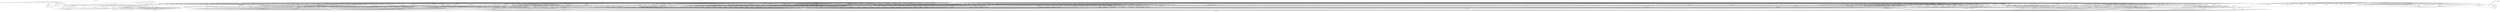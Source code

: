 digraph depends {
    node [shape=plaintext]
"alsa-utils-alsamixer" -> "libasound2"
"alsa-utils-alsamixer" -> "libformw5"
"alsa-utils-alsamixer" -> "libmenuw5"
"alsa-utils-alsamixer" -> "libncursesw5"
"alsa-utils-alsamixer" -> "libpanelw5"
"alsa-utils-alsamixer" -> "libtinfo5"
"angstrom-feed-configs" -> "opkg" [style=dotted]
"angstrom-packagegroup-boot" -> "angstrom-version"
"angstrom-packagegroup-boot" -> "packagegroup-boot"
"avahi-daemon" -> "base-files"
"avahi-daemon" -> "base-passwd"
"avahi-daemon" -> "libavahi-common3"
"avahi-daemon" -> "libavahi-core7"
"avahi-daemon" -> "libcap2"
"avahi-daemon" -> "libdaemon0"
"avahi-daemon" -> "libdbus-1-3"
"avahi-daemon" -> "libexpat1"
"avahi-daemon" -> "libnss-mdns" [style=dotted]
"avahi-daemon" -> "shadow"
"avahi-utils" -> "libavahi-client3"
"avahi-utils" -> "libavahi-common3"
"bluez5" -> "libdbus-1-3"
"bluez5" -> "libglib-2.0-0"
"bluez5" -> "libreadline7"
"bluez5" -> "libudev1"
"busybox" -> "busybox-syslog" [style=dotted]
"busybox" -> "busybox-udhcpc" [style=dotted]
"busybox" -> "update-alternatives-opkg"
"ca-certificates" -> "openssl"
"cpufreq-tweaks" -> "cpufrequtils"
"dbus-1" -> "base-files"
"dbus-1" -> "base-passwd"
"dbus-1" -> "libdbus-1-3"
"dbus-1" -> "libexpat1"
"dbus-1" -> "libsystemd0"
"dbus-1" -> "libx11-6"
"dbus-1" -> "shadow"
"e2fsprogs-e2fsck" -> "libblkid1"
"e2fsprogs-e2fsck" -> "libcom-err2"
"e2fsprogs-e2fsck" -> "libe2p2"
"e2fsprogs-e2fsck" -> "libext2fs2"
"e2fsprogs-e2fsck" -> "libuuid1"
"fixmac" -> "ranpwd"
"htop" -> "libncursesw5"
"htop" -> "libtinfo5"
"htop" -> "ncurses-terminfo"
"iptables" -> "kernel-module-iptable-filter" [style=dotted]
"iptables" -> "kernel-module-iptable-nat" [style=dotted]
"iptables" -> "kernel-module-ip-tables" [style=dotted]
"iptables" -> "kernel-module-ipt-masquerade" [style=dotted]
"iptables" -> "kernel-module-nf-conntrack-ipv4" [style=dotted]
"iptables" -> "kernel-module-nf-conntrack" [style=dotted]
"iptables" -> "kernel-module-nf-defrag-ipv4" [style=dotted]
"iptables" -> "kernel-module-nf-nat" [style=dotted]
"iptables" -> "kernel-module-x-tables" [style=dotted]
"iw" -> "libnl-3-200"
"iw" -> "libnl-genl-3-200"
"kbd" -> "update-alternatives-opkg"
"kernel-module-adm8211-4.16.12" -> "kernel-module-cfg80211-4.16.12"
"kernel-module-adm8211-4.16.12" -> "kernel-module-eeprom-93cx6-4.16.12"
"kernel-module-adm8211-4.16.12" -> "kernel-module-mac80211-4.16.12"
"kernel-module-adv7170-4.16.12" -> "kernel-module-v4l2-common-4.16.12"
"kernel-module-adv7170-4.16.12" -> "kernel-module-videodev-4.16.12"
"kernel-module-adv7175-4.16.12" -> "kernel-module-v4l2-common-4.16.12"
"kernel-module-adv7175-4.16.12" -> "kernel-module-videodev-4.16.12"
"kernel-module-af9013-4.16.12" -> "kernel-module-firmware-class-4.16.12"
"kernel-module-af9033-4.16.12" -> "kernel-module-dvb-core-4.16.12"
"kernel-module-af9033-4.16.12" -> "kernel-module-regmap-i2c-4.16.12"
"kernel-module-airo-4.16.12" -> "kernel-module-cfg80211-4.16.12"
"kernel-module-altera-ci-4.16.12" -> "kernel-module-dvb-core-4.16.12"
"kernel-module-amdgpu-4.16.12" -> "kernel-module-chash-4.16.12"
"kernel-module-amdgpu-4.16.12" -> "kernel-module-firmware-class-4.16.12"
"kernel-module-amdgpu-4.16.12" -> "kernel-module-gpu-sched-4.16.12"
"kernel-module-amdgpu-4.16.12" -> "kernel-module-ttm-4.16.12"
"kernel-module-amd-rng-4.16.12" -> "kernel-module-rng-core-4.16.12"
"kernel-module-ar5523-4.16.12" -> "kernel-module-cfg80211-4.16.12"
"kernel-module-ar5523-4.16.12" -> "kernel-module-firmware-class-4.16.12"
"kernel-module-ar5523-4.16.12" -> "kernel-module-mac80211-4.16.12"
"kernel-module-arptable-filter-4.16.12" -> "kernel-module-arp-tables-4.16.12"
"kernel-module-arptable-filter-4.16.12" -> "kernel-module-x-tables-4.16.12"
"kernel-module-arp-tables-4.16.12" -> "kernel-module-x-tables-4.16.12"
"kernel-module-arpt-mangle-4.16.12" -> "kernel-module-x-tables-4.16.12"
"kernel-module-at76c50x-usb-4.16.12" -> "kernel-module-cfg80211-4.16.12"
"kernel-module-at76c50x-usb-4.16.12" -> "kernel-module-firmware-class-4.16.12"
"kernel-module-at76c50x-usb-4.16.12" -> "kernel-module-mac80211-4.16.12"
"kernel-module-ath-4.16.12" -> "kernel-module-cfg80211-4.16.12"
"kernel-module-ath5k-4.16.12" -> "kernel-module-ath-4.16.12"
"kernel-module-ath5k-4.16.12" -> "kernel-module-cfg80211-4.16.12"
"kernel-module-ath5k-4.16.12" -> "kernel-module-mac80211-4.16.12"
"kernel-module-ath6kl-core-4.16.12" -> "kernel-module-cfg80211-4.16.12"
"kernel-module-ath6kl-core-4.16.12" -> "kernel-module-firmware-class-4.16.12"
"kernel-module-ath6kl-sdio-4.16.12" -> "kernel-module-ath6kl-core-4.16.12"
"kernel-module-ath6kl-usb-4.16.12" -> "kernel-module-ath6kl-core-4.16.12"
"kernel-module-ath9k-4.16.12" -> "kernel-module-ath-4.16.12"
"kernel-module-ath9k-4.16.12" -> "kernel-module-ath9k-common-4.16.12"
"kernel-module-ath9k-4.16.12" -> "kernel-module-ath9k-hw-4.16.12"
"kernel-module-ath9k-4.16.12" -> "kernel-module-cfg80211-4.16.12"
"kernel-module-ath9k-4.16.12" -> "kernel-module-firmware-class-4.16.12"
"kernel-module-ath9k-4.16.12" -> "kernel-module-mac80211-4.16.12"
"kernel-module-ath9k-common-4.16.12" -> "kernel-module-ath-4.16.12"
"kernel-module-ath9k-common-4.16.12" -> "kernel-module-ath9k-hw-4.16.12"
"kernel-module-ath9k-common-4.16.12" -> "kernel-module-cfg80211-4.16.12"
"kernel-module-ath9k-htc-4.16.12" -> "kernel-module-ath-4.16.12"
"kernel-module-ath9k-htc-4.16.12" -> "kernel-module-ath9k-common-4.16.12"
"kernel-module-ath9k-htc-4.16.12" -> "kernel-module-ath9k-hw-4.16.12"
"kernel-module-ath9k-htc-4.16.12" -> "kernel-module-cfg80211-4.16.12"
"kernel-module-ath9k-htc-4.16.12" -> "kernel-module-firmware-class-4.16.12"
"kernel-module-ath9k-htc-4.16.12" -> "kernel-module-mac80211-4.16.12"
"kernel-module-ath9k-hw-4.16.12" -> "kernel-module-ath-4.16.12"
"kernel-module-atmel-4.16.12" -> "kernel-module-cfg80211-4.16.12"
"kernel-module-atmel-4.16.12" -> "kernel-module-firmware-class-4.16.12"
"kernel-module-atmel-pci-4.16.12" -> "kernel-module-atmel-4.16.12"
"kernel-module-au0828-4.16.12" -> "kernel-module-dvb-core-4.16.12"
"kernel-module-au0828-4.16.12" -> "kernel-module-media-4.16.12"
"kernel-module-au0828-4.16.12" -> "kernel-module-tveeprom-4.16.12"
"kernel-module-au0828-4.16.12" -> "kernel-module-v4l2-common-4.16.12"
"kernel-module-au0828-4.16.12" -> "kernel-module-videobuf2-common-4.16.12"
"kernel-module-au0828-4.16.12" -> "kernel-module-videobuf2-v4l2-4.16.12"
"kernel-module-au0828-4.16.12" -> "kernel-module-videobuf2-vmalloc-4.16.12"
"kernel-module-au0828-4.16.12" -> "kernel-module-videodev-4.16.12"
"kernel-module-au8522-decoder-4.16.12" -> "kernel-module-au8522-common-4.16.12"
"kernel-module-au8522-decoder-4.16.12" -> "kernel-module-media-4.16.12"
"kernel-module-au8522-decoder-4.16.12" -> "kernel-module-v4l2-common-4.16.12"
"kernel-module-au8522-decoder-4.16.12" -> "kernel-module-videodev-4.16.12"
"kernel-module-au8522-dig-4.16.12" -> "kernel-module-au8522-common-4.16.12"
"kernel-module-b2c2-flexcop-4.16.12" -> "kernel-module-cx24113-4.16.12"
"kernel-module-b2c2-flexcop-4.16.12" -> "kernel-module-cx24123-4.16.12"
"kernel-module-b2c2-flexcop-4.16.12" -> "kernel-module-dvb-core-4.16.12"
"kernel-module-b2c2-flexcop-4.16.12" -> "kernel-module-firmware-class-4.16.12"
"kernel-module-b2c2-flexcop-4.16.12" -> "kernel-module-s5h1420-4.16.12"
"kernel-module-b2c2-flexcop-pci-4.16.12" -> "kernel-module-b2c2-flexcop-4.16.12"
"kernel-module-b2c2-flexcop-usb-4.16.12" -> "kernel-module-b2c2-flexcop-4.16.12"
"kernel-module-b43-4.16.12" -> "kernel-module-bcma-4.16.12"
"kernel-module-b43-4.16.12" -> "kernel-module-cfg80211-4.16.12"
"kernel-module-b43-4.16.12" -> "kernel-module-firmware-class-4.16.12"
"kernel-module-b43-4.16.12" -> "kernel-module-mac80211-4.16.12"
"kernel-module-b43-4.16.12" -> "kernel-module-rng-core-4.16.12"
"kernel-module-b43-4.16.12" -> "kernel-module-ssb-4.16.12"
"kernel-module-bcm3510-4.16.12" -> "kernel-module-firmware-class-4.16.12"
"kernel-module-blowfish-generic-4.16.12" -> "kernel-module-blowfish-common-4.16.12"
"kernel-module-brcmfmac-4.16.12" -> "kernel-module-brcmutil-4.16.12"
"kernel-module-brcmfmac-4.16.12" -> "kernel-module-cfg80211-4.16.12"
"kernel-module-brcmfmac-4.16.12" -> "kernel-module-firmware-class-4.16.12"
"kernel-module-bridge-4.16.12" -> "kernel-module-llc-4.16.12"
"kernel-module-bridge-4.16.12" -> "kernel-module-stp-4.16.12"
"kernel-module-br-netfilter-4.16.12" -> "kernel-module-bridge-4.16.12"
"kernel-module-bsd-comp-4.16.12" -> "kernel-module-ppp-generic-4.16.12"
"kernel-module-bt819-4.16.12" -> "kernel-module-v4l2-common-4.16.12"
"kernel-module-bt819-4.16.12" -> "kernel-module-videodev-4.16.12"
"kernel-module-bt856-4.16.12" -> "kernel-module-v4l2-common-4.16.12"
"kernel-module-bt856-4.16.12" -> "kernel-module-videodev-4.16.12"
"kernel-module-bt866-4.16.12" -> "kernel-module-v4l2-common-4.16.12"
"kernel-module-bt866-4.16.12" -> "kernel-module-videodev-4.16.12"
"kernel-module-bt878-4.16.12" -> "kernel-module-bttv-4.16.12"
"kernel-module-btcoexist-4.16.12" -> "kernel-module-rtlwifi-4.16.12"
"kernel-module-bttv-4.16.12" -> "kernel-module-firmware-class-4.16.12"
"kernel-module-bttv-4.16.12" -> "kernel-module-rc-core-4.16.12"
"kernel-module-bttv-4.16.12" -> "kernel-module-tea575x-4.16.12"
"kernel-module-bttv-4.16.12" -> "kernel-module-tveeprom-4.16.12"
"kernel-module-bttv-4.16.12" -> "kernel-module-v4l2-common-4.16.12"
"kernel-module-bttv-4.16.12" -> "kernel-module-videobuf-core-4.16.12"
"kernel-module-bttv-4.16.12" -> "kernel-module-videobuf-dma-sg-4.16.12"
"kernel-module-bttv-4.16.12" -> "kernel-module-videodev-4.16.12"
"kernel-module-budget-4.16.12" -> "kernel-module-budget-core-4.16.12"
"kernel-module-budget-4.16.12" -> "kernel-module-dvb-core-4.16.12"
"kernel-module-budget-4.16.12" -> "kernel-module-firmware-class-4.16.12"
"kernel-module-budget-4.16.12" -> "kernel-module-saa7146-4.16.12"
"kernel-module-budget-av-4.16.12" -> "kernel-module-budget-core-4.16.12"
"kernel-module-budget-av-4.16.12" -> "kernel-module-dvb-core-4.16.12"
"kernel-module-budget-av-4.16.12" -> "kernel-module-firmware-class-4.16.12"
"kernel-module-budget-av-4.16.12" -> "kernel-module-saa7146-4.16.12"
"kernel-module-budget-av-4.16.12" -> "kernel-module-saa7146-vv-4.16.12"
"kernel-module-budget-ci-4.16.12" -> "kernel-module-budget-core-4.16.12"
"kernel-module-budget-ci-4.16.12" -> "kernel-module-dvb-core-4.16.12"
"kernel-module-budget-ci-4.16.12" -> "kernel-module-firmware-class-4.16.12"
"kernel-module-budget-ci-4.16.12" -> "kernel-module-rc-core-4.16.12"
"kernel-module-budget-ci-4.16.12" -> "kernel-module-saa7146-4.16.12"
"kernel-module-budget-core-4.16.12" -> "kernel-module-dvb-core-4.16.12"
"kernel-module-budget-core-4.16.12" -> "kernel-module-saa7146-4.16.12"
"kernel-module-budget-core-4.16.12" -> "kernel-module-ttpci-eeprom-4.16.12"
"kernel-module-budget-patch-4.16.12" -> "kernel-module-budget-core-4.16.12"
"kernel-module-budget-patch-4.16.12" -> "kernel-module-dvb-core-4.16.12"
"kernel-module-budget-patch-4.16.12" -> "kernel-module-saa7146-4.16.12"
"kernel-module-can-bcm-4.16.12" -> "kernel-module-can-4.16.12"
"kernel-module-can-gw-4.16.12" -> "kernel-module-can-4.16.12"
"kernel-module-can-raw-4.16.12" -> "kernel-module-can-4.16.12"
"kernel-module-carl9170-4.16.12" -> "kernel-module-ath-4.16.12"
"kernel-module-carl9170-4.16.12" -> "kernel-module-cfg80211-4.16.12"
"kernel-module-carl9170-4.16.12" -> "kernel-module-firmware-class-4.16.12"
"kernel-module-carl9170-4.16.12" -> "kernel-module-mac80211-4.16.12"
"kernel-module-cast5-generic-4.16.12" -> "kernel-module-cast-common-4.16.12"
"kernel-module-cast6-generic-4.16.12" -> "kernel-module-cast-common-4.16.12"
"kernel-module-cfg80211-4.16.12" -> "kernel-module-firmware-class-4.16.12"
"kernel-module-cpia2-4.16.12" -> "kernel-module-firmware-class-4.16.12"
"kernel-module-cpia2-4.16.12" -> "kernel-module-v4l2-common-4.16.12"
"kernel-module-cpia2-4.16.12" -> "kernel-module-videodev-4.16.12"
"kernel-module-cs3308-4.16.12" -> "kernel-module-v4l2-common-4.16.12"
"kernel-module-cs3308-4.16.12" -> "kernel-module-videodev-4.16.12"
"kernel-module-cs5345-4.16.12" -> "kernel-module-v4l2-common-4.16.12"
"kernel-module-cs5345-4.16.12" -> "kernel-module-videodev-4.16.12"
"kernel-module-cs53l32a-4.16.12" -> "kernel-module-v4l2-common-4.16.12"
"kernel-module-cs53l32a-4.16.12" -> "kernel-module-videodev-4.16.12"
"kernel-module-cx18-4.16.12" -> "kernel-module-cx2341x-4.16.12"
"kernel-module-cx18-4.16.12" -> "kernel-module-dvb-core-4.16.12"
"kernel-module-cx18-4.16.12" -> "kernel-module-firmware-class-4.16.12"
"kernel-module-cx18-4.16.12" -> "kernel-module-tveeprom-4.16.12"
"kernel-module-cx18-4.16.12" -> "kernel-module-v4l2-common-4.16.12"
"kernel-module-cx18-4.16.12" -> "kernel-module-videobuf-core-4.16.12"
"kernel-module-cx18-4.16.12" -> "kernel-module-videobuf-vmalloc-4.16.12"
"kernel-module-cx18-4.16.12" -> "kernel-module-videodev-4.16.12"
"kernel-module-cx18-alsa-4.16.12" -> "kernel-module-cx18-4.16.12"
"kernel-module-cx18-alsa-4.16.12" -> "kernel-module-snd-4.16.12"
"kernel-module-cx18-alsa-4.16.12" -> "kernel-module-snd-pcm-4.16.12"
"kernel-module-cx231xx-4.16.12" -> "kernel-module-cx2341x-4.16.12"
"kernel-module-cx231xx-4.16.12" -> "kernel-module-firmware-class-4.16.12"
"kernel-module-cx231xx-4.16.12" -> "kernel-module-i2c-mux-4.16.12"
"kernel-module-cx231xx-4.16.12" -> "kernel-module-media-4.16.12"
"kernel-module-cx231xx-4.16.12" -> "kernel-module-rc-core-4.16.12"
"kernel-module-cx231xx-4.16.12" -> "kernel-module-tveeprom-4.16.12"
"kernel-module-cx231xx-4.16.12" -> "kernel-module-v4l2-common-4.16.12"
"kernel-module-cx231xx-4.16.12" -> "kernel-module-videobuf-core-4.16.12"
"kernel-module-cx231xx-4.16.12" -> "kernel-module-videobuf-vmalloc-4.16.12"
"kernel-module-cx231xx-4.16.12" -> "kernel-module-videodev-4.16.12"
"kernel-module-cx231xx-alsa-4.16.12" -> "kernel-module-cx231xx-4.16.12"
"kernel-module-cx231xx-alsa-4.16.12" -> "kernel-module-snd-4.16.12"
"kernel-module-cx231xx-alsa-4.16.12" -> "kernel-module-snd-pcm-4.16.12"
"kernel-module-cx231xx-dvb-4.16.12" -> "kernel-module-cx231xx-4.16.12"
"kernel-module-cx231xx-dvb-4.16.12" -> "kernel-module-dvb-core-4.16.12"
"kernel-module-cx2341x-4.16.12" -> "kernel-module-v4l2-common-4.16.12"
"kernel-module-cx2341x-4.16.12" -> "kernel-module-videodev-4.16.12"
"kernel-module-cx23885-4.16.12" -> "kernel-module-altera-ci-4.16.12"
"kernel-module-cx23885-4.16.12" -> "kernel-module-altera-stapl-4.16.12"
"kernel-module-cx23885-4.16.12" -> "kernel-module-cx2341x-4.16.12"
"kernel-module-cx23885-4.16.12" -> "kernel-module-dvb-core-4.16.12"
"kernel-module-cx23885-4.16.12" -> "kernel-module-firmware-class-4.16.12"
"kernel-module-cx23885-4.16.12" -> "kernel-module-m88ds3103-4.16.12"
"kernel-module-cx23885-4.16.12" -> "kernel-module-rc-core-4.16.12"
"kernel-module-cx23885-4.16.12" -> "kernel-module-snd-4.16.12"
"kernel-module-cx23885-4.16.12" -> "kernel-module-snd-pcm-4.16.12"
"kernel-module-cx23885-4.16.12" -> "kernel-module-tda18271-4.16.12"
"kernel-module-cx23885-4.16.12" -> "kernel-module-tveeprom-4.16.12"
"kernel-module-cx23885-4.16.12" -> "kernel-module-v4l2-common-4.16.12"
"kernel-module-cx23885-4.16.12" -> "kernel-module-videobuf2-common-4.16.12"
"kernel-module-cx23885-4.16.12" -> "kernel-module-videobuf2-dma-sg-4.16.12"
"kernel-module-cx23885-4.16.12" -> "kernel-module-videobuf2-dvb-4.16.12"
"kernel-module-cx23885-4.16.12" -> "kernel-module-videobuf2-v4l2-4.16.12"
"kernel-module-cx23885-4.16.12" -> "kernel-module-videodev-4.16.12"
"kernel-module-cx24116-4.16.12" -> "kernel-module-firmware-class-4.16.12"
"kernel-module-cx24117-4.16.12" -> "kernel-module-firmware-class-4.16.12"
"kernel-module-cx24120-4.16.12" -> "kernel-module-firmware-class-4.16.12"
"kernel-module-cx25821-4.16.12" -> "kernel-module-videobuf2-common-4.16.12"
"kernel-module-cx25821-4.16.12" -> "kernel-module-videobuf2-dma-sg-4.16.12"
"kernel-module-cx25821-4.16.12" -> "kernel-module-videobuf2-v4l2-4.16.12"
"kernel-module-cx25821-4.16.12" -> "kernel-module-videodev-4.16.12"
"kernel-module-cx25821-alsa-4.16.12" -> "kernel-module-cx25821-4.16.12"
"kernel-module-cx25821-alsa-4.16.12" -> "kernel-module-snd-4.16.12"
"kernel-module-cx25821-alsa-4.16.12" -> "kernel-module-snd-pcm-4.16.12"
"kernel-module-cx25840-4.16.12" -> "kernel-module-firmware-class-4.16.12"
"kernel-module-cx25840-4.16.12" -> "kernel-module-media-4.16.12"
"kernel-module-cx25840-4.16.12" -> "kernel-module-v4l2-common-4.16.12"
"kernel-module-cx25840-4.16.12" -> "kernel-module-videodev-4.16.12"
"kernel-module-cx8800-4.16.12" -> "kernel-module-cx88xx-4.16.12"
"kernel-module-cx8800-4.16.12" -> "kernel-module-v4l2-common-4.16.12"
"kernel-module-cx8800-4.16.12" -> "kernel-module-videobuf2-common-4.16.12"
"kernel-module-cx8800-4.16.12" -> "kernel-module-videobuf2-dma-sg-4.16.12"
"kernel-module-cx8800-4.16.12" -> "kernel-module-videobuf2-v4l2-4.16.12"
"kernel-module-cx8800-4.16.12" -> "kernel-module-videodev-4.16.12"
"kernel-module-cx8802-4.16.12" -> "kernel-module-cx88xx-4.16.12"
"kernel-module-cx8802-4.16.12" -> "kernel-module-videobuf2-common-4.16.12"
"kernel-module-cx88-alsa-4.16.12" -> "kernel-module-cx88xx-4.16.12"
"kernel-module-cx88-alsa-4.16.12" -> "kernel-module-snd-4.16.12"
"kernel-module-cx88-alsa-4.16.12" -> "kernel-module-snd-pcm-4.16.12"
"kernel-module-cx88-alsa-4.16.12" -> "kernel-module-videodev-4.16.12"
"kernel-module-cx88-blackbird-4.16.12" -> "kernel-module-cx2341x-4.16.12"
"kernel-module-cx88-blackbird-4.16.12" -> "kernel-module-cx8800-4.16.12"
"kernel-module-cx88-blackbird-4.16.12" -> "kernel-module-cx8802-4.16.12"
"kernel-module-cx88-blackbird-4.16.12" -> "kernel-module-cx88xx-4.16.12"
"kernel-module-cx88-blackbird-4.16.12" -> "kernel-module-firmware-class-4.16.12"
"kernel-module-cx88-blackbird-4.16.12" -> "kernel-module-v4l2-common-4.16.12"
"kernel-module-cx88-blackbird-4.16.12" -> "kernel-module-videobuf2-common-4.16.12"
"kernel-module-cx88-blackbird-4.16.12" -> "kernel-module-videobuf2-dma-sg-4.16.12"
"kernel-module-cx88-blackbird-4.16.12" -> "kernel-module-videobuf2-v4l2-4.16.12"
"kernel-module-cx88-blackbird-4.16.12" -> "kernel-module-videodev-4.16.12"
"kernel-module-cx88-dvb-4.16.12" -> "kernel-module-cx8802-4.16.12"
"kernel-module-cx88-dvb-4.16.12" -> "kernel-module-cx88-vp3054-i2c-4.16.12"
"kernel-module-cx88-dvb-4.16.12" -> "kernel-module-cx88xx-4.16.12"
"kernel-module-cx88-dvb-4.16.12" -> "kernel-module-dvb-core-4.16.12"
"kernel-module-cx88-dvb-4.16.12" -> "kernel-module-videobuf2-common-4.16.12"
"kernel-module-cx88-dvb-4.16.12" -> "kernel-module-videobuf2-dma-sg-4.16.12"
"kernel-module-cx88-dvb-4.16.12" -> "kernel-module-videobuf2-dvb-4.16.12"
"kernel-module-cx88-dvb-4.16.12" -> "kernel-module-videobuf2-v4l2-4.16.12"
"kernel-module-cx88xx-4.16.12" -> "kernel-module-rc-core-4.16.12"
"kernel-module-cx88xx-4.16.12" -> "kernel-module-tveeprom-4.16.12"
"kernel-module-cx88xx-4.16.12" -> "kernel-module-v4l2-common-4.16.12"
"kernel-module-cx88xx-4.16.12" -> "kernel-module-videobuf2-common-4.16.12"
"kernel-module-cx88xx-4.16.12" -> "kernel-module-videodev-4.16.12"
"kernel-module-cxd2820r-4.16.12" -> "kernel-module-dvb-core-4.16.12"
"kernel-module-cxd2820r-4.16.12" -> "kernel-module-regmap-i2c-4.16.12"
"kernel-module-cxd2841er-4.16.12" -> "kernel-module-dvb-core-4.16.12"
"kernel-module-ddbridge-4.16.12" -> "kernel-module-dvb-core-4.16.12"
"kernel-module-dib3000mc-4.16.12" -> "kernel-module-dibx000-common-4.16.12"
"kernel-module-dib7000m-4.16.12" -> "kernel-module-dibx000-common-4.16.12"
"kernel-module-dib7000p-4.16.12" -> "kernel-module-dibx000-common-4.16.12"
"kernel-module-dib7000p-4.16.12" -> "kernel-module-dvb-core-4.16.12"
"kernel-module-dib8000-4.16.12" -> "kernel-module-dibx000-common-4.16.12"
"kernel-module-dib8000-4.16.12" -> "kernel-module-dvb-core-4.16.12"
"kernel-module-dm1105-4.16.12" -> "kernel-module-dvb-core-4.16.12"
"kernel-module-dm1105-4.16.12" -> "kernel-module-rc-core-4.16.12"
"kernel-module-drx39xyj-4.16.12" -> "kernel-module-firmware-class-4.16.12"
"kernel-module-drxd-4.16.12" -> "kernel-module-firmware-class-4.16.12"
"kernel-module-drxk-4.16.12" -> "kernel-module-dvb-core-4.16.12"
"kernel-module-drxk-4.16.12" -> "kernel-module-firmware-class-4.16.12"
"kernel-module-ds3000-4.16.12" -> "kernel-module-firmware-class-4.16.12"
"kernel-module-dsbr100-4.16.12" -> "kernel-module-videodev-4.16.12"
"kernel-module-dst-4.16.12" -> "kernel-module-bt878-4.16.12"
"kernel-module-dst-4.16.12" -> "kernel-module-dvb-core-4.16.12"
"kernel-module-dst-ca-4.16.12" -> "kernel-module-dst-4.16.12"
"kernel-module-dst-ca-4.16.12" -> "kernel-module-dvb-core-4.16.12"
"kernel-module-dvb-bt8xx-4.16.12" -> "kernel-module-bt878-4.16.12"
"kernel-module-dvb-bt8xx-4.16.12" -> "kernel-module-bttv-4.16.12"
"kernel-module-dvb-bt8xx-4.16.12" -> "kernel-module-dvb-core-4.16.12"
"kernel-module-dvb-bt8xx-4.16.12" -> "kernel-module-firmware-class-4.16.12"
"kernel-module-dvb-ttpci-4.16.12" -> "kernel-module-dvb-core-4.16.12"
"kernel-module-dvb-ttpci-4.16.12" -> "kernel-module-firmware-class-4.16.12"
"kernel-module-dvb-ttpci-4.16.12" -> "kernel-module-saa7146-4.16.12"
"kernel-module-dvb-ttpci-4.16.12" -> "kernel-module-saa7146-vv-4.16.12"
"kernel-module-dvb-ttpci-4.16.12" -> "kernel-module-ttpci-eeprom-4.16.12"
"kernel-module-dvb-ttusb-budget-4.16.12" -> "kernel-module-dvb-core-4.16.12"
"kernel-module-dvb-ttusb-budget-4.16.12" -> "kernel-module-firmware-class-4.16.12"
"kernel-module-dvb-usb-4.16.12" -> "kernel-module-dvb-core-4.16.12"
"kernel-module-dvb-usb-4.16.12" -> "kernel-module-firmware-class-4.16.12"
"kernel-module-dvb-usb-4.16.12" -> "kernel-module-rc-core-4.16.12"
"kernel-module-dvb-usb-a800-4.16.12" -> "kernel-module-dvb-usb-4.16.12"
"kernel-module-dvb-usb-a800-4.16.12" -> "kernel-module-dvb-usb-dibusb-common-4.16.12"
"kernel-module-dvb-usb-a800-4.16.12" -> "kernel-module-dvb-usb-dibusb-mc-common-4.16.12"
"kernel-module-dvb-usb-a800-4.16.12" -> "kernel-module-rc-core-4.16.12"
"kernel-module-dvb-usb-af9005-4.16.12" -> "kernel-module-dvb-usb-4.16.12"
"kernel-module-dvb-usb-af9015-4.16.12" -> "kernel-module-dvb-usb-v2-4.16.12"
"kernel-module-dvb-usb-af9015-4.16.12" -> "kernel-module-rc-core-4.16.12"
"kernel-module-dvb-usb-af9035-4.16.12" -> "kernel-module-dvb-usb-v2-4.16.12"
"kernel-module-dvb-usb-af9035-4.16.12" -> "kernel-module-rc-core-4.16.12"
"kernel-module-dvb-usb-anysee-4.16.12" -> "kernel-module-dvb-core-4.16.12"
"kernel-module-dvb-usb-anysee-4.16.12" -> "kernel-module-dvb-usb-v2-4.16.12"
"kernel-module-dvb-usb-anysee-4.16.12" -> "kernel-module-rc-core-4.16.12"
"kernel-module-dvb-usb-au6610-4.16.12" -> "kernel-module-dvb-usb-v2-4.16.12"
"kernel-module-dvb-usb-az6007-4.16.12" -> "kernel-module-cypress-firmware-4.16.12"
"kernel-module-dvb-usb-az6007-4.16.12" -> "kernel-module-dvb-core-4.16.12"
"kernel-module-dvb-usb-az6007-4.16.12" -> "kernel-module-dvb-usb-v2-4.16.12"
"kernel-module-dvb-usb-az6007-4.16.12" -> "kernel-module-rc-core-4.16.12"
"kernel-module-dvb-usb-az6027-4.16.12" -> "kernel-module-dvb-core-4.16.12"
"kernel-module-dvb-usb-az6027-4.16.12" -> "kernel-module-dvb-usb-4.16.12"
"kernel-module-dvb-usb-az6027-4.16.12" -> "kernel-module-stb0899-4.16.12"
"kernel-module-dvb-usb-az6027-4.16.12" -> "kernel-module-stb6100-4.16.12"
"kernel-module-dvb-usb-ce6230-4.16.12" -> "kernel-module-dvb-usb-v2-4.16.12"
"kernel-module-dvb-usb-cinergyt2-4.16.12" -> "kernel-module-dvb-usb-4.16.12"
"kernel-module-dvb-usb-cxusb-4.16.12" -> "kernel-module-dib0070-4.16.12"
"kernel-module-dvb-usb-cxusb-4.16.12" -> "kernel-module-dvb-usb-4.16.12"
"kernel-module-dvb-usb-cxusb-4.16.12" -> "kernel-module-rc-core-4.16.12"
"kernel-module-dvb-usb-dib0700-4.16.12" -> "kernel-module-dib0070-4.16.12"
"kernel-module-dvb-usb-dib0700-4.16.12" -> "kernel-module-dib0090-4.16.12"
"kernel-module-dvb-usb-dib0700-4.16.12" -> "kernel-module-dib3000mc-4.16.12"
"kernel-module-dvb-usb-dib0700-4.16.12" -> "kernel-module-dib7000m-4.16.12"
"kernel-module-dvb-usb-dib0700-4.16.12" -> "kernel-module-dibx000-common-4.16.12"
"kernel-module-dvb-usb-dib0700-4.16.12" -> "kernel-module-dvb-usb-4.16.12"
"kernel-module-dvb-usb-dib0700-4.16.12" -> "kernel-module-firmware-class-4.16.12"
"kernel-module-dvb-usb-dib0700-4.16.12" -> "kernel-module-rc-core-4.16.12"
"kernel-module-dvb-usb-dibusb-common-4.16.12" -> "kernel-module-dvb-usb-4.16.12"
"kernel-module-dvb-usb-dibusb-mb-4.16.12" -> "kernel-module-dvb-usb-4.16.12"
"kernel-module-dvb-usb-dibusb-mb-4.16.12" -> "kernel-module-dvb-usb-dibusb-common-4.16.12"
"kernel-module-dvb-usb-dibusb-mc-4.16.12" -> "kernel-module-dvb-usb-4.16.12"
"kernel-module-dvb-usb-dibusb-mc-4.16.12" -> "kernel-module-dvb-usb-dibusb-common-4.16.12"
"kernel-module-dvb-usb-dibusb-mc-4.16.12" -> "kernel-module-dvb-usb-dibusb-mc-common-4.16.12"
"kernel-module-dvb-usb-dibusb-mc-common-4.16.12" -> "kernel-module-dib3000mc-4.16.12"
"kernel-module-dvb-usb-dibusb-mc-common-4.16.12" -> "kernel-module-dvb-usb-dibusb-common-4.16.12"
"kernel-module-dvb-usb-digitv-4.16.12" -> "kernel-module-dvb-usb-4.16.12"
"kernel-module-dvb-usb-dtt200u-4.16.12" -> "kernel-module-dvb-usb-4.16.12"
"kernel-module-dvb-usb-dtt200u-4.16.12" -> "kernel-module-rc-core-4.16.12"
"kernel-module-dvb-usb-dtv5100-4.16.12" -> "kernel-module-dvb-usb-4.16.12"
"kernel-module-dvb-usb-dw2102-4.16.12" -> "kernel-module-dvb-core-4.16.12"
"kernel-module-dvb-usb-dw2102-4.16.12" -> "kernel-module-dvb-usb-4.16.12"
"kernel-module-dvb-usb-dw2102-4.16.12" -> "kernel-module-firmware-class-4.16.12"
"kernel-module-dvb-usb-dw2102-4.16.12" -> "kernel-module-rc-core-4.16.12"
"kernel-module-dvb-usb-ec168-4.16.12" -> "kernel-module-dvb-usb-v2-4.16.12"
"kernel-module-dvb-usb-friio-4.16.12" -> "kernel-module-dvb-usb-4.16.12"
"kernel-module-dvb-usb-gl861-4.16.12" -> "kernel-module-dvb-usb-v2-4.16.12"
"kernel-module-dvb-usb-gp8psk-4.16.12" -> "kernel-module-dvb-usb-4.16.12"
"kernel-module-dvb-usb-gp8psk-4.16.12" -> "kernel-module-firmware-class-4.16.12"
"kernel-module-dvb-usb-lmedm04-4.16.12" -> "kernel-module-dvb-core-4.16.12"
"kernel-module-dvb-usb-lmedm04-4.16.12" -> "kernel-module-dvb-usb-v2-4.16.12"
"kernel-module-dvb-usb-lmedm04-4.16.12" -> "kernel-module-firmware-class-4.16.12"
"kernel-module-dvb-usb-lmedm04-4.16.12" -> "kernel-module-rc-core-4.16.12"
"kernel-module-dvb-usb-m920x-4.16.12" -> "kernel-module-dvb-usb-4.16.12"
"kernel-module-dvb-usb-m920x-4.16.12" -> "kernel-module-rc-core-4.16.12"
"kernel-module-dvb-usb-mxl111sf-4.16.12" -> "kernel-module-dvb-usb-v2-4.16.12"
"kernel-module-dvb-usb-mxl111sf-4.16.12" -> "kernel-module-tveeprom-4.16.12"
"kernel-module-dvb-usb-nova-t-usb2-4.16.12" -> "kernel-module-dvb-usb-4.16.12"
"kernel-module-dvb-usb-nova-t-usb2-4.16.12" -> "kernel-module-dvb-usb-dibusb-common-4.16.12"
"kernel-module-dvb-usb-nova-t-usb2-4.16.12" -> "kernel-module-dvb-usb-dibusb-mc-common-4.16.12"
"kernel-module-dvb-usb-opera-4.16.12" -> "kernel-module-dvb-usb-4.16.12"
"kernel-module-dvb-usb-opera-4.16.12" -> "kernel-module-firmware-class-4.16.12"
"kernel-module-dvb-usb-pctv452e-4.16.12" -> "kernel-module-dvb-core-4.16.12"
"kernel-module-dvb-usb-pctv452e-4.16.12" -> "kernel-module-dvb-usb-4.16.12"
"kernel-module-dvb-usb-pctv452e-4.16.12" -> "kernel-module-rc-core-4.16.12"
"kernel-module-dvb-usb-pctv452e-4.16.12" -> "kernel-module-ttpci-eeprom-4.16.12"
"kernel-module-dvb-usb-rtl28xxu-4.16.12" -> "kernel-module-dvb-usb-v2-4.16.12"
"kernel-module-dvb-usb-rtl28xxu-4.16.12" -> "kernel-module-rc-core-4.16.12"
"kernel-module-dvb-usb-technisat-usb2-4.16.12" -> "kernel-module-dvb-core-4.16.12"
"kernel-module-dvb-usb-technisat-usb2-4.16.12" -> "kernel-module-dvb-usb-4.16.12"
"kernel-module-dvb-usb-technisat-usb2-4.16.12" -> "kernel-module-rc-core-4.16.12"
"kernel-module-dvb-usb-ttusb2-4.16.12" -> "kernel-module-dvb-core-4.16.12"
"kernel-module-dvb-usb-ttusb2-4.16.12" -> "kernel-module-dvb-usb-4.16.12"
"kernel-module-dvb-usb-ttusb2-4.16.12" -> "kernel-module-rc-core-4.16.12"
"kernel-module-dvb-usb-umt-010-4.16.12" -> "kernel-module-dvb-usb-4.16.12"
"kernel-module-dvb-usb-umt-010-4.16.12" -> "kernel-module-dvb-usb-dibusb-common-4.16.12"
"kernel-module-dvb-usb-v2-4.16.12" -> "kernel-module-dvb-core-4.16.12"
"kernel-module-dvb-usb-v2-4.16.12" -> "kernel-module-firmware-class-4.16.12"
"kernel-module-dvb-usb-v2-4.16.12" -> "kernel-module-rc-core-4.16.12"
"kernel-module-dvb-usb-vp702x-4.16.12" -> "kernel-module-dvb-usb-4.16.12"
"kernel-module-dvb-usb-vp7045-4.16.12" -> "kernel-module-dvb-usb-4.16.12"
"kernel-module-dvb-usb-vp7045-4.16.12" -> "kernel-module-rc-core-4.16.12"
"kernel-module-e4000-4.16.12" -> "kernel-module-regmap-i2c-4.16.12"
"kernel-module-e4000-4.16.12" -> "kernel-module-v4l2-common-4.16.12"
"kernel-module-e4000-4.16.12" -> "kernel-module-videodev-4.16.12"
"kernel-module-earth-pt1-4.16.12" -> "kernel-module-dvb-core-4.16.12"
"kernel-module-ebt-802-3-4.16.12" -> "kernel-module-x-tables-4.16.12"
"kernel-module-ebtable-broute-4.16.12" -> "kernel-module-bridge-4.16.12"
"kernel-module-ebtable-broute-4.16.12" -> "kernel-module-ebtables-4.16.12"
"kernel-module-ebtable-filter-4.16.12" -> "kernel-module-ebtables-4.16.12"
"kernel-module-ebtable-nat-4.16.12" -> "kernel-module-ebtables-4.16.12"
"kernel-module-ebtables-4.16.12" -> "kernel-module-x-tables-4.16.12"
"kernel-module-ebt-among-4.16.12" -> "kernel-module-x-tables-4.16.12"
"kernel-module-ebt-arp-4.16.12" -> "kernel-module-x-tables-4.16.12"
"kernel-module-ebt-arpreply-4.16.12" -> "kernel-module-x-tables-4.16.12"
"kernel-module-ebt-dnat-4.16.12" -> "kernel-module-x-tables-4.16.12"
"kernel-module-ebt-ip-4.16.12" -> "kernel-module-x-tables-4.16.12"
"kernel-module-ebt-ip6-4.16.12" -> "kernel-module-x-tables-4.16.12"
"kernel-module-ebt-limit-4.16.12" -> "kernel-module-x-tables-4.16.12"
"kernel-module-ebt-log-4.16.12" -> "kernel-module-x-tables-4.16.12"
"kernel-module-ebt-mark-4.16.12" -> "kernel-module-x-tables-4.16.12"
"kernel-module-ebt-mark-m-4.16.12" -> "kernel-module-x-tables-4.16.12"
"kernel-module-ebt-nflog-4.16.12" -> "kernel-module-x-tables-4.16.12"
"kernel-module-ebt-pkttype-4.16.12" -> "kernel-module-x-tables-4.16.12"
"kernel-module-ebt-redirect-4.16.12" -> "kernel-module-x-tables-4.16.12"
"kernel-module-ebt-snat-4.16.12" -> "kernel-module-x-tables-4.16.12"
"kernel-module-ebt-stp-4.16.12" -> "kernel-module-x-tables-4.16.12"
"kernel-module-ebt-vlan-4.16.12" -> "kernel-module-x-tables-4.16.12"
"kernel-module-em28xx-4.16.12" -> "kernel-module-media-4.16.12"
"kernel-module-em28xx-4.16.12" -> "kernel-module-tveeprom-4.16.12"
"kernel-module-em28xx-4.16.12" -> "kernel-module-v4l2-common-4.16.12"
"kernel-module-em28xx-alsa-4.16.12" -> "kernel-module-em28xx-4.16.12"
"kernel-module-em28xx-alsa-4.16.12" -> "kernel-module-snd-4.16.12"
"kernel-module-em28xx-alsa-4.16.12" -> "kernel-module-snd-pcm-4.16.12"
"kernel-module-em28xx-dvb-4.16.12" -> "kernel-module-dvb-core-4.16.12"
"kernel-module-em28xx-dvb-4.16.12" -> "kernel-module-em28xx-4.16.12"
"kernel-module-em28xx-rc-4.16.12" -> "kernel-module-em28xx-4.16.12"
"kernel-module-em28xx-rc-4.16.12" -> "kernel-module-rc-core-4.16.12"
"kernel-module-fc2580-4.16.12" -> "kernel-module-regmap-i2c-4.16.12"
"kernel-module-fc2580-4.16.12" -> "kernel-module-v4l2-common-4.16.12"
"kernel-module-fc2580-4.16.12" -> "kernel-module-videodev-4.16.12"
"kernel-module-g-acm-ms-4.16.12" -> "kernel-module-libcomposite-4.16.12"
"kernel-module-g-acm-ms-4.16.12" -> "kernel-module-usb-f-mass-storage-4.16.12"
"kernel-module-gadgetfs-4.16.12" -> "kernel-module-udc-core-4.16.12"
"kernel-module-g-audio-4.16.12" -> "kernel-module-libcomposite-4.16.12"
"kernel-module-g-cdc-4.16.12" -> "kernel-module-libcomposite-4.16.12"
"kernel-module-g-cdc-4.16.12" -> "kernel-module-u-ether-4.16.12"
"kernel-module-g-dbgp-4.16.12" -> "kernel-module-libcomposite-4.16.12"
"kernel-module-g-dbgp-4.16.12" -> "kernel-module-udc-core-4.16.12"
"kernel-module-g-dbgp-4.16.12" -> "kernel-module-u-serial-4.16.12"
"kernel-module-geode-rng-4.16.12" -> "kernel-module-rng-core-4.16.12"
"kernel-module-g-ether-4.16.12" -> "kernel-module-libcomposite-4.16.12"
"kernel-module-g-ether-4.16.12" -> "kernel-module-u-ether-4.16.12"
"kernel-module-g-ether-4.16.12" -> "kernel-module-usb-f-rndis-4.16.12"
"kernel-module-g-ffs-4.16.12" -> "kernel-module-libcomposite-4.16.12"
"kernel-module-g-ffs-4.16.12" -> "kernel-module-usb-f-fs-4.16.12"
"kernel-module-ghash-generic-4.16.12" -> "kernel-module-gf128mul-4.16.12"
"kernel-module-g-hid-4.16.12" -> "kernel-module-libcomposite-4.16.12"
"kernel-module-gma500-gfx-4.16.12" -> "kernel-module-video-4.16.12"
"kernel-module-g-mass-storage-4.16.12" -> "kernel-module-libcomposite-4.16.12"
"kernel-module-g-mass-storage-4.16.12" -> "kernel-module-usb-f-mass-storage-4.16.12"
"kernel-module-g-midi-4.16.12" -> "kernel-module-libcomposite-4.16.12"
"kernel-module-g-multi-4.16.12" -> "kernel-module-libcomposite-4.16.12"
"kernel-module-g-multi-4.16.12" -> "kernel-module-u-ether-4.16.12"
"kernel-module-g-multi-4.16.12" -> "kernel-module-usb-f-mass-storage-4.16.12"
"kernel-module-g-ncm-4.16.12" -> "kernel-module-libcomposite-4.16.12"
"kernel-module-g-ncm-4.16.12" -> "kernel-module-u-ether-4.16.12"
"kernel-module-g-printer-4.16.12" -> "kernel-module-libcomposite-4.16.12"
"kernel-module-g-printer-4.16.12" -> "kernel-module-udc-core-4.16.12"
"kernel-module-g-serial-4.16.12" -> "kernel-module-libcomposite-4.16.12"
"kernel-module-gspca-benq-4.16.12" -> "kernel-module-gspca-main-4.16.12"
"kernel-module-gspca-conex-4.16.12" -> "kernel-module-gspca-main-4.16.12"
"kernel-module-gspca-conex-4.16.12" -> "kernel-module-videodev-4.16.12"
"kernel-module-gspca-cpia1-4.16.12" -> "kernel-module-gspca-main-4.16.12"
"kernel-module-gspca-cpia1-4.16.12" -> "kernel-module-videodev-4.16.12"
"kernel-module-gspca-etoms-4.16.12" -> "kernel-module-gspca-main-4.16.12"
"kernel-module-gspca-etoms-4.16.12" -> "kernel-module-videodev-4.16.12"
"kernel-module-gspca-finepix-4.16.12" -> "kernel-module-gspca-main-4.16.12"
"kernel-module-gspca-gl860-4.16.12" -> "kernel-module-gspca-main-4.16.12"
"kernel-module-gspca-gl860-4.16.12" -> "kernel-module-videodev-4.16.12"
"kernel-module-gspca-jeilinj-4.16.12" -> "kernel-module-gspca-main-4.16.12"
"kernel-module-gspca-jeilinj-4.16.12" -> "kernel-module-videodev-4.16.12"
"kernel-module-gspca-jl2005bcd-4.16.12" -> "kernel-module-gspca-main-4.16.12"
"kernel-module-gspca-kinect-4.16.12" -> "kernel-module-gspca-main-4.16.12"
"kernel-module-gspca-konica-4.16.12" -> "kernel-module-gspca-main-4.16.12"
"kernel-module-gspca-konica-4.16.12" -> "kernel-module-videodev-4.16.12"
"kernel-module-gspca-m5602-4.16.12" -> "kernel-module-gspca-main-4.16.12"
"kernel-module-gspca-m5602-4.16.12" -> "kernel-module-videodev-4.16.12"
"kernel-module-gspca-main-4.16.12" -> "kernel-module-v4l2-common-4.16.12"
"kernel-module-gspca-main-4.16.12" -> "kernel-module-videodev-4.16.12"
"kernel-module-gspca-mars-4.16.12" -> "kernel-module-gspca-main-4.16.12"
"kernel-module-gspca-mars-4.16.12" -> "kernel-module-videodev-4.16.12"
"kernel-module-gspca-mr97310a-4.16.12" -> "kernel-module-gspca-main-4.16.12"
"kernel-module-gspca-mr97310a-4.16.12" -> "kernel-module-videodev-4.16.12"
"kernel-module-gspca-nw80x-4.16.12" -> "kernel-module-gspca-main-4.16.12"
"kernel-module-gspca-nw80x-4.16.12" -> "kernel-module-videodev-4.16.12"
"kernel-module-gspca-ov519-4.16.12" -> "kernel-module-gspca-main-4.16.12"
"kernel-module-gspca-ov519-4.16.12" -> "kernel-module-videodev-4.16.12"
"kernel-module-gspca-ov534-4.16.12" -> "kernel-module-gspca-main-4.16.12"
"kernel-module-gspca-ov534-4.16.12" -> "kernel-module-videodev-4.16.12"
"kernel-module-gspca-ov534-9-4.16.12" -> "kernel-module-gspca-main-4.16.12"
"kernel-module-gspca-ov534-9-4.16.12" -> "kernel-module-videodev-4.16.12"
"kernel-module-gspca-pac207-4.16.12" -> "kernel-module-gspca-main-4.16.12"
"kernel-module-gspca-pac207-4.16.12" -> "kernel-module-videodev-4.16.12"
"kernel-module-gspca-pac7302-4.16.12" -> "kernel-module-gspca-main-4.16.12"
"kernel-module-gspca-pac7302-4.16.12" -> "kernel-module-videodev-4.16.12"
"kernel-module-gspca-pac7311-4.16.12" -> "kernel-module-gspca-main-4.16.12"
"kernel-module-gspca-pac7311-4.16.12" -> "kernel-module-videodev-4.16.12"
"kernel-module-gspca-se401-4.16.12" -> "kernel-module-gspca-main-4.16.12"
"kernel-module-gspca-se401-4.16.12" -> "kernel-module-videodev-4.16.12"
"kernel-module-gspca-sn9c2028-4.16.12" -> "kernel-module-gspca-main-4.16.12"
"kernel-module-gspca-sn9c2028-4.16.12" -> "kernel-module-videodev-4.16.12"
"kernel-module-gspca-sn9c20x-4.16.12" -> "kernel-module-gspca-main-4.16.12"
"kernel-module-gspca-sn9c20x-4.16.12" -> "kernel-module-videodev-4.16.12"
"kernel-module-gspca-sonixb-4.16.12" -> "kernel-module-gspca-main-4.16.12"
"kernel-module-gspca-sonixb-4.16.12" -> "kernel-module-videodev-4.16.12"
"kernel-module-gspca-sonixj-4.16.12" -> "kernel-module-gspca-main-4.16.12"
"kernel-module-gspca-sonixj-4.16.12" -> "kernel-module-videodev-4.16.12"
"kernel-module-gspca-spca1528-4.16.12" -> "kernel-module-gspca-main-4.16.12"
"kernel-module-gspca-spca1528-4.16.12" -> "kernel-module-videodev-4.16.12"
"kernel-module-gspca-spca500-4.16.12" -> "kernel-module-gspca-main-4.16.12"
"kernel-module-gspca-spca500-4.16.12" -> "kernel-module-videodev-4.16.12"
"kernel-module-gspca-spca501-4.16.12" -> "kernel-module-gspca-main-4.16.12"
"kernel-module-gspca-spca501-4.16.12" -> "kernel-module-videodev-4.16.12"
"kernel-module-gspca-spca505-4.16.12" -> "kernel-module-gspca-main-4.16.12"
"kernel-module-gspca-spca505-4.16.12" -> "kernel-module-videodev-4.16.12"
"kernel-module-gspca-spca506-4.16.12" -> "kernel-module-gspca-main-4.16.12"
"kernel-module-gspca-spca506-4.16.12" -> "kernel-module-videodev-4.16.12"
"kernel-module-gspca-spca508-4.16.12" -> "kernel-module-gspca-main-4.16.12"
"kernel-module-gspca-spca508-4.16.12" -> "kernel-module-videodev-4.16.12"
"kernel-module-gspca-spca561-4.16.12" -> "kernel-module-gspca-main-4.16.12"
"kernel-module-gspca-spca561-4.16.12" -> "kernel-module-videodev-4.16.12"
"kernel-module-gspca-sq905-4.16.12" -> "kernel-module-gspca-main-4.16.12"
"kernel-module-gspca-sq905c-4.16.12" -> "kernel-module-gspca-main-4.16.12"
"kernel-module-gspca-sq930x-4.16.12" -> "kernel-module-gspca-main-4.16.12"
"kernel-module-gspca-sq930x-4.16.12" -> "kernel-module-videodev-4.16.12"
"kernel-module-gspca-stk014-4.16.12" -> "kernel-module-gspca-main-4.16.12"
"kernel-module-gspca-stk014-4.16.12" -> "kernel-module-videodev-4.16.12"
"kernel-module-gspca-stv0680-4.16.12" -> "kernel-module-gspca-main-4.16.12"
"kernel-module-gspca-stv06xx-4.16.12" -> "kernel-module-gspca-main-4.16.12"
"kernel-module-gspca-stv06xx-4.16.12" -> "kernel-module-videodev-4.16.12"
"kernel-module-gspca-sunplus-4.16.12" -> "kernel-module-gspca-main-4.16.12"
"kernel-module-gspca-sunplus-4.16.12" -> "kernel-module-videodev-4.16.12"
"kernel-module-gspca-t613-4.16.12" -> "kernel-module-gspca-main-4.16.12"
"kernel-module-gspca-t613-4.16.12" -> "kernel-module-videodev-4.16.12"
"kernel-module-gspca-topro-4.16.12" -> "kernel-module-gspca-main-4.16.12"
"kernel-module-gspca-topro-4.16.12" -> "kernel-module-videodev-4.16.12"
"kernel-module-gspca-tv8532-4.16.12" -> "kernel-module-gspca-main-4.16.12"
"kernel-module-gspca-tv8532-4.16.12" -> "kernel-module-videodev-4.16.12"
"kernel-module-gspca-vc032x-4.16.12" -> "kernel-module-gspca-main-4.16.12"
"kernel-module-gspca-vc032x-4.16.12" -> "kernel-module-videodev-4.16.12"
"kernel-module-gspca-vicam-4.16.12" -> "kernel-module-firmware-class-4.16.12"
"kernel-module-gspca-vicam-4.16.12" -> "kernel-module-gspca-main-4.16.12"
"kernel-module-gspca-vicam-4.16.12" -> "kernel-module-videodev-4.16.12"
"kernel-module-gspca-xirlink-cit-4.16.12" -> "kernel-module-gspca-main-4.16.12"
"kernel-module-gspca-xirlink-cit-4.16.12" -> "kernel-module-videodev-4.16.12"
"kernel-module-gspca-zc3xx-4.16.12" -> "kernel-module-gspca-main-4.16.12"
"kernel-module-gspca-zc3xx-4.16.12" -> "kernel-module-videodev-4.16.12"
"kernel-module-g-webcam-4.16.12" -> "kernel-module-libcomposite-4.16.12"
"kernel-module-g-webcam-4.16.12" -> "kernel-module-usb-f-uvc-4.16.12"
"kernel-module-g-zero-4.16.12" -> "kernel-module-libcomposite-4.16.12"
"kernel-module-g-zero-4.16.12" -> "kernel-module-udc-core-4.16.12"
"kernel-module-hdpvr-4.16.12" -> "kernel-module-v4l2-dv-timings-4.16.12"
"kernel-module-hdpvr-4.16.12" -> "kernel-module-videodev-4.16.12"
"kernel-module-hexium-gemini-4.16.12" -> "kernel-module-saa7146-4.16.12"
"kernel-module-hexium-gemini-4.16.12" -> "kernel-module-saa7146-vv-4.16.12"
"kernel-module-hexium-orion-4.16.12" -> "kernel-module-saa7146-4.16.12"
"kernel-module-hexium-orion-4.16.12" -> "kernel-module-saa7146-vv-4.16.12"
"kernel-module-hopper-4.16.12" -> "kernel-module-mantis-core-4.16.12"
"kernel-module-i915-4.16.12" -> "kernel-module-firmware-class-4.16.12"
"kernel-module-i915-4.16.12" -> "kernel-module-intel-gtt-4.16.12"
"kernel-module-i915-4.16.12" -> "kernel-module-iosf-mbi-4.16.12"
"kernel-module-i915-4.16.12" -> "kernel-module-video-4.16.12"
"kernel-module-intel-rng-4.16.12" -> "kernel-module-rng-core-4.16.12"
"kernel-module-ip6table-filter-4.16.12" -> "kernel-module-ip6-tables-4.16.12"
"kernel-module-ip6table-filter-4.16.12" -> "kernel-module-x-tables-4.16.12"
"kernel-module-ip6table-mangle-4.16.12" -> "kernel-module-ip6-tables-4.16.12"
"kernel-module-ip6table-mangle-4.16.12" -> "kernel-module-x-tables-4.16.12"
"kernel-module-ip6table-raw-4.16.12" -> "kernel-module-ip6-tables-4.16.12"
"kernel-module-ip6table-raw-4.16.12" -> "kernel-module-x-tables-4.16.12"
"kernel-module-ip6-tables-4.16.12" -> "kernel-module-x-tables-4.16.12"
"kernel-module-ip6t-eui64-4.16.12" -> "kernel-module-x-tables-4.16.12"
"kernel-module-ip6t-frag-4.16.12" -> "kernel-module-x-tables-4.16.12"
"kernel-module-ip6t-hbh-4.16.12" -> "kernel-module-x-tables-4.16.12"
"kernel-module-ip6t-ipv6header-4.16.12" -> "kernel-module-x-tables-4.16.12"
"kernel-module-ip6t-rt-4.16.12" -> "kernel-module-x-tables-4.16.12"
"kernel-module-ip6-tunnel-4.16.12" -> "kernel-module-tunnel6-4.16.12"
"kernel-module-ipcomp-4.16.12" -> "kernel-module-xfrm-ipcomp-4.16.12"
"kernel-module-ipcomp6-4.16.12" -> "kernel-module-xfrm6-tunnel-4.16.12"
"kernel-module-ipcomp6-4.16.12" -> "kernel-module-xfrm-ipcomp-4.16.12"
"kernel-module-iptable-filter-4.16.12" -> "kernel-module-ip-tables-4.16.12"
"kernel-module-iptable-filter-4.16.12" -> "kernel-module-x-tables-4.16.12"
"kernel-module-iptable-mangle-4.16.12" -> "kernel-module-ip-tables-4.16.12"
"kernel-module-iptable-mangle-4.16.12" -> "kernel-module-x-tables-4.16.12"
"kernel-module-iptable-raw-4.16.12" -> "kernel-module-ip-tables-4.16.12"
"kernel-module-iptable-raw-4.16.12" -> "kernel-module-x-tables-4.16.12"
"kernel-module-ip-tables-4.16.12" -> "kernel-module-x-tables-4.16.12"
"kernel-module-ipt-ah-4.16.12" -> "kernel-module-x-tables-4.16.12"
"kernel-module-ipt-clusterip-4.16.12" -> "kernel-module-nf-conntrack-4.16.12"
"kernel-module-ipt-clusterip-4.16.12" -> "kernel-module-x-tables-4.16.12"
"kernel-module-ipt-ecn-4.16.12" -> "kernel-module-x-tables-4.16.12"
"kernel-module-ipt-reject-4.16.12" -> "kernel-module-nf-reject-ipv4-4.16.12"
"kernel-module-ipt-reject-4.16.12" -> "kernel-module-x-tables-4.16.12"
"kernel-module-ipw2100-4.16.12" -> "kernel-module-cfg80211-4.16.12"
"kernel-module-ipw2100-4.16.12" -> "kernel-module-firmware-class-4.16.12"
"kernel-module-ipw2100-4.16.12" -> "kernel-module-libipw-4.16.12"
"kernel-module-ipw2200-4.16.12" -> "kernel-module-cfg80211-4.16.12"
"kernel-module-ipw2200-4.16.12" -> "kernel-module-firmware-class-4.16.12"
"kernel-module-ipw2200-4.16.12" -> "kernel-module-libipw-4.16.12"
"kernel-module-ir-jvc-decoder-4.16.12" -> "kernel-module-rc-core-4.16.12"
"kernel-module-ir-kbd-i2c-4.16.12" -> "kernel-module-rc-core-4.16.12"
"kernel-module-ir-mce-kbd-decoder-4.16.12" -> "kernel-module-rc-core-4.16.12"
"kernel-module-ir-nec-decoder-4.16.12" -> "kernel-module-rc-core-4.16.12"
"kernel-module-ir-rc5-decoder-4.16.12" -> "kernel-module-rc-core-4.16.12"
"kernel-module-ir-rc6-decoder-4.16.12" -> "kernel-module-rc-core-4.16.12"
"kernel-module-ir-sanyo-decoder-4.16.12" -> "kernel-module-rc-core-4.16.12"
"kernel-module-ir-sharp-decoder-4.16.12" -> "kernel-module-rc-core-4.16.12"
"kernel-module-ir-sony-decoder-4.16.12" -> "kernel-module-rc-core-4.16.12"
"kernel-module-ir-xmp-decoder-4.16.12" -> "kernel-module-rc-core-4.16.12"
"kernel-module-ivtv-4.16.12" -> "kernel-module-cx2341x-4.16.12"
"kernel-module-ivtv-4.16.12" -> "kernel-module-firmware-class-4.16.12"
"kernel-module-ivtv-4.16.12" -> "kernel-module-tveeprom-4.16.12"
"kernel-module-ivtv-4.16.12" -> "kernel-module-v4l2-common-4.16.12"
"kernel-module-ivtv-4.16.12" -> "kernel-module-videodev-4.16.12"
"kernel-module-ivtv-alsa-4.16.12" -> "kernel-module-ivtv-4.16.12"
"kernel-module-ivtv-alsa-4.16.12" -> "kernel-module-snd-4.16.12"
"kernel-module-ivtv-alsa-4.16.12" -> "kernel-module-snd-pcm-4.16.12"
"kernel-module-ivtv-alsa-4.16.12" -> "kernel-module-videodev-4.16.12"
"kernel-module-ivtvfb-4.16.12" -> "kernel-module-ivtv-4.16.12"
"kernel-module-iwl3945-4.16.12" -> "kernel-module-cfg80211-4.16.12"
"kernel-module-iwl3945-4.16.12" -> "kernel-module-firmware-class-4.16.12"
"kernel-module-iwl3945-4.16.12" -> "kernel-module-iwlegacy-4.16.12"
"kernel-module-iwl3945-4.16.12" -> "kernel-module-mac80211-4.16.12"
"kernel-module-iwl4965-4.16.12" -> "kernel-module-cfg80211-4.16.12"
"kernel-module-iwl4965-4.16.12" -> "kernel-module-firmware-class-4.16.12"
"kernel-module-iwl4965-4.16.12" -> "kernel-module-iwlegacy-4.16.12"
"kernel-module-iwl4965-4.16.12" -> "kernel-module-mac80211-4.16.12"
"kernel-module-iwldvm-4.16.12" -> "kernel-module-cfg80211-4.16.12"
"kernel-module-iwldvm-4.16.12" -> "kernel-module-iwlwifi-4.16.12"
"kernel-module-iwldvm-4.16.12" -> "kernel-module-mac80211-4.16.12"
"kernel-module-iwlegacy-4.16.12" -> "kernel-module-cfg80211-4.16.12"
"kernel-module-iwlegacy-4.16.12" -> "kernel-module-mac80211-4.16.12"
"kernel-module-iwlwifi-4.16.12" -> "kernel-module-cfg80211-4.16.12"
"kernel-module-iwlwifi-4.16.12" -> "kernel-module-firmware-class-4.16.12"
"kernel-module-ks0127-4.16.12" -> "kernel-module-v4l2-common-4.16.12"
"kernel-module-ks0127-4.16.12" -> "kernel-module-videodev-4.16.12"
"kernel-module-lgdt3305-4.16.12" -> "kernel-module-dvb-core-4.16.12"
"kernel-module-lgdt3306a-4.16.12" -> "kernel-module-i2c-mux-4.16.12"
"kernel-module-lgdt330x-4.16.12" -> "kernel-module-dvb-core-4.16.12"
"kernel-module-lgs8gxx-4.16.12" -> "kernel-module-firmware-class-4.16.12"
"kernel-module-lib80211-crypt-ccmp-4.16.12" -> "kernel-module-lib80211-4.16.12"
"kernel-module-lib80211-crypt-tkip-4.16.12" -> "kernel-module-lib80211-4.16.12"
"kernel-module-lib80211-crypt-wep-4.16.12" -> "kernel-module-lib80211-4.16.12"
"kernel-module-libcomposite-4.16.12" -> "kernel-module-configfs-4.16.12"
"kernel-module-libcomposite-4.16.12" -> "kernel-module-udc-core-4.16.12"
"kernel-module-libertas-4.16.12" -> "kernel-module-cfg80211-4.16.12"
"kernel-module-libertas-4.16.12" -> "kernel-module-firmware-class-4.16.12"
"kernel-module-libertas-sdio-4.16.12" -> "kernel-module-libertas-4.16.12"
"kernel-module-libertas-spi-4.16.12" -> "kernel-module-libertas-4.16.12"
"kernel-module-libertas-tf-4.16.12" -> "kernel-module-mac80211-4.16.12"
"kernel-module-libertas-tf-usb-4.16.12" -> "kernel-module-firmware-class-4.16.12"
"kernel-module-libertas-tf-usb-4.16.12" -> "kernel-module-libertas-tf-4.16.12"
"kernel-module-libipw-4.16.12" -> "kernel-module-cfg80211-4.16.12"
"kernel-module-libipw-4.16.12" -> "kernel-module-lib80211-4.16.12"
"kernel-module-m2m-deinterlace-4.16.12" -> "kernel-module-v4l2-mem2mem-4.16.12"
"kernel-module-m2m-deinterlace-4.16.12" -> "kernel-module-videobuf2-common-4.16.12"
"kernel-module-m2m-deinterlace-4.16.12" -> "kernel-module-videobuf2-dma-contig-4.16.12"
"kernel-module-m2m-deinterlace-4.16.12" -> "kernel-module-videobuf2-v4l2-4.16.12"
"kernel-module-m2m-deinterlace-4.16.12" -> "kernel-module-videodev-4.16.12"
"kernel-module-m52790-4.16.12" -> "kernel-module-v4l2-common-4.16.12"
"kernel-module-m52790-4.16.12" -> "kernel-module-videodev-4.16.12"
"kernel-module-m88ds3103-4.16.12" -> "kernel-module-dvb-core-4.16.12"
"kernel-module-m88ds3103-4.16.12" -> "kernel-module-firmware-class-4.16.12"
"kernel-module-m88ds3103-4.16.12" -> "kernel-module-i2c-mux-4.16.12"
"kernel-module-m88ds3103-4.16.12" -> "kernel-module-regmap-i2c-4.16.12"
"kernel-module-m88rs6000t-4.16.12" -> "kernel-module-regmap-i2c-4.16.12"
"kernel-module-mac80211-4.16.12" -> "kernel-module-cfg80211-4.16.12"
"kernel-module-mantis-4.16.12" -> "kernel-module-mantis-core-4.16.12"
"kernel-module-mantis-core-4.16.12" -> "kernel-module-dvb-core-4.16.12"
"kernel-module-mantis-core-4.16.12" -> "kernel-module-rc-core-4.16.12"
"kernel-module-mn88472-4.16.12" -> "kernel-module-dvb-core-4.16.12"
"kernel-module-mn88472-4.16.12" -> "kernel-module-firmware-class-4.16.12"
"kernel-module-mn88472-4.16.12" -> "kernel-module-regmap-i2c-4.16.12"
"kernel-module-mn88473-4.16.12" -> "kernel-module-dvb-core-4.16.12"
"kernel-module-mn88473-4.16.12" -> "kernel-module-firmware-class-4.16.12"
"kernel-module-mn88473-4.16.12" -> "kernel-module-regmap-i2c-4.16.12"
"kernel-module-msp3400-4.16.12" -> "kernel-module-media-4.16.12"
"kernel-module-msp3400-4.16.12" -> "kernel-module-v4l2-common-4.16.12"
"kernel-module-msp3400-4.16.12" -> "kernel-module-videodev-4.16.12"
"kernel-module-mwifiex-4.16.12" -> "kernel-module-cfg80211-4.16.12"
"kernel-module-mwifiex-4.16.12" -> "kernel-module-firmware-class-4.16.12"
"kernel-module-mwifiex-pcie-4.16.12" -> "kernel-module-mwifiex-4.16.12"
"kernel-module-mwifiex-sdio-4.16.12" -> "kernel-module-mwifiex-4.16.12"
"kernel-module-mwifiex-usb-4.16.12" -> "kernel-module-mwifiex-4.16.12"
"kernel-module-mwl8k-4.16.12" -> "kernel-module-cfg80211-4.16.12"
"kernel-module-mwl8k-4.16.12" -> "kernel-module-firmware-class-4.16.12"
"kernel-module-mwl8k-4.16.12" -> "kernel-module-mac80211-4.16.12"
"kernel-module-mxb-4.16.12" -> "kernel-module-saa7146-4.16.12"
"kernel-module-mxb-4.16.12" -> "kernel-module-saa7146-vv-4.16.12"
"kernel-module-mxb-4.16.12" -> "kernel-module-v4l2-common-4.16.12"
"kernel-module-mxb-4.16.12" -> "kernel-module-videodev-4.16.12"
"kernel-module-mxm-wmi-4.16.12" -> "kernel-module-wmi-4.16.12"
"kernel-module-nf-conncount-4.16.12" -> "kernel-module-nf-conntrack-4.16.12"
"kernel-module-nf-conntrack-4.16.12" -> "kernel-module-libcrc32c-4.16.12"
"kernel-module-nf-conntrack-amanda-4.16.12" -> "kernel-module-nf-conntrack-4.16.12"
"kernel-module-nf-conntrack-broadcast-4.16.12" -> "kernel-module-nf-conntrack-4.16.12"
"kernel-module-nf-conntrack-ftp-4.16.12" -> "kernel-module-nf-conntrack-4.16.12"
"kernel-module-nf-conntrack-h323-4.16.12" -> "kernel-module-nf-conntrack-4.16.12"
"kernel-module-nf-conntrack-ipv4-4.16.12" -> "kernel-module-nf-conntrack-4.16.12"
"kernel-module-nf-conntrack-ipv4-4.16.12" -> "kernel-module-nf-defrag-ipv4-4.16.12"
"kernel-module-nf-conntrack-irc-4.16.12" -> "kernel-module-nf-conntrack-4.16.12"
"kernel-module-nf-conntrack-netbios-ns-4.16.12" -> "kernel-module-nf-conntrack-4.16.12"
"kernel-module-nf-conntrack-netbios-ns-4.16.12" -> "kernel-module-nf-conntrack-broadcast-4.16.12"
"kernel-module-nf-conntrack-netlink-4.16.12" -> "kernel-module-nf-conntrack-4.16.12"
"kernel-module-nf-conntrack-netlink-4.16.12" -> "kernel-module-nfnetlink-4.16.12"
"kernel-module-nf-conntrack-pptp-4.16.12" -> "kernel-module-nf-conntrack-4.16.12"
"kernel-module-nf-conntrack-pptp-4.16.12" -> "kernel-module-nf-conntrack-proto-gre-4.16.12"
"kernel-module-nf-conntrack-proto-gre-4.16.12" -> "kernel-module-nf-conntrack-4.16.12"
"kernel-module-nf-conntrack-sane-4.16.12" -> "kernel-module-nf-conntrack-4.16.12"
"kernel-module-nf-conntrack-sip-4.16.12" -> "kernel-module-nf-conntrack-4.16.12"
"kernel-module-nf-conntrack-tftp-4.16.12" -> "kernel-module-nf-conntrack-4.16.12"
"kernel-module-nf-nat-4.16.12" -> "kernel-module-libcrc32c-4.16.12"
"kernel-module-nf-nat-4.16.12" -> "kernel-module-nf-conntrack-4.16.12"
"kernel-module-nf-nat-amanda-4.16.12" -> "kernel-module-nf-conntrack-4.16.12"
"kernel-module-nf-nat-amanda-4.16.12" -> "kernel-module-nf-conntrack-amanda-4.16.12"
"kernel-module-nf-nat-amanda-4.16.12" -> "kernel-module-nf-nat-4.16.12"
"kernel-module-nf-nat-ftp-4.16.12" -> "kernel-module-nf-conntrack-4.16.12"
"kernel-module-nf-nat-ftp-4.16.12" -> "kernel-module-nf-conntrack-ftp-4.16.12"
"kernel-module-nf-nat-ftp-4.16.12" -> "kernel-module-nf-nat-4.16.12"
"kernel-module-nf-nat-h323-4.16.12" -> "kernel-module-nf-conntrack-4.16.12"
"kernel-module-nf-nat-h323-4.16.12" -> "kernel-module-nf-conntrack-h323-4.16.12"
"kernel-module-nf-nat-h323-4.16.12" -> "kernel-module-nf-nat-4.16.12"
"kernel-module-nf-nat-ipv4-4.16.12" -> "kernel-module-nf-conntrack-4.16.12"
"kernel-module-nf-nat-ipv4-4.16.12" -> "kernel-module-nf-nat-4.16.12"
"kernel-module-nf-nat-irc-4.16.12" -> "kernel-module-nf-conntrack-4.16.12"
"kernel-module-nf-nat-irc-4.16.12" -> "kernel-module-nf-conntrack-irc-4.16.12"
"kernel-module-nf-nat-irc-4.16.12" -> "kernel-module-nf-nat-4.16.12"
"kernel-module-nf-nat-pptp-4.16.12" -> "kernel-module-nf-conntrack-4.16.12"
"kernel-module-nf-nat-pptp-4.16.12" -> "kernel-module-nf-conntrack-pptp-4.16.12"
"kernel-module-nf-nat-pptp-4.16.12" -> "kernel-module-nf-nat-4.16.12"
"kernel-module-nf-nat-pptp-4.16.12" -> "kernel-module-nf-nat-proto-gre-4.16.12"
"kernel-module-nf-nat-proto-gre-4.16.12" -> "kernel-module-nf-nat-4.16.12"
"kernel-module-nf-nat-redirect-4.16.12" -> "kernel-module-nf-nat-4.16.12"
"kernel-module-nf-nat-sip-4.16.12" -> "kernel-module-nf-conntrack-4.16.12"
"kernel-module-nf-nat-sip-4.16.12" -> "kernel-module-nf-conntrack-sip-4.16.12"
"kernel-module-nf-nat-sip-4.16.12" -> "kernel-module-nf-nat-4.16.12"
"kernel-module-nf-nat-tftp-4.16.12" -> "kernel-module-nf-conntrack-4.16.12"
"kernel-module-nf-nat-tftp-4.16.12" -> "kernel-module-nf-conntrack-tftp-4.16.12"
"kernel-module-nf-nat-tftp-4.16.12" -> "kernel-module-nf-nat-4.16.12"
"kernel-module-nfnetlink-log-4.16.12" -> "kernel-module-nfnetlink-4.16.12"
"kernel-module-nfnetlink-queue-4.16.12" -> "kernel-module-nfnetlink-4.16.12"
"kernel-module-ngene-4.16.12" -> "kernel-module-dvb-core-4.16.12"
"kernel-module-ngene-4.16.12" -> "kernel-module-firmware-class-4.16.12"
"kernel-module-nouveau-4.16.12" -> "kernel-module-firmware-class-4.16.12"
"kernel-module-nouveau-4.16.12" -> "kernel-module-ttm-4.16.12"
"kernel-module-nouveau-4.16.12" -> "kernel-module-video-4.16.12"
"kernel-module-nouveau-4.16.12" -> "kernel-module-wmi-4.16.12"
"kernel-module-nxt200x-4.16.12" -> "kernel-module-firmware-class-4.16.12"
"kernel-module-or51132-4.16.12" -> "kernel-module-dvb-core-4.16.12"
"kernel-module-or51132-4.16.12" -> "kernel-module-firmware-class-4.16.12"
"kernel-module-or51211-4.16.12" -> "kernel-module-dvb-core-4.16.12"
"kernel-module-or51211-4.16.12" -> "kernel-module-firmware-class-4.16.12"
"kernel-module-orinoco-4.16.12" -> "kernel-module-cfg80211-4.16.12"
"kernel-module-orinoco-4.16.12" -> "kernel-module-firmware-class-4.16.12"
"kernel-module-orinoco-nortel-4.16.12" -> "kernel-module-cfg80211-4.16.12"
"kernel-module-orinoco-nortel-4.16.12" -> "kernel-module-orinoco-4.16.12"
"kernel-module-orinoco-pci-4.16.12" -> "kernel-module-cfg80211-4.16.12"
"kernel-module-orinoco-pci-4.16.12" -> "kernel-module-orinoco-4.16.12"
"kernel-module-orinoco-plx-4.16.12" -> "kernel-module-cfg80211-4.16.12"
"kernel-module-orinoco-plx-4.16.12" -> "kernel-module-orinoco-4.16.12"
"kernel-module-orinoco-tmd-4.16.12" -> "kernel-module-orinoco-4.16.12"
"kernel-module-orinoco-usb-4.16.12" -> "kernel-module-cfg80211-4.16.12"
"kernel-module-orinoco-usb-4.16.12" -> "kernel-module-firmware-class-4.16.12"
"kernel-module-orinoco-usb-4.16.12" -> "kernel-module-orinoco-4.16.12"
"kernel-module-p54common-4.16.12" -> "kernel-module-cfg80211-4.16.12"
"kernel-module-p54common-4.16.12" -> "kernel-module-crc-ccitt-4.16.12"
"kernel-module-p54common-4.16.12" -> "kernel-module-mac80211-4.16.12"
"kernel-module-p54pci-4.16.12" -> "kernel-module-firmware-class-4.16.12"
"kernel-module-p54pci-4.16.12" -> "kernel-module-p54common-4.16.12"
"kernel-module-p54spi-4.16.12" -> "kernel-module-firmware-class-4.16.12"
"kernel-module-p54spi-4.16.12" -> "kernel-module-mac80211-4.16.12"
"kernel-module-p54spi-4.16.12" -> "kernel-module-p54common-4.16.12"
"kernel-module-p54usb-4.16.12" -> "kernel-module-firmware-class-4.16.12"
"kernel-module-p54usb-4.16.12" -> "kernel-module-mac80211-4.16.12"
"kernel-module-p54usb-4.16.12" -> "kernel-module-p54common-4.16.12"
"kernel-module-p8022-4.16.12" -> "kernel-module-llc-4.16.12"
"kernel-module-pch-can-4.16.12" -> "kernel-module-can-dev-4.16.12"
"kernel-module-pch-gbe-4.16.12" -> "kernel-module-ptp-pch-4.16.12"
"kernel-module-pch-udc-4.16.12" -> "kernel-module-udc-core-4.16.12"
"kernel-module-pluto2-4.16.12" -> "kernel-module-dvb-core-4.16.12"
"kernel-module-pluto2-4.16.12" -> "kernel-module-firmware-class-4.16.12"
"kernel-module-pluto2-4.16.12" -> "kernel-module-tda1004x-4.16.12"
"kernel-module-ppp-async-4.16.12" -> "kernel-module-crc-ccitt-4.16.12"
"kernel-module-ppp-async-4.16.12" -> "kernel-module-ppp-generic-4.16.12"
"kernel-module-ppp-deflate-4.16.12" -> "kernel-module-ppp-generic-4.16.12"
"kernel-module-ppp-generic-4.16.12" -> "kernel-module-slhc-4.16.12"
"kernel-module-pppoe-4.16.12" -> "kernel-module-ppp-generic-4.16.12"
"kernel-module-pppoe-4.16.12" -> "kernel-module-pppox-4.16.12"
"kernel-module-pppox-4.16.12" -> "kernel-module-ppp-generic-4.16.12"
"kernel-module-ppp-synctty-4.16.12" -> "kernel-module-ppp-generic-4.16.12"
"kernel-module-prism54-4.16.12" -> "kernel-module-firmware-class-4.16.12"
"kernel-module-psnap-4.16.12" -> "kernel-module-llc-4.16.12"
"kernel-module-ptp-4.16.12" -> "kernel-module-pps-core-4.16.12"
"kernel-module-ptp-pch-4.16.12" -> "kernel-module-ptp-4.16.12"
"kernel-module-pvrusb2-4.16.12" -> "kernel-module-cx2341x-4.16.12"
"kernel-module-pvrusb2-4.16.12" -> "kernel-module-dvb-core-4.16.12"
"kernel-module-pvrusb2-4.16.12" -> "kernel-module-firmware-class-4.16.12"
"kernel-module-pvrusb2-4.16.12" -> "kernel-module-tveeprom-4.16.12"
"kernel-module-pvrusb2-4.16.12" -> "kernel-module-v4l2-common-4.16.12"
"kernel-module-pvrusb2-4.16.12" -> "kernel-module-videodev-4.16.12"
"kernel-module-pwc-4.16.12" -> "kernel-module-videobuf2-common-4.16.12"
"kernel-module-pwc-4.16.12" -> "kernel-module-videobuf2-v4l2-4.16.12"
"kernel-module-pwc-4.16.12" -> "kernel-module-videobuf2-vmalloc-4.16.12"
"kernel-module-pwc-4.16.12" -> "kernel-module-videodev-4.16.12"
"kernel-module-radeon-4.16.12" -> "kernel-module-firmware-class-4.16.12"
"kernel-module-radeon-4.16.12" -> "kernel-module-ttm-4.16.12"
"kernel-module-radio-i2c-si470x-4.16.12" -> "kernel-module-videodev-4.16.12"
"kernel-module-radio-keene-4.16.12" -> "kernel-module-videodev-4.16.12"
"kernel-module-radio-maxiradio-4.16.12" -> "kernel-module-tea575x-4.16.12"
"kernel-module-radio-maxiradio-4.16.12" -> "kernel-module-videodev-4.16.12"
"kernel-module-radio-mr800-4.16.12" -> "kernel-module-videodev-4.16.12"
"kernel-module-radio-shark-4.16.12" -> "kernel-module-tea575x-4.16.12"
"kernel-module-radio-shark-4.16.12" -> "kernel-module-videodev-4.16.12"
"kernel-module-radio-tea5764-4.16.12" -> "kernel-module-videodev-4.16.12"
"kernel-module-radio-usb-si470x-4.16.12" -> "kernel-module-videodev-4.16.12"
"kernel-module-radio-wl1273-4.16.12" -> "kernel-module-firmware-class-4.16.12"
"kernel-module-radio-wl1273-4.16.12" -> "kernel-module-videodev-4.16.12"
"kernel-module-rc-adstech-dvb-t-pci-4.16.12" -> "kernel-module-rc-core-4.16.12"
"kernel-module-rc-alink-dtu-m-4.16.12" -> "kernel-module-rc-core-4.16.12"
"kernel-module-rc-anysee-4.16.12" -> "kernel-module-rc-core-4.16.12"
"kernel-module-rc-apac-viewcomp-4.16.12" -> "kernel-module-rc-core-4.16.12"
"kernel-module-rc-astrometa-t2hybrid-4.16.12" -> "kernel-module-rc-core-4.16.12"
"kernel-module-rc-asus-pc39-4.16.12" -> "kernel-module-rc-core-4.16.12"
"kernel-module-rc-asus-ps3-100-4.16.12" -> "kernel-module-rc-core-4.16.12"
"kernel-module-rc-ati-tv-wonder-hd-600-4.16.12" -> "kernel-module-rc-core-4.16.12"
"kernel-module-rc-ati-x10-4.16.12" -> "kernel-module-rc-core-4.16.12"
"kernel-module-rc-avermedia-4.16.12" -> "kernel-module-rc-core-4.16.12"
"kernel-module-rc-avermedia-a16d-4.16.12" -> "kernel-module-rc-core-4.16.12"
"kernel-module-rc-avermedia-cardbus-4.16.12" -> "kernel-module-rc-core-4.16.12"
"kernel-module-rc-avermedia-dvbt-4.16.12" -> "kernel-module-rc-core-4.16.12"
"kernel-module-rc-avermedia-m135a-4.16.12" -> "kernel-module-rc-core-4.16.12"
"kernel-module-rc-avermedia-m733a-rm-k6-4.16.12" -> "kernel-module-rc-core-4.16.12"
"kernel-module-rc-avermedia-rm-ks-4.16.12" -> "kernel-module-rc-core-4.16.12"
"kernel-module-rc-avertv-303-4.16.12" -> "kernel-module-rc-core-4.16.12"
"kernel-module-rc-azurewave-ad-tu700-4.16.12" -> "kernel-module-rc-core-4.16.12"
"kernel-module-rc-behold-4.16.12" -> "kernel-module-rc-core-4.16.12"
"kernel-module-rc-behold-columbus-4.16.12" -> "kernel-module-rc-core-4.16.12"
"kernel-module-rc-budget-ci-old-4.16.12" -> "kernel-module-rc-core-4.16.12"
"kernel-module-rc-cec-4.16.12" -> "kernel-module-rc-core-4.16.12"
"kernel-module-rc-cinergy-1400-4.16.12" -> "kernel-module-rc-core-4.16.12"
"kernel-module-rc-cinergy-4.16.12" -> "kernel-module-rc-core-4.16.12"
"kernel-module-rc-d680-dmb-4.16.12" -> "kernel-module-rc-core-4.16.12"
"kernel-module-rc-delock-61959-4.16.12" -> "kernel-module-rc-core-4.16.12"
"kernel-module-rc-dib0700-nec-4.16.12" -> "kernel-module-rc-core-4.16.12"
"kernel-module-rc-dib0700-rc5-4.16.12" -> "kernel-module-rc-core-4.16.12"
"kernel-module-rc-digitalnow-tinytwin-4.16.12" -> "kernel-module-rc-core-4.16.12"
"kernel-module-rc-digittrade-4.16.12" -> "kernel-module-rc-core-4.16.12"
"kernel-module-rc-dm1105-nec-4.16.12" -> "kernel-module-rc-core-4.16.12"
"kernel-module-rc-dntv-live-dvb-t-4.16.12" -> "kernel-module-rc-core-4.16.12"
"kernel-module-rc-dntv-live-dvbt-pro-4.16.12" -> "kernel-module-rc-core-4.16.12"
"kernel-module-rc-dtt200u-4.16.12" -> "kernel-module-rc-core-4.16.12"
"kernel-module-rc-dvbsky-4.16.12" -> "kernel-module-rc-core-4.16.12"
"kernel-module-rc-dvico-mce-4.16.12" -> "kernel-module-rc-core-4.16.12"
"kernel-module-rc-dvico-portable-4.16.12" -> "kernel-module-rc-core-4.16.12"
"kernel-module-rc-em-terratec-4.16.12" -> "kernel-module-rc-core-4.16.12"
"kernel-module-rc-encore-enltv2-4.16.12" -> "kernel-module-rc-core-4.16.12"
"kernel-module-rc-encore-enltv-4.16.12" -> "kernel-module-rc-core-4.16.12"
"kernel-module-rc-encore-enltv-fm53-4.16.12" -> "kernel-module-rc-core-4.16.12"
"kernel-module-rc-evga-indtube-4.16.12" -> "kernel-module-rc-core-4.16.12"
"kernel-module-rc-eztv-4.16.12" -> "kernel-module-rc-core-4.16.12"
"kernel-module-rc-flydvb-4.16.12" -> "kernel-module-rc-core-4.16.12"
"kernel-module-rc-flyvideo-4.16.12" -> "kernel-module-rc-core-4.16.12"
"kernel-module-rc-fusionhdtv-mce-4.16.12" -> "kernel-module-rc-core-4.16.12"
"kernel-module-rc-gadmei-rm008z-4.16.12" -> "kernel-module-rc-core-4.16.12"
"kernel-module-rc-geekbox-4.16.12" -> "kernel-module-rc-core-4.16.12"
"kernel-module-rc-genius-tvgo-a11mce-4.16.12" -> "kernel-module-rc-core-4.16.12"
"kernel-module-rc-gotview7135-4.16.12" -> "kernel-module-rc-core-4.16.12"
"kernel-module-rc-hauppauge-4.16.12" -> "kernel-module-rc-core-4.16.12"
"kernel-module-rc-hisi-poplar-4.16.12" -> "kernel-module-rc-core-4.16.12"
"kernel-module-rc-hisi-tv-demo-4.16.12" -> "kernel-module-rc-core-4.16.12"
"kernel-module-rc-imon-mce-4.16.12" -> "kernel-module-rc-core-4.16.12"
"kernel-module-rc-imon-pad-4.16.12" -> "kernel-module-rc-core-4.16.12"
"kernel-module-rc-iodata-bctv7e-4.16.12" -> "kernel-module-rc-core-4.16.12"
"kernel-module-rc-it913x-v1-4.16.12" -> "kernel-module-rc-core-4.16.12"
"kernel-module-rc-it913x-v2-4.16.12" -> "kernel-module-rc-core-4.16.12"
"kernel-module-rc-kaiomy-4.16.12" -> "kernel-module-rc-core-4.16.12"
"kernel-module-rc-kworld-315u-4.16.12" -> "kernel-module-rc-core-4.16.12"
"kernel-module-rc-kworld-pc150u-4.16.12" -> "kernel-module-rc-core-4.16.12"
"kernel-module-rc-kworld-plus-tv-analog-4.16.12" -> "kernel-module-rc-core-4.16.12"
"kernel-module-rc-leadtek-y04g0051-4.16.12" -> "kernel-module-rc-core-4.16.12"
"kernel-module-rc-lme2510-4.16.12" -> "kernel-module-rc-core-4.16.12"
"kernel-module-rc-manli-4.16.12" -> "kernel-module-rc-core-4.16.12"
"kernel-module-rc-medion-x10-4.16.12" -> "kernel-module-rc-core-4.16.12"
"kernel-module-rc-medion-x10-digitainer-4.16.12" -> "kernel-module-rc-core-4.16.12"
"kernel-module-rc-medion-x10-or2x-4.16.12" -> "kernel-module-rc-core-4.16.12"
"kernel-module-rc-msi-digivox-ii-4.16.12" -> "kernel-module-rc-core-4.16.12"
"kernel-module-rc-msi-digivox-iii-4.16.12" -> "kernel-module-rc-core-4.16.12"
"kernel-module-rc-msi-tvanywhere-4.16.12" -> "kernel-module-rc-core-4.16.12"
"kernel-module-rc-msi-tvanywhere-plus-4.16.12" -> "kernel-module-rc-core-4.16.12"
"kernel-module-rc-nebula-4.16.12" -> "kernel-module-rc-core-4.16.12"
"kernel-module-rc-nec-terratec-cinergy-xs-4.16.12" -> "kernel-module-rc-core-4.16.12"
"kernel-module-rc-norwood-4.16.12" -> "kernel-module-rc-core-4.16.12"
"kernel-module-rc-npgtech-4.16.12" -> "kernel-module-rc-core-4.16.12"
"kernel-module-rc-pctv-sedna-4.16.12" -> "kernel-module-rc-core-4.16.12"
"kernel-module-rc-pinnacle-color-4.16.12" -> "kernel-module-rc-core-4.16.12"
"kernel-module-rc-pinnacle-grey-4.16.12" -> "kernel-module-rc-core-4.16.12"
"kernel-module-rc-pinnacle-pctv-hd-4.16.12" -> "kernel-module-rc-core-4.16.12"
"kernel-module-rc-pixelview-002t-4.16.12" -> "kernel-module-rc-core-4.16.12"
"kernel-module-rc-pixelview-4.16.12" -> "kernel-module-rc-core-4.16.12"
"kernel-module-rc-pixelview-mk12-4.16.12" -> "kernel-module-rc-core-4.16.12"
"kernel-module-rc-pixelview-new-4.16.12" -> "kernel-module-rc-core-4.16.12"
"kernel-module-rc-powercolor-real-angel-4.16.12" -> "kernel-module-rc-core-4.16.12"
"kernel-module-rc-proteus-2309-4.16.12" -> "kernel-module-rc-core-4.16.12"
"kernel-module-rc-purpletv-4.16.12" -> "kernel-module-rc-core-4.16.12"
"kernel-module-rc-pv951-4.16.12" -> "kernel-module-rc-core-4.16.12"
"kernel-module-rc-rc6-mce-4.16.12" -> "kernel-module-rc-core-4.16.12"
"kernel-module-rc-real-audio-220-32-keys-4.16.12" -> "kernel-module-rc-core-4.16.12"
"kernel-module-rc-reddo-4.16.12" -> "kernel-module-rc-core-4.16.12"
"kernel-module-rc-snapstream-firefly-4.16.12" -> "kernel-module-rc-core-4.16.12"
"kernel-module-rc-streamzap-4.16.12" -> "kernel-module-rc-core-4.16.12"
"kernel-module-rc-su3000-4.16.12" -> "kernel-module-rc-core-4.16.12"
"kernel-module-rc-tango-4.16.12" -> "kernel-module-rc-core-4.16.12"
"kernel-module-rc-tbs-nec-4.16.12" -> "kernel-module-rc-core-4.16.12"
"kernel-module-rc-technisat-ts35-4.16.12" -> "kernel-module-rc-core-4.16.12"
"kernel-module-rc-technisat-usb2-4.16.12" -> "kernel-module-rc-core-4.16.12"
"kernel-module-rc-terratec-cinergy-c-pci-4.16.12" -> "kernel-module-rc-core-4.16.12"
"kernel-module-rc-terratec-cinergy-s2-hd-4.16.12" -> "kernel-module-rc-core-4.16.12"
"kernel-module-rc-terratec-cinergy-xs-4.16.12" -> "kernel-module-rc-core-4.16.12"
"kernel-module-rc-terratec-slim-2-4.16.12" -> "kernel-module-rc-core-4.16.12"
"kernel-module-rc-terratec-slim-4.16.12" -> "kernel-module-rc-core-4.16.12"
"kernel-module-rc-tevii-nec-4.16.12" -> "kernel-module-rc-core-4.16.12"
"kernel-module-rc-tivo-4.16.12" -> "kernel-module-rc-core-4.16.12"
"kernel-module-rc-total-media-in-hand-02-4.16.12" -> "kernel-module-rc-core-4.16.12"
"kernel-module-rc-total-media-in-hand-4.16.12" -> "kernel-module-rc-core-4.16.12"
"kernel-module-rc-trekstor-4.16.12" -> "kernel-module-rc-core-4.16.12"
"kernel-module-rc-tt-1500-4.16.12" -> "kernel-module-rc-core-4.16.12"
"kernel-module-rc-twinhan1027-4.16.12" -> "kernel-module-rc-core-4.16.12"
"kernel-module-rc-twinhan-dtv-cab-ci-4.16.12" -> "kernel-module-rc-core-4.16.12"
"kernel-module-rc-videomate-m1f-4.16.12" -> "kernel-module-rc-core-4.16.12"
"kernel-module-rc-videomate-s350-4.16.12" -> "kernel-module-rc-core-4.16.12"
"kernel-module-rc-videomate-tv-pvr-4.16.12" -> "kernel-module-rc-core-4.16.12"
"kernel-module-rc-winfast-4.16.12" -> "kernel-module-rc-core-4.16.12"
"kernel-module-rc-winfast-usbii-deluxe-4.16.12" -> "kernel-module-rc-core-4.16.12"
"kernel-module-rc-zx-irdec-4.16.12" -> "kernel-module-rc-core-4.16.12"
"kernel-module-rndis-wlan-4.16.12" -> "kernel-module-cfg80211-4.16.12"
"kernel-module-rndis-wlan-4.16.12" -> "kernel-module-rndis-host-4.16.12"
"kernel-module-rt2400pci-4.16.12" -> "kernel-module-eeprom-93cx6-4.16.12"
"kernel-module-rt2400pci-4.16.12" -> "kernel-module-rt2x00lib-4.16.12"
"kernel-module-rt2400pci-4.16.12" -> "kernel-module-rt2x00mmio-4.16.12"
"kernel-module-rt2400pci-4.16.12" -> "kernel-module-rt2x00pci-4.16.12"
"kernel-module-rt2500pci-4.16.12" -> "kernel-module-eeprom-93cx6-4.16.12"
"kernel-module-rt2500pci-4.16.12" -> "kernel-module-rt2x00lib-4.16.12"
"kernel-module-rt2500pci-4.16.12" -> "kernel-module-rt2x00mmio-4.16.12"
"kernel-module-rt2500pci-4.16.12" -> "kernel-module-rt2x00pci-4.16.12"
"kernel-module-rt2500usb-4.16.12" -> "kernel-module-rt2x00lib-4.16.12"
"kernel-module-rt2500usb-4.16.12" -> "kernel-module-rt2x00usb-4.16.12"
"kernel-module-rt2800lib-4.16.12" -> "kernel-module-crc-ccitt-4.16.12"
"kernel-module-rt2800lib-4.16.12" -> "kernel-module-mac80211-4.16.12"
"kernel-module-rt2800lib-4.16.12" -> "kernel-module-rt2x00lib-4.16.12"
"kernel-module-rt2800mmio-4.16.12" -> "kernel-module-rt2800lib-4.16.12"
"kernel-module-rt2800mmio-4.16.12" -> "kernel-module-rt2x00lib-4.16.12"
"kernel-module-rt2800mmio-4.16.12" -> "kernel-module-rt2x00mmio-4.16.12"
"kernel-module-rt2800pci-4.16.12" -> "kernel-module-eeprom-93cx6-4.16.12"
"kernel-module-rt2800pci-4.16.12" -> "kernel-module-rt2800lib-4.16.12"
"kernel-module-rt2800pci-4.16.12" -> "kernel-module-rt2800mmio-4.16.12"
"kernel-module-rt2800pci-4.16.12" -> "kernel-module-rt2x00lib-4.16.12"
"kernel-module-rt2800pci-4.16.12" -> "kernel-module-rt2x00mmio-4.16.12"
"kernel-module-rt2800pci-4.16.12" -> "kernel-module-rt2x00pci-4.16.12"
"kernel-module-rt2800usb-4.16.12" -> "kernel-module-rt2800lib-4.16.12"
"kernel-module-rt2800usb-4.16.12" -> "kernel-module-rt2x00lib-4.16.12"
"kernel-module-rt2800usb-4.16.12" -> "kernel-module-rt2x00usb-4.16.12"
"kernel-module-rt2x00lib-4.16.12" -> "kernel-module-cfg80211-4.16.12"
"kernel-module-rt2x00lib-4.16.12" -> "kernel-module-firmware-class-4.16.12"
"kernel-module-rt2x00lib-4.16.12" -> "kernel-module-mac80211-4.16.12"
"kernel-module-rt2x00mmio-4.16.12" -> "kernel-module-rt2x00lib-4.16.12"
"kernel-module-rt2x00pci-4.16.12" -> "kernel-module-mac80211-4.16.12"
"kernel-module-rt2x00pci-4.16.12" -> "kernel-module-rt2x00lib-4.16.12"
"kernel-module-rt2x00usb-4.16.12" -> "kernel-module-mac80211-4.16.12"
"kernel-module-rt2x00usb-4.16.12" -> "kernel-module-rt2x00lib-4.16.12"
"kernel-module-rt61pci-4.16.12" -> "kernel-module-crc-itu-t-4.16.12"
"kernel-module-rt61pci-4.16.12" -> "kernel-module-eeprom-93cx6-4.16.12"
"kernel-module-rt61pci-4.16.12" -> "kernel-module-rt2x00lib-4.16.12"
"kernel-module-rt61pci-4.16.12" -> "kernel-module-rt2x00mmio-4.16.12"
"kernel-module-rt61pci-4.16.12" -> "kernel-module-rt2x00pci-4.16.12"
"kernel-module-rt73usb-4.16.12" -> "kernel-module-crc-itu-t-4.16.12"
"kernel-module-rt73usb-4.16.12" -> "kernel-module-rt2x00lib-4.16.12"
"kernel-module-rt73usb-4.16.12" -> "kernel-module-rt2x00usb-4.16.12"
"kernel-module-rtl2830-4.16.12" -> "kernel-module-dvb-core-4.16.12"
"kernel-module-rtl2830-4.16.12" -> "kernel-module-i2c-mux-4.16.12"
"kernel-module-rtl2832-4.16.12" -> "kernel-module-dvb-core-4.16.12"
"kernel-module-rtl2832-4.16.12" -> "kernel-module-i2c-mux-4.16.12"
"kernel-module-rtl2832-4.16.12" -> "kernel-module-regmap-i2c-4.16.12"
"kernel-module-rtl8187-4.16.12" -> "kernel-module-cfg80211-4.16.12"
"kernel-module-rtl8187-4.16.12" -> "kernel-module-eeprom-93cx6-4.16.12"
"kernel-module-rtl8187-4.16.12" -> "kernel-module-mac80211-4.16.12"
"kernel-module-rtl818x-pci-4.16.12" -> "kernel-module-cfg80211-4.16.12"
"kernel-module-rtl818x-pci-4.16.12" -> "kernel-module-eeprom-93cx6-4.16.12"
"kernel-module-rtl818x-pci-4.16.12" -> "kernel-module-mac80211-4.16.12"
"kernel-module-rtl8192c-common-4.16.12" -> "kernel-module-rtlwifi-4.16.12"
"kernel-module-rtl8192ce-4.16.12" -> "kernel-module-firmware-class-4.16.12"
"kernel-module-rtl8192ce-4.16.12" -> "kernel-module-mac80211-4.16.12"
"kernel-module-rtl8192ce-4.16.12" -> "kernel-module-rtl8192c-common-4.16.12"
"kernel-module-rtl8192ce-4.16.12" -> "kernel-module-rtl-pci-4.16.12"
"kernel-module-rtl8192ce-4.16.12" -> "kernel-module-rtlwifi-4.16.12"
"kernel-module-rtl8192cu-4.16.12" -> "kernel-module-firmware-class-4.16.12"
"kernel-module-rtl8192cu-4.16.12" -> "kernel-module-mac80211-4.16.12"
"kernel-module-rtl8192cu-4.16.12" -> "kernel-module-rtl8192c-common-4.16.12"
"kernel-module-rtl8192cu-4.16.12" -> "kernel-module-rtl-usb-4.16.12"
"kernel-module-rtl8192cu-4.16.12" -> "kernel-module-rtlwifi-4.16.12"
"kernel-module-rtl8192de-4.16.12" -> "kernel-module-firmware-class-4.16.12"
"kernel-module-rtl8192de-4.16.12" -> "kernel-module-rtl-pci-4.16.12"
"kernel-module-rtl8192de-4.16.12" -> "kernel-module-rtlwifi-4.16.12"
"kernel-module-rtl8192se-4.16.12" -> "kernel-module-firmware-class-4.16.12"
"kernel-module-rtl8192se-4.16.12" -> "kernel-module-mac80211-4.16.12"
"kernel-module-rtl8192se-4.16.12" -> "kernel-module-rtl-pci-4.16.12"
"kernel-module-rtl8192se-4.16.12" -> "kernel-module-rtlwifi-4.16.12"
"kernel-module-rtl8723ae-4.16.12" -> "kernel-module-btcoexist-4.16.12"
"kernel-module-rtl8723ae-4.16.12" -> "kernel-module-firmware-class-4.16.12"
"kernel-module-rtl8723ae-4.16.12" -> "kernel-module-rtl8723-common-4.16.12"
"kernel-module-rtl8723ae-4.16.12" -> "kernel-module-rtl-pci-4.16.12"
"kernel-module-rtl8723ae-4.16.12" -> "kernel-module-rtlwifi-4.16.12"
"kernel-module-rtl8723-common-4.16.12" -> "kernel-module-rtlwifi-4.16.12"
"kernel-module-rtl-pci-4.16.12" -> "kernel-module-mac80211-4.16.12"
"kernel-module-rtl-pci-4.16.12" -> "kernel-module-rtlwifi-4.16.12"
"kernel-module-rtl-usb-4.16.12" -> "kernel-module-mac80211-4.16.12"
"kernel-module-rtl-usb-4.16.12" -> "kernel-module-rtlwifi-4.16.12"
"kernel-module-rtlwifi-4.16.12" -> "kernel-module-cfg80211-4.16.12"
"kernel-module-rtlwifi-4.16.12" -> "kernel-module-firmware-class-4.16.12"
"kernel-module-rtlwifi-4.16.12" -> "kernel-module-mac80211-4.16.12"
"kernel-module-s2255drv-4.16.12" -> "kernel-module-firmware-class-4.16.12"
"kernel-module-s2255drv-4.16.12" -> "kernel-module-videobuf2-common-4.16.12"
"kernel-module-s2255drv-4.16.12" -> "kernel-module-videobuf2-v4l2-4.16.12"
"kernel-module-s2255drv-4.16.12" -> "kernel-module-videobuf2-vmalloc-4.16.12"
"kernel-module-s2255drv-4.16.12" -> "kernel-module-videodev-4.16.12"
"kernel-module-saa6588-4.16.12" -> "kernel-module-v4l2-common-4.16.12"
"kernel-module-saa6588-4.16.12" -> "kernel-module-videodev-4.16.12"
"kernel-module-saa6752hs-4.16.12" -> "kernel-module-v4l2-common-4.16.12"
"kernel-module-saa6752hs-4.16.12" -> "kernel-module-videodev-4.16.12"
"kernel-module-saa7110-4.16.12" -> "kernel-module-v4l2-common-4.16.12"
"kernel-module-saa7110-4.16.12" -> "kernel-module-videodev-4.16.12"
"kernel-module-saa7115-4.16.12" -> "kernel-module-media-4.16.12"
"kernel-module-saa7115-4.16.12" -> "kernel-module-v4l2-common-4.16.12"
"kernel-module-saa7115-4.16.12" -> "kernel-module-videodev-4.16.12"
"kernel-module-saa7127-4.16.12" -> "kernel-module-v4l2-common-4.16.12"
"kernel-module-saa7127-4.16.12" -> "kernel-module-videodev-4.16.12"
"kernel-module-saa7134-4.16.12" -> "kernel-module-media-4.16.12"
"kernel-module-saa7134-4.16.12" -> "kernel-module-rc-core-4.16.12"
"kernel-module-saa7134-4.16.12" -> "kernel-module-tveeprom-4.16.12"
"kernel-module-saa7134-4.16.12" -> "kernel-module-v4l2-common-4.16.12"
"kernel-module-saa7134-4.16.12" -> "kernel-module-videobuf2-common-4.16.12"
"kernel-module-saa7134-4.16.12" -> "kernel-module-videobuf2-dma-sg-4.16.12"
"kernel-module-saa7134-4.16.12" -> "kernel-module-videobuf2-v4l2-4.16.12"
"kernel-module-saa7134-4.16.12" -> "kernel-module-videodev-4.16.12"
"kernel-module-saa7134-alsa-4.16.12" -> "kernel-module-saa7134-4.16.12"
"kernel-module-saa7134-alsa-4.16.12" -> "kernel-module-snd-4.16.12"
"kernel-module-saa7134-alsa-4.16.12" -> "kernel-module-snd-pcm-4.16.12"
"kernel-module-saa7134-dvb-4.16.12" -> "kernel-module-firmware-class-4.16.12"
"kernel-module-saa7134-dvb-4.16.12" -> "kernel-module-saa7134-4.16.12"
"kernel-module-saa7134-dvb-4.16.12" -> "kernel-module-videobuf2-dma-sg-4.16.12"
"kernel-module-saa7134-dvb-4.16.12" -> "kernel-module-videobuf2-dvb-4.16.12"
"kernel-module-saa7134-dvb-4.16.12" -> "kernel-module-videobuf2-v4l2-4.16.12"
"kernel-module-saa7134-empress-4.16.12" -> "kernel-module-saa7134-4.16.12"
"kernel-module-saa7134-empress-4.16.12" -> "kernel-module-videobuf2-dma-sg-4.16.12"
"kernel-module-saa7134-empress-4.16.12" -> "kernel-module-videobuf2-v4l2-4.16.12"
"kernel-module-saa7134-empress-4.16.12" -> "kernel-module-videodev-4.16.12"
"kernel-module-saa7146-vv-4.16.12" -> "kernel-module-saa7146-4.16.12"
"kernel-module-saa7146-vv-4.16.12" -> "kernel-module-v4l2-common-4.16.12"
"kernel-module-saa7146-vv-4.16.12" -> "kernel-module-videobuf-core-4.16.12"
"kernel-module-saa7146-vv-4.16.12" -> "kernel-module-videobuf-dma-sg-4.16.12"
"kernel-module-saa7146-vv-4.16.12" -> "kernel-module-videodev-4.16.12"
"kernel-module-saa7164-4.16.12" -> "kernel-module-dvb-core-4.16.12"
"kernel-module-saa7164-4.16.12" -> "kernel-module-firmware-class-4.16.12"
"kernel-module-saa7164-4.16.12" -> "kernel-module-tveeprom-4.16.12"
"kernel-module-saa7164-4.16.12" -> "kernel-module-videodev-4.16.12"
"kernel-module-saa717x-4.16.12" -> "kernel-module-v4l2-common-4.16.12"
"kernel-module-saa717x-4.16.12" -> "kernel-module-videodev-4.16.12"
"kernel-module-saa7706h-4.16.12" -> "kernel-module-v4l2-common-4.16.12"
"kernel-module-saa7706h-4.16.12" -> "kernel-module-videodev-4.16.12"
"kernel-module-sctp-4.16.12" -> "kernel-module-libcrc32c-4.16.12"
"kernel-module-sctp-diag-4.16.12" -> "kernel-module-sctp-4.16.12"
"kernel-module-shark2-4.16.12" -> "kernel-module-videodev-4.16.12"
"kernel-module-si2157-4.16.12" -> "kernel-module-firmware-class-4.16.12"
"kernel-module-si2157-4.16.12" -> "kernel-module-media-4.16.12"
"kernel-module-si2165-4.16.12" -> "kernel-module-dvb-core-4.16.12"
"kernel-module-si2165-4.16.12" -> "kernel-module-firmware-class-4.16.12"
"kernel-module-si2165-4.16.12" -> "kernel-module-regmap-i2c-4.16.12"
"kernel-module-si2168-4.16.12" -> "kernel-module-firmware-class-4.16.12"
"kernel-module-si2168-4.16.12" -> "kernel-module-i2c-mux-4.16.12"
"kernel-module-si4713-4.16.12" -> "kernel-module-v4l2-common-4.16.12"
"kernel-module-si4713-4.16.12" -> "kernel-module-videodev-4.16.12"
"kernel-modules" -> "kernel-module-8021q-4.16.12"
"kernel-modules" -> "kernel-module-a8293-4.16.12"
"kernel-modules" -> "kernel-module-act-mirred-4.16.12"
"kernel-modules" -> "kernel-module-adm8211-4.16.12"
"kernel-modules" -> "kernel-module-adv7170-4.16.12"
"kernel-modules" -> "kernel-module-adv7175-4.16.12"
"kernel-modules" -> "kernel-module-af9013-4.16.12"
"kernel-modules" -> "kernel-module-af9033-4.16.12"
"kernel-modules" -> "kernel-module-af-key-4.16.12"
"kernel-modules" -> "kernel-module-ah4-4.16.12"
"kernel-modules" -> "kernel-module-airo-4.16.12"
"kernel-modules" -> "kernel-module-altera-ci-4.16.12"
"kernel-modules" -> "kernel-module-altera-stapl-4.16.12"
"kernel-modules" -> "kernel-module-amdgpu-4.16.12"
"kernel-modules" -> "kernel-module-amd-rng-4.16.12"
"kernel-modules" -> "kernel-module-ansi-cprng-4.16.12"
"kernel-modules" -> "kernel-module-anubis-4.16.12"
"kernel-modules" -> "kernel-module-ar5523-4.16.12"
"kernel-modules" -> "kernel-module-arc4-4.16.12"
"kernel-modules" -> "kernel-module-arptable-filter-4.16.12"
"kernel-modules" -> "kernel-module-arp-tables-4.16.12"
"kernel-modules" -> "kernel-module-arpt-mangle-4.16.12"
"kernel-modules" -> "kernel-module-at76c50x-usb-4.16.12"
"kernel-modules" -> "kernel-module-atbm8830-4.16.12"
"kernel-modules" -> "kernel-module-ath-4.16.12"
"kernel-modules" -> "kernel-module-ath5k-4.16.12"
"kernel-modules" -> "kernel-module-ath6kl-core-4.16.12"
"kernel-modules" -> "kernel-module-ath6kl-sdio-4.16.12"
"kernel-modules" -> "kernel-module-ath6kl-usb-4.16.12"
"kernel-modules" -> "kernel-module-ath9k-4.16.12"
"kernel-modules" -> "kernel-module-ath9k-common-4.16.12"
"kernel-modules" -> "kernel-module-ath9k-htc-4.16.12"
"kernel-modules" -> "kernel-module-ath9k-hw-4.16.12"
"kernel-modules" -> "kernel-module-atmel-4.16.12"
"kernel-modules" -> "kernel-module-atmel-pci-4.16.12"
"kernel-modules" -> "kernel-module-au0828-4.16.12"
"kernel-modules" -> "kernel-module-au8522-common-4.16.12"
"kernel-modules" -> "kernel-module-au8522-decoder-4.16.12"
"kernel-modules" -> "kernel-module-au8522-dig-4.16.12"
"kernel-modules" -> "kernel-module-b2c2-flexcop-4.16.12"
"kernel-modules" -> "kernel-module-b2c2-flexcop-pci-4.16.12"
"kernel-modules" -> "kernel-module-b2c2-flexcop-usb-4.16.12"
"kernel-modules" -> "kernel-module-b43-4.16.12"
"kernel-modules" -> "kernel-module-bcm3510-4.16.12"
"kernel-modules" -> "kernel-module-bcma-4.16.12"
"kernel-modules" -> "kernel-module-binfmt-misc-4.16.12"
"kernel-modules" -> "kernel-module-blowfish-common-4.16.12"
"kernel-modules" -> "kernel-module-blowfish-generic-4.16.12"
"kernel-modules" -> "kernel-module-bonding-4.16.12"
"kernel-modules" -> "kernel-module-brcmfmac-4.16.12"
"kernel-modules" -> "kernel-module-brcmutil-4.16.12"
"kernel-modules" -> "kernel-module-bridge-4.16.12"
"kernel-modules" -> "kernel-module-br-netfilter-4.16.12"
"kernel-modules" -> "kernel-module-bsd-comp-4.16.12"
"kernel-modules" -> "kernel-module-bt819-4.16.12"
"kernel-modules" -> "kernel-module-bt856-4.16.12"
"kernel-modules" -> "kernel-module-bt866-4.16.12"
"kernel-modules" -> "kernel-module-bt878-4.16.12"
"kernel-modules" -> "kernel-module-btcoexist-4.16.12"
"kernel-modules" -> "kernel-module-bttv-4.16.12"
"kernel-modules" -> "kernel-module-budget-4.16.12"
"kernel-modules" -> "kernel-module-budget-av-4.16.12"
"kernel-modules" -> "kernel-module-budget-ci-4.16.12"
"kernel-modules" -> "kernel-module-budget-core-4.16.12"
"kernel-modules" -> "kernel-module-budget-patch-4.16.12"
"kernel-modules" -> "kernel-module-camellia-generic-4.16.12"
"kernel-modules" -> "kernel-module-can-4.16.12"
"kernel-modules" -> "kernel-module-can-bcm-4.16.12"
"kernel-modules" -> "kernel-module-can-dev-4.16.12"
"kernel-modules" -> "kernel-module-can-gw-4.16.12"
"kernel-modules" -> "kernel-module-can-raw-4.16.12"
"kernel-modules" -> "kernel-module-carl9170-4.16.12"
"kernel-modules" -> "kernel-module-cast5-generic-4.16.12"
"kernel-modules" -> "kernel-module-cast6-generic-4.16.12"
"kernel-modules" -> "kernel-module-cast-common-4.16.12"
"kernel-modules" -> "kernel-module-ccm-4.16.12"
"kernel-modules" -> "kernel-module-cdc-acm-4.16.12"
"kernel-modules" -> "kernel-module-cfg80211-4.16.12"
"kernel-modules" -> "kernel-module-ch7006-4.16.12"
"kernel-modules" -> "kernel-module-chash-4.16.12"
"kernel-modules" -> "kernel-module-cifs-4.16.12"
"kernel-modules" -> "kernel-module-cmac-4.16.12"
"kernel-modules" -> "kernel-module-configfs-4.16.12"
"kernel-modules" -> "kernel-module-cpia2-4.16.12"
"kernel-modules" -> "kernel-module-crc7-4.16.12"
"kernel-modules" -> "kernel-module-crc-ccitt-4.16.12"
"kernel-modules" -> "kernel-module-crc-itu-t-4.16.12"
"kernel-modules" -> "kernel-module-cryptoloop-4.16.12"
"kernel-modules" -> "kernel-module-cs3308-4.16.12"
"kernel-modules" -> "kernel-module-cs5345-4.16.12"
"kernel-modules" -> "kernel-module-cs53l32a-4.16.12"
"kernel-modules" -> "kernel-module-ctr-4.16.12"
"kernel-modules" -> "kernel-module-cuse-4.16.12"
"kernel-modules" -> "kernel-module-cx18-4.16.12"
"kernel-modules" -> "kernel-module-cx18-alsa-4.16.12"
"kernel-modules" -> "kernel-module-cx22700-4.16.12"
"kernel-modules" -> "kernel-module-cx22702-4.16.12"
"kernel-modules" -> "kernel-module-cx231xx-4.16.12"
"kernel-modules" -> "kernel-module-cx231xx-alsa-4.16.12"
"kernel-modules" -> "kernel-module-cx231xx-dvb-4.16.12"
"kernel-modules" -> "kernel-module-cx2341x-4.16.12"
"kernel-modules" -> "kernel-module-cx23885-4.16.12"
"kernel-modules" -> "kernel-module-cx24110-4.16.12"
"kernel-modules" -> "kernel-module-cx24113-4.16.12"
"kernel-modules" -> "kernel-module-cx24116-4.16.12"
"kernel-modules" -> "kernel-module-cx24117-4.16.12"
"kernel-modules" -> "kernel-module-cx24120-4.16.12"
"kernel-modules" -> "kernel-module-cx24123-4.16.12"
"kernel-modules" -> "kernel-module-cx25821-4.16.12"
"kernel-modules" -> "kernel-module-cx25821-alsa-4.16.12"
"kernel-modules" -> "kernel-module-cx25840-4.16.12"
"kernel-modules" -> "kernel-module-cx8800-4.16.12"
"kernel-modules" -> "kernel-module-cx8802-4.16.12"
"kernel-modules" -> "kernel-module-cx88-alsa-4.16.12"
"kernel-modules" -> "kernel-module-cx88-blackbird-4.16.12"
"kernel-modules" -> "kernel-module-cx88-dvb-4.16.12"
"kernel-modules" -> "kernel-module-cx88-vp3054-i2c-4.16.12"
"kernel-modules" -> "kernel-module-cx88xx-4.16.12"
"kernel-modules" -> "kernel-module-cxd2820r-4.16.12"
"kernel-modules" -> "kernel-module-cxd2841er-4.16.12"
"kernel-modules" -> "kernel-module-cypress-firmware-4.16.12"
"kernel-modules" -> "kernel-module-ddbridge-4.16.12"
"kernel-modules" -> "kernel-module-deflate-4.16.12"
"kernel-modules" -> "kernel-module-dib0070-4.16.12"
"kernel-modules" -> "kernel-module-dib0090-4.16.12"
"kernel-modules" -> "kernel-module-dib3000mb-4.16.12"
"kernel-modules" -> "kernel-module-dib3000mc-4.16.12"
"kernel-modules" -> "kernel-module-dib7000m-4.16.12"
"kernel-modules" -> "kernel-module-dib7000p-4.16.12"
"kernel-modules" -> "kernel-module-dib8000-4.16.12"
"kernel-modules" -> "kernel-module-dibx000-common-4.16.12"
"kernel-modules" -> "kernel-module-dm1105-4.16.12"
"kernel-modules" -> "kernel-module-drx39xyj-4.16.12"
"kernel-modules" -> "kernel-module-drxd-4.16.12"
"kernel-modules" -> "kernel-module-drxk-4.16.12"
"kernel-modules" -> "kernel-module-ds3000-4.16.12"
"kernel-modules" -> "kernel-module-dsbr100-4.16.12"
"kernel-modules" -> "kernel-module-dst-4.16.12"
"kernel-modules" -> "kernel-module-dst-ca-4.16.12"
"kernel-modules" -> "kernel-module-dummy-4.16.12"
"kernel-modules" -> "kernel-module-dvb-bt8xx-4.16.12"
"kernel-modules" -> "kernel-module-dvb-core-4.16.12"
"kernel-modules" -> "kernel-module-dvb-pll-4.16.12"
"kernel-modules" -> "kernel-module-dvb-ttpci-4.16.12"
"kernel-modules" -> "kernel-module-dvb-ttusb-budget-4.16.12"
"kernel-modules" -> "kernel-module-dvb-usb-4.16.12"
"kernel-modules" -> "kernel-module-dvb-usb-a800-4.16.12"
"kernel-modules" -> "kernel-module-dvb-usb-af9005-4.16.12"
"kernel-modules" -> "kernel-module-dvb-usb-af9005-remote-4.16.12"
"kernel-modules" -> "kernel-module-dvb-usb-af9015-4.16.12"
"kernel-modules" -> "kernel-module-dvb-usb-af9035-4.16.12"
"kernel-modules" -> "kernel-module-dvb-usb-anysee-4.16.12"
"kernel-modules" -> "kernel-module-dvb-usb-au6610-4.16.12"
"kernel-modules" -> "kernel-module-dvb-usb-az6007-4.16.12"
"kernel-modules" -> "kernel-module-dvb-usb-az6027-4.16.12"
"kernel-modules" -> "kernel-module-dvb-usb-ce6230-4.16.12"
"kernel-modules" -> "kernel-module-dvb-usb-cinergyt2-4.16.12"
"kernel-modules" -> "kernel-module-dvb-usb-cxusb-4.16.12"
"kernel-modules" -> "kernel-module-dvb-usb-dib0700-4.16.12"
"kernel-modules" -> "kernel-module-dvb-usb-dibusb-common-4.16.12"
"kernel-modules" -> "kernel-module-dvb-usb-dibusb-mb-4.16.12"
"kernel-modules" -> "kernel-module-dvb-usb-dibusb-mc-4.16.12"
"kernel-modules" -> "kernel-module-dvb-usb-dibusb-mc-common-4.16.12"
"kernel-modules" -> "kernel-module-dvb-usb-digitv-4.16.12"
"kernel-modules" -> "kernel-module-dvb-usb-dtt200u-4.16.12"
"kernel-modules" -> "kernel-module-dvb-usb-dtv5100-4.16.12"
"kernel-modules" -> "kernel-module-dvb-usb-dw2102-4.16.12"
"kernel-modules" -> "kernel-module-dvb-usb-ec168-4.16.12"
"kernel-modules" -> "kernel-module-dvb-usb-friio-4.16.12"
"kernel-modules" -> "kernel-module-dvb-usb-gl861-4.16.12"
"kernel-modules" -> "kernel-module-dvb-usb-gp8psk-4.16.12"
"kernel-modules" -> "kernel-module-dvb-usb-lmedm04-4.16.12"
"kernel-modules" -> "kernel-module-dvb-usb-m920x-4.16.12"
"kernel-modules" -> "kernel-module-dvb-usb-mxl111sf-4.16.12"
"kernel-modules" -> "kernel-module-dvb-usb-nova-t-usb2-4.16.12"
"kernel-modules" -> "kernel-module-dvb-usb-opera-4.16.12"
"kernel-modules" -> "kernel-module-dvb-usb-pctv452e-4.16.12"
"kernel-modules" -> "kernel-module-dvb-usb-rtl28xxu-4.16.12"
"kernel-modules" -> "kernel-module-dvb-usb-technisat-usb2-4.16.12"
"kernel-modules" -> "kernel-module-dvb-usb-ttusb2-4.16.12"
"kernel-modules" -> "kernel-module-dvb-usb-umt-010-4.16.12"
"kernel-modules" -> "kernel-module-dvb-usb-v2-4.16.12"
"kernel-modules" -> "kernel-module-dvb-usb-vp702x-4.16.12"
"kernel-modules" -> "kernel-module-dvb-usb-vp7045-4.16.12"
"kernel-modules" -> "kernel-module-e4000-4.16.12"
"kernel-modules" -> "kernel-module-e752x-edac-4.16.12"
"kernel-modules" -> "kernel-module-earth-pt1-4.16.12"
"kernel-modules" -> "kernel-module-ebt-802-3-4.16.12"
"kernel-modules" -> "kernel-module-ebtable-broute-4.16.12"
"kernel-modules" -> "kernel-module-ebtable-filter-4.16.12"
"kernel-modules" -> "kernel-module-ebtable-nat-4.16.12"
"kernel-modules" -> "kernel-module-ebtables-4.16.12"
"kernel-modules" -> "kernel-module-ebt-among-4.16.12"
"kernel-modules" -> "kernel-module-ebt-arp-4.16.12"
"kernel-modules" -> "kernel-module-ebt-arpreply-4.16.12"
"kernel-modules" -> "kernel-module-ebt-dnat-4.16.12"
"kernel-modules" -> "kernel-module-ebt-ip-4.16.12"
"kernel-modules" -> "kernel-module-ebt-ip6-4.16.12"
"kernel-modules" -> "kernel-module-ebt-limit-4.16.12"
"kernel-modules" -> "kernel-module-ebt-log-4.16.12"
"kernel-modules" -> "kernel-module-ebt-mark-4.16.12"
"kernel-modules" -> "kernel-module-ebt-mark-m-4.16.12"
"kernel-modules" -> "kernel-module-ebt-nflog-4.16.12"
"kernel-modules" -> "kernel-module-ebt-pkttype-4.16.12"
"kernel-modules" -> "kernel-module-ebt-redirect-4.16.12"
"kernel-modules" -> "kernel-module-ebt-snat-4.16.12"
"kernel-modules" -> "kernel-module-ebt-stp-4.16.12"
"kernel-modules" -> "kernel-module-ebt-vlan-4.16.12"
"kernel-modules" -> "kernel-module-ec100-4.16.12"
"kernel-modules" -> "kernel-module-ecb-4.16.12"
"kernel-modules" -> "kernel-module-eeprom-93cx6-4.16.12"
"kernel-modules" -> "kernel-module-efivarfs-4.16.12"
"kernel-modules" -> "kernel-module-efivars-4.16.12"
"kernel-modules" -> "kernel-module-em28xx-4.16.12"
"kernel-modules" -> "kernel-module-em28xx-alsa-4.16.12"
"kernel-modules" -> "kernel-module-em28xx-dvb-4.16.12"
"kernel-modules" -> "kernel-module-em28xx-rc-4.16.12"
"kernel-modules" -> "kernel-module-esp4-4.16.12"
"kernel-modules" -> "kernel-module-fc0011-4.16.12"
"kernel-modules" -> "kernel-module-fc0012-4.16.12"
"kernel-modules" -> "kernel-module-fc0013-4.16.12"
"kernel-modules" -> "kernel-module-fc2580-4.16.12"
"kernel-modules" -> "kernel-module-firmware-class-4.16.12"
"kernel-modules" -> "kernel-module-g-acm-ms-4.16.12"
"kernel-modules" -> "kernel-module-gadgetfs-4.16.12"
"kernel-modules" -> "kernel-module-g-audio-4.16.12"
"kernel-modules" -> "kernel-module-g-cdc-4.16.12"
"kernel-modules" -> "kernel-module-gcm-4.16.12"
"kernel-modules" -> "kernel-module-g-dbgp-4.16.12"
"kernel-modules" -> "kernel-module-geode-rng-4.16.12"
"kernel-modules" -> "kernel-module-g-ether-4.16.12"
"kernel-modules" -> "kernel-module-gf128mul-4.16.12"
"kernel-modules" -> "kernel-module-g-ffs-4.16.12"
"kernel-modules" -> "kernel-module-ghash-generic-4.16.12"
"kernel-modules" -> "kernel-module-g-hid-4.16.12"
"kernel-modules" -> "kernel-module-gma500-gfx-4.16.12"
"kernel-modules" -> "kernel-module-g-mass-storage-4.16.12"
"kernel-modules" -> "kernel-module-g-midi-4.16.12"
"kernel-modules" -> "kernel-module-g-multi-4.16.12"
"kernel-modules" -> "kernel-module-g-ncm-4.16.12"
"kernel-modules" -> "kernel-module-gp8psk-fe-4.16.12"
"kernel-modules" -> "kernel-module-g-printer-4.16.12"
"kernel-modules" -> "kernel-module-gpu-sched-4.16.12"
"kernel-modules" -> "kernel-module-g-serial-4.16.12"
"kernel-modules" -> "kernel-module-gspca-benq-4.16.12"
"kernel-modules" -> "kernel-module-gspca-conex-4.16.12"
"kernel-modules" -> "kernel-module-gspca-cpia1-4.16.12"
"kernel-modules" -> "kernel-module-gspca-etoms-4.16.12"
"kernel-modules" -> "kernel-module-gspca-finepix-4.16.12"
"kernel-modules" -> "kernel-module-gspca-gl860-4.16.12"
"kernel-modules" -> "kernel-module-gspca-jeilinj-4.16.12"
"kernel-modules" -> "kernel-module-gspca-jl2005bcd-4.16.12"
"kernel-modules" -> "kernel-module-gspca-kinect-4.16.12"
"kernel-modules" -> "kernel-module-gspca-konica-4.16.12"
"kernel-modules" -> "kernel-module-gspca-m5602-4.16.12"
"kernel-modules" -> "kernel-module-gspca-main-4.16.12"
"kernel-modules" -> "kernel-module-gspca-mars-4.16.12"
"kernel-modules" -> "kernel-module-gspca-mr97310a-4.16.12"
"kernel-modules" -> "kernel-module-gspca-nw80x-4.16.12"
"kernel-modules" -> "kernel-module-gspca-ov519-4.16.12"
"kernel-modules" -> "kernel-module-gspca-ov534-4.16.12"
"kernel-modules" -> "kernel-module-gspca-ov534-9-4.16.12"
"kernel-modules" -> "kernel-module-gspca-pac207-4.16.12"
"kernel-modules" -> "kernel-module-gspca-pac7302-4.16.12"
"kernel-modules" -> "kernel-module-gspca-pac7311-4.16.12"
"kernel-modules" -> "kernel-module-gspca-se401-4.16.12"
"kernel-modules" -> "kernel-module-gspca-sn9c2028-4.16.12"
"kernel-modules" -> "kernel-module-gspca-sn9c20x-4.16.12"
"kernel-modules" -> "kernel-module-gspca-sonixb-4.16.12"
"kernel-modules" -> "kernel-module-gspca-sonixj-4.16.12"
"kernel-modules" -> "kernel-module-gspca-spca1528-4.16.12"
"kernel-modules" -> "kernel-module-gspca-spca500-4.16.12"
"kernel-modules" -> "kernel-module-gspca-spca501-4.16.12"
"kernel-modules" -> "kernel-module-gspca-spca505-4.16.12"
"kernel-modules" -> "kernel-module-gspca-spca506-4.16.12"
"kernel-modules" -> "kernel-module-gspca-spca508-4.16.12"
"kernel-modules" -> "kernel-module-gspca-spca561-4.16.12"
"kernel-modules" -> "kernel-module-gspca-sq905-4.16.12"
"kernel-modules" -> "kernel-module-gspca-sq905c-4.16.12"
"kernel-modules" -> "kernel-module-gspca-sq930x-4.16.12"
"kernel-modules" -> "kernel-module-gspca-stk014-4.16.12"
"kernel-modules" -> "kernel-module-gspca-stv0680-4.16.12"
"kernel-modules" -> "kernel-module-gspca-stv06xx-4.16.12"
"kernel-modules" -> "kernel-module-gspca-sunplus-4.16.12"
"kernel-modules" -> "kernel-module-gspca-t613-4.16.12"
"kernel-modules" -> "kernel-module-gspca-topro-4.16.12"
"kernel-modules" -> "kernel-module-gspca-tv8532-4.16.12"
"kernel-modules" -> "kernel-module-gspca-vc032x-4.16.12"
"kernel-modules" -> "kernel-module-gspca-vicam-4.16.12"
"kernel-modules" -> "kernel-module-gspca-xirlink-cit-4.16.12"
"kernel-modules" -> "kernel-module-gspca-zc3xx-4.16.12"
"kernel-modules" -> "kernel-module-g-webcam-4.16.12"
"kernel-modules" -> "kernel-module-g-zero-4.16.12"
"kernel-modules" -> "kernel-module-hdpvr-4.16.12"
"kernel-modules" -> "kernel-module-hexium-gemini-4.16.12"
"kernel-modules" -> "kernel-module-hexium-orion-4.16.12"
"kernel-modules" -> "kernel-module-hopper-4.16.12"
"kernel-modules" -> "kernel-module-i2c-dev-4.16.12"
"kernel-modules" -> "kernel-module-i2c-eg20t-4.16.12"
"kernel-modules" -> "kernel-module-i2c-mux-4.16.12"
"kernel-modules" -> "kernel-module-i3000-edac-4.16.12"
"kernel-modules" -> "kernel-module-i3200-edac-4.16.12"
"kernel-modules" -> "kernel-module-i5000-edac-4.16.12"
"kernel-modules" -> "kernel-module-i5100-edac-4.16.12"
"kernel-modules" -> "kernel-module-i5400-edac-4.16.12"
"kernel-modules" -> "kernel-module-i7300-edac-4.16.12"
"kernel-modules" -> "kernel-module-i82975x-edac-4.16.12"
"kernel-modules" -> "kernel-module-i915-4.16.12"
"kernel-modules" -> "kernel-module-ie31200-edac-4.16.12"
"kernel-modules" -> "kernel-module-intel-gtt-4.16.12"
"kernel-modules" -> "kernel-module-intel-rng-4.16.12"
"kernel-modules" -> "kernel-module-iosf-mbi-4.16.12"
"kernel-modules" -> "kernel-module-ip6table-filter-4.16.12"
"kernel-modules" -> "kernel-module-ip6table-mangle-4.16.12"
"kernel-modules" -> "kernel-module-ip6table-raw-4.16.12"
"kernel-modules" -> "kernel-module-ip6-tables-4.16.12"
"kernel-modules" -> "kernel-module-ip6t-eui64-4.16.12"
"kernel-modules" -> "kernel-module-ip6t-frag-4.16.12"
"kernel-modules" -> "kernel-module-ip6t-hbh-4.16.12"
"kernel-modules" -> "kernel-module-ip6t-ipv6header-4.16.12"
"kernel-modules" -> "kernel-module-ip6t-rt-4.16.12"
"kernel-modules" -> "kernel-module-ip6-tunnel-4.16.12"
"kernel-modules" -> "kernel-module-ip6-udp-tunnel-4.16.12"
"kernel-modules" -> "kernel-module-ipcomp-4.16.12"
"kernel-modules" -> "kernel-module-ipcomp6-4.16.12"
"kernel-modules" -> "kernel-module-ipip-4.16.12"
"kernel-modules" -> "kernel-module-iptable-filter-4.16.12"
"kernel-modules" -> "kernel-module-iptable-mangle-4.16.12"
"kernel-modules" -> "kernel-module-iptable-raw-4.16.12"
"kernel-modules" -> "kernel-module-ip-tables-4.16.12"
"kernel-modules" -> "kernel-module-ipt-ah-4.16.12"
"kernel-modules" -> "kernel-module-ipt-clusterip-4.16.12"
"kernel-modules" -> "kernel-module-ipt-ecn-4.16.12"
"kernel-modules" -> "kernel-module-ipt-reject-4.16.12"
"kernel-modules" -> "kernel-module-ipw2100-4.16.12"
"kernel-modules" -> "kernel-module-ipw2200-4.16.12"
"kernel-modules" -> "kernel-module-ir-jvc-decoder-4.16.12"
"kernel-modules" -> "kernel-module-ir-kbd-i2c-4.16.12"
"kernel-modules" -> "kernel-module-ir-mce-kbd-decoder-4.16.12"
"kernel-modules" -> "kernel-module-ir-nec-decoder-4.16.12"
"kernel-modules" -> "kernel-module-ir-rc5-decoder-4.16.12"
"kernel-modules" -> "kernel-module-ir-rc6-decoder-4.16.12"
"kernel-modules" -> "kernel-module-ir-sanyo-decoder-4.16.12"
"kernel-modules" -> "kernel-module-ir-sharp-decoder-4.16.12"
"kernel-modules" -> "kernel-module-ir-sony-decoder-4.16.12"
"kernel-modules" -> "kernel-module-ir-xmp-decoder-4.16.12"
"kernel-modules" -> "kernel-module-isl6405-4.16.12"
"kernel-modules" -> "kernel-module-isl6421-4.16.12"
"kernel-modules" -> "kernel-module-isl6423-4.16.12"
"kernel-modules" -> "kernel-module-it913x-4.16.12"
"kernel-modules" -> "kernel-module-itd1000-4.16.12"
"kernel-modules" -> "kernel-module-ivtv-4.16.12"
"kernel-modules" -> "kernel-module-ivtv-alsa-4.16.12"
"kernel-modules" -> "kernel-module-ivtvfb-4.16.12"
"kernel-modules" -> "kernel-module-iwl3945-4.16.12"
"kernel-modules" -> "kernel-module-iwl4965-4.16.12"
"kernel-modules" -> "kernel-module-iwldvm-4.16.12"
"kernel-modules" -> "kernel-module-iwlegacy-4.16.12"
"kernel-modules" -> "kernel-module-iwlwifi-4.16.12"
"kernel-modules" -> "kernel-module-ix2505v-4.16.12"
"kernel-modules" -> "kernel-module-khazad-4.16.12"
"kernel-modules" -> "kernel-module-ks0127-4.16.12"
"kernel-modules" -> "kernel-module-l64781-4.16.12"
"kernel-modules" -> "kernel-module-lcd-4.16.12"
"kernel-modules" -> "kernel-module-lg2160-4.16.12"
"kernel-modules" -> "kernel-module-lgdt3305-4.16.12"
"kernel-modules" -> "kernel-module-lgdt3306a-4.16.12"
"kernel-modules" -> "kernel-module-lgdt330x-4.16.12"
"kernel-modules" -> "kernel-module-lgs8gxx-4.16.12"
"kernel-modules" -> "kernel-module-lib80211-4.16.12"
"kernel-modules" -> "kernel-module-lib80211-crypt-ccmp-4.16.12"
"kernel-modules" -> "kernel-module-lib80211-crypt-tkip-4.16.12"
"kernel-modules" -> "kernel-module-lib80211-crypt-wep-4.16.12"
"kernel-modules" -> "kernel-module-libcomposite-4.16.12"
"kernel-modules" -> "kernel-module-libcrc32c-4.16.12"
"kernel-modules" -> "kernel-module-libertas-4.16.12"
"kernel-modules" -> "kernel-module-libertas-sdio-4.16.12"
"kernel-modules" -> "kernel-module-libertas-spi-4.16.12"
"kernel-modules" -> "kernel-module-libertas-tf-4.16.12"
"kernel-modules" -> "kernel-module-libertas-tf-usb-4.16.12"
"kernel-modules" -> "kernel-module-libipw-4.16.12"
"kernel-modules" -> "kernel-module-llc-4.16.12"
"kernel-modules" -> "kernel-module-lnbh25-4.16.12"
"kernel-modules" -> "kernel-module-lnbp21-4.16.12"
"kernel-modules" -> "kernel-module-lnbp22-4.16.12"
"kernel-modules" -> "kernel-module-m2m-deinterlace-4.16.12"
"kernel-modules" -> "kernel-module-m52790-4.16.12"
"kernel-modules" -> "kernel-module-m88ds3103-4.16.12"
"kernel-modules" -> "kernel-module-m88rs2000-4.16.12"
"kernel-modules" -> "kernel-module-m88rs6000t-4.16.12"
"kernel-modules" -> "kernel-module-mac80211-4.16.12"
"kernel-modules" -> "kernel-module-mantis-4.16.12"
"kernel-modules" -> "kernel-module-mantis-core-4.16.12"
"kernel-modules" -> "kernel-module-max2165-4.16.12"
"kernel-modules" -> "kernel-module-mb86a16-4.16.12"
"kernel-modules" -> "kernel-module-mb86a20s-4.16.12"
"kernel-modules" -> "kernel-module-mc44s803-4.16.12"
"kernel-modules" -> "kernel-module-md4-4.16.12"
"kernel-modules" -> "kernel-module-media-4.16.12"
"kernel-modules" -> "kernel-module-michael-mic-4.16.12"
"kernel-modules" -> "kernel-module-minix-4.16.12"
"kernel-modules" -> "kernel-module-mn88472-4.16.12"
"kernel-modules" -> "kernel-module-mn88473-4.16.12"
"kernel-modules" -> "kernel-module-msp3400-4.16.12"
"kernel-modules" -> "kernel-module-mt2060-4.16.12"
"kernel-modules" -> "kernel-module-mt2063-4.16.12"
"kernel-modules" -> "kernel-module-mt20xx-4.16.12"
"kernel-modules" -> "kernel-module-mt2131-4.16.12"
"kernel-modules" -> "kernel-module-mt2266-4.16.12"
"kernel-modules" -> "kernel-module-mt312-4.16.12"
"kernel-modules" -> "kernel-module-mt352-4.16.12"
"kernel-modules" -> "kernel-module-mwifiex-4.16.12"
"kernel-modules" -> "kernel-module-mwifiex-pcie-4.16.12"
"kernel-modules" -> "kernel-module-mwifiex-sdio-4.16.12"
"kernel-modules" -> "kernel-module-mwifiex-usb-4.16.12"
"kernel-modules" -> "kernel-module-mwl8k-4.16.12"
"kernel-modules" -> "kernel-module-mxb-4.16.12"
"kernel-modules" -> "kernel-module-mxl111sf-demod-4.16.12"
"kernel-modules" -> "kernel-module-mxl111sf-tuner-4.16.12"
"kernel-modules" -> "kernel-module-mxl5005s-4.16.12"
"kernel-modules" -> "kernel-module-mxl5007t-4.16.12"
"kernel-modules" -> "kernel-module-mxl5xx-4.16.12"
"kernel-modules" -> "kernel-module-mxm-wmi-4.16.12"
"kernel-modules" -> "kernel-module-nbd-4.16.12"
"kernel-modules" -> "kernel-module-nf-conncount-4.16.12"
"kernel-modules" -> "kernel-module-nf-conntrack-4.16.12"
"kernel-modules" -> "kernel-module-nf-conntrack-amanda-4.16.12"
"kernel-modules" -> "kernel-module-nf-conntrack-broadcast-4.16.12"
"kernel-modules" -> "kernel-module-nf-conntrack-ftp-4.16.12"
"kernel-modules" -> "kernel-module-nf-conntrack-h323-4.16.12"
"kernel-modules" -> "kernel-module-nf-conntrack-ipv4-4.16.12"
"kernel-modules" -> "kernel-module-nf-conntrack-irc-4.16.12"
"kernel-modules" -> "kernel-module-nf-conntrack-netbios-ns-4.16.12"
"kernel-modules" -> "kernel-module-nf-conntrack-netlink-4.16.12"
"kernel-modules" -> "kernel-module-nf-conntrack-pptp-4.16.12"
"kernel-modules" -> "kernel-module-nf-conntrack-proto-gre-4.16.12"
"kernel-modules" -> "kernel-module-nf-conntrack-sane-4.16.12"
"kernel-modules" -> "kernel-module-nf-conntrack-sip-4.16.12"
"kernel-modules" -> "kernel-module-nf-conntrack-tftp-4.16.12"
"kernel-modules" -> "kernel-module-nf-defrag-ipv4-4.16.12"
"kernel-modules" -> "kernel-module-nf-nat-4.16.12"
"kernel-modules" -> "kernel-module-nf-nat-amanda-4.16.12"
"kernel-modules" -> "kernel-module-nf-nat-ftp-4.16.12"
"kernel-modules" -> "kernel-module-nf-nat-h323-4.16.12"
"kernel-modules" -> "kernel-module-nf-nat-ipv4-4.16.12"
"kernel-modules" -> "kernel-module-nf-nat-irc-4.16.12"
"kernel-modules" -> "kernel-module-nf-nat-pptp-4.16.12"
"kernel-modules" -> "kernel-module-nf-nat-proto-gre-4.16.12"
"kernel-modules" -> "kernel-module-nf-nat-redirect-4.16.12"
"kernel-modules" -> "kernel-module-nf-nat-sip-4.16.12"
"kernel-modules" -> "kernel-module-nf-nat-tftp-4.16.12"
"kernel-modules" -> "kernel-module-nfnetlink-4.16.12"
"kernel-modules" -> "kernel-module-nfnetlink-log-4.16.12"
"kernel-modules" -> "kernel-module-nfnetlink-queue-4.16.12"
"kernel-modules" -> "kernel-module-nf-reject-ipv4-4.16.12"
"kernel-modules" -> "kernel-module-ngene-4.16.12"
"kernel-modules" -> "kernel-module-nls-ascii-4.16.12"
"kernel-modules" -> "kernel-module-nls-cp1250-4.16.12"
"kernel-modules" -> "kernel-module-nls-cp1251-4.16.12"
"kernel-modules" -> "kernel-module-nls-cp1255-4.16.12"
"kernel-modules" -> "kernel-module-nls-cp737-4.16.12"
"kernel-modules" -> "kernel-module-nls-cp775-4.16.12"
"kernel-modules" -> "kernel-module-nls-cp850-4.16.12"
"kernel-modules" -> "kernel-module-nls-cp852-4.16.12"
"kernel-modules" -> "kernel-module-nls-cp855-4.16.12"
"kernel-modules" -> "kernel-module-nls-cp857-4.16.12"
"kernel-modules" -> "kernel-module-nls-cp860-4.16.12"
"kernel-modules" -> "kernel-module-nls-cp861-4.16.12"
"kernel-modules" -> "kernel-module-nls-cp862-4.16.12"
"kernel-modules" -> "kernel-module-nls-cp863-4.16.12"
"kernel-modules" -> "kernel-module-nls-cp864-4.16.12"
"kernel-modules" -> "kernel-module-nls-cp865-4.16.12"
"kernel-modules" -> "kernel-module-nls-cp866-4.16.12"
"kernel-modules" -> "kernel-module-nls-cp869-4.16.12"
"kernel-modules" -> "kernel-module-nls-cp874-4.16.12"
"kernel-modules" -> "kernel-module-nls-cp932-4.16.12"
"kernel-modules" -> "kernel-module-nls-cp936-4.16.12"
"kernel-modules" -> "kernel-module-nls-cp949-4.16.12"
"kernel-modules" -> "kernel-module-nls-cp950-4.16.12"
"kernel-modules" -> "kernel-module-nls-euc-jp-4.16.12"
"kernel-modules" -> "kernel-module-nls-iso8859-13-4.16.12"
"kernel-modules" -> "kernel-module-nls-iso8859-14-4.16.12"
"kernel-modules" -> "kernel-module-nls-iso8859-15-4.16.12"
"kernel-modules" -> "kernel-module-nls-iso8859-2-4.16.12"
"kernel-modules" -> "kernel-module-nls-iso8859-3-4.16.12"
"kernel-modules" -> "kernel-module-nls-iso8859-4-4.16.12"
"kernel-modules" -> "kernel-module-nls-iso8859-5-4.16.12"
"kernel-modules" -> "kernel-module-nls-iso8859-6-4.16.12"
"kernel-modules" -> "kernel-module-nls-iso8859-7-4.16.12"
"kernel-modules" -> "kernel-module-nls-iso8859-9-4.16.12"
"kernel-modules" -> "kernel-module-nls-koi8-r-4.16.12"
"kernel-modules" -> "kernel-module-nls-koi8-ru-4.16.12"
"kernel-modules" -> "kernel-module-nls-koi8-u-4.16.12"
"kernel-modules" -> "kernel-module-nls-utf8-4.16.12"
"kernel-modules" -> "kernel-module-nouveau-4.16.12"
"kernel-modules" -> "kernel-module-nxt200x-4.16.12"
"kernel-modules" -> "kernel-module-nxt6000-4.16.12"
"kernel-modules" -> "kernel-module-or51132-4.16.12"
"kernel-modules" -> "kernel-module-or51211-4.16.12"
"kernel-modules" -> "kernel-module-orinoco-4.16.12"
"kernel-modules" -> "kernel-module-orinoco-nortel-4.16.12"
"kernel-modules" -> "kernel-module-orinoco-pci-4.16.12"
"kernel-modules" -> "kernel-module-orinoco-plx-4.16.12"
"kernel-modules" -> "kernel-module-orinoco-tmd-4.16.12"
"kernel-modules" -> "kernel-module-orinoco-usb-4.16.12"
"kernel-modules" -> "kernel-module-p54common-4.16.12"
"kernel-modules" -> "kernel-module-p54pci-4.16.12"
"kernel-modules" -> "kernel-module-p54spi-4.16.12"
"kernel-modules" -> "kernel-module-p54usb-4.16.12"
"kernel-modules" -> "kernel-module-p8022-4.16.12"
"kernel-modules" -> "kernel-module-pch-can-4.16.12"
"kernel-modules" -> "kernel-module-pch-gbe-4.16.12"
"kernel-modules" -> "kernel-module-pch-phub-4.16.12"
"kernel-modules" -> "kernel-module-pch-udc-4.16.12"
"kernel-modules" -> "kernel-module-pktgen-4.16.12"
"kernel-modules" -> "kernel-module-pluto2-4.16.12"
"kernel-modules" -> "kernel-module-ppp-async-4.16.12"
"kernel-modules" -> "kernel-module-ppp-deflate-4.16.12"
"kernel-modules" -> "kernel-module-ppp-generic-4.16.12"
"kernel-modules" -> "kernel-module-pppoe-4.16.12"
"kernel-modules" -> "kernel-module-pppox-4.16.12"
"kernel-modules" -> "kernel-module-ppp-synctty-4.16.12"
"kernel-modules" -> "kernel-module-pps-core-4.16.12"
"kernel-modules" -> "kernel-module-prism54-4.16.12"
"kernel-modules" -> "kernel-module-psnap-4.16.12"
"kernel-modules" -> "kernel-module-ptp-4.16.12"
"kernel-modules" -> "kernel-module-ptp-pch-4.16.12"
"kernel-modules" -> "kernel-module-pvrusb2-4.16.12"
"kernel-modules" -> "kernel-module-pwc-4.16.12"
"kernel-modules" -> "kernel-module-qm1d1c0042-4.16.12"
"kernel-modules" -> "kernel-module-qt1010-4.16.12"
"kernel-modules" -> "kernel-module-r820t-4.16.12"
"kernel-modules" -> "kernel-module-radeon-4.16.12"
"kernel-modules" -> "kernel-module-radio-i2c-si470x-4.16.12"
"kernel-modules" -> "kernel-module-radio-keene-4.16.12"
"kernel-modules" -> "kernel-module-radio-maxiradio-4.16.12"
"kernel-modules" -> "kernel-module-radio-mr800-4.16.12"
"kernel-modules" -> "kernel-module-radio-shark-4.16.12"
"kernel-modules" -> "kernel-module-radio-tea5764-4.16.12"
"kernel-modules" -> "kernel-module-radio-usb-si470x-4.16.12"
"kernel-modules" -> "kernel-module-radio-wl1273-4.16.12"
"kernel-modules" -> "kernel-module-rc-adstech-dvb-t-pci-4.16.12"
"kernel-modules" -> "kernel-module-rc-alink-dtu-m-4.16.12"
"kernel-modules" -> "kernel-module-rc-anysee-4.16.12"
"kernel-modules" -> "kernel-module-rc-apac-viewcomp-4.16.12"
"kernel-modules" -> "kernel-module-rc-astrometa-t2hybrid-4.16.12"
"kernel-modules" -> "kernel-module-rc-asus-pc39-4.16.12"
"kernel-modules" -> "kernel-module-rc-asus-ps3-100-4.16.12"
"kernel-modules" -> "kernel-module-rc-ati-tv-wonder-hd-600-4.16.12"
"kernel-modules" -> "kernel-module-rc-ati-x10-4.16.12"
"kernel-modules" -> "kernel-module-rc-avermedia-4.16.12"
"kernel-modules" -> "kernel-module-rc-avermedia-a16d-4.16.12"
"kernel-modules" -> "kernel-module-rc-avermedia-cardbus-4.16.12"
"kernel-modules" -> "kernel-module-rc-avermedia-dvbt-4.16.12"
"kernel-modules" -> "kernel-module-rc-avermedia-m135a-4.16.12"
"kernel-modules" -> "kernel-module-rc-avermedia-m733a-rm-k6-4.16.12"
"kernel-modules" -> "kernel-module-rc-avermedia-rm-ks-4.16.12"
"kernel-modules" -> "kernel-module-rc-avertv-303-4.16.12"
"kernel-modules" -> "kernel-module-rc-azurewave-ad-tu700-4.16.12"
"kernel-modules" -> "kernel-module-rc-behold-4.16.12"
"kernel-modules" -> "kernel-module-rc-behold-columbus-4.16.12"
"kernel-modules" -> "kernel-module-rc-budget-ci-old-4.16.12"
"kernel-modules" -> "kernel-module-rc-cec-4.16.12"
"kernel-modules" -> "kernel-module-rc-cinergy-1400-4.16.12"
"kernel-modules" -> "kernel-module-rc-cinergy-4.16.12"
"kernel-modules" -> "kernel-module-rc-core-4.16.12"
"kernel-modules" -> "kernel-module-rc-d680-dmb-4.16.12"
"kernel-modules" -> "kernel-module-rc-delock-61959-4.16.12"
"kernel-modules" -> "kernel-module-rc-dib0700-nec-4.16.12"
"kernel-modules" -> "kernel-module-rc-dib0700-rc5-4.16.12"
"kernel-modules" -> "kernel-module-rc-digitalnow-tinytwin-4.16.12"
"kernel-modules" -> "kernel-module-rc-digittrade-4.16.12"
"kernel-modules" -> "kernel-module-rc-dm1105-nec-4.16.12"
"kernel-modules" -> "kernel-module-rc-dntv-live-dvb-t-4.16.12"
"kernel-modules" -> "kernel-module-rc-dntv-live-dvbt-pro-4.16.12"
"kernel-modules" -> "kernel-module-rc-dtt200u-4.16.12"
"kernel-modules" -> "kernel-module-rc-dvbsky-4.16.12"
"kernel-modules" -> "kernel-module-rc-dvico-mce-4.16.12"
"kernel-modules" -> "kernel-module-rc-dvico-portable-4.16.12"
"kernel-modules" -> "kernel-module-rc-em-terratec-4.16.12"
"kernel-modules" -> "kernel-module-rc-encore-enltv2-4.16.12"
"kernel-modules" -> "kernel-module-rc-encore-enltv-4.16.12"
"kernel-modules" -> "kernel-module-rc-encore-enltv-fm53-4.16.12"
"kernel-modules" -> "kernel-module-rc-evga-indtube-4.16.12"
"kernel-modules" -> "kernel-module-rc-eztv-4.16.12"
"kernel-modules" -> "kernel-module-rc-flydvb-4.16.12"
"kernel-modules" -> "kernel-module-rc-flyvideo-4.16.12"
"kernel-modules" -> "kernel-module-rc-fusionhdtv-mce-4.16.12"
"kernel-modules" -> "kernel-module-rc-gadmei-rm008z-4.16.12"
"kernel-modules" -> "kernel-module-rc-geekbox-4.16.12"
"kernel-modules" -> "kernel-module-rc-genius-tvgo-a11mce-4.16.12"
"kernel-modules" -> "kernel-module-rc-gotview7135-4.16.12"
"kernel-modules" -> "kernel-module-rc-hauppauge-4.16.12"
"kernel-modules" -> "kernel-module-rc-hisi-poplar-4.16.12"
"kernel-modules" -> "kernel-module-rc-hisi-tv-demo-4.16.12"
"kernel-modules" -> "kernel-module-rc-imon-mce-4.16.12"
"kernel-modules" -> "kernel-module-rc-imon-pad-4.16.12"
"kernel-modules" -> "kernel-module-rc-iodata-bctv7e-4.16.12"
"kernel-modules" -> "kernel-module-rc-it913x-v1-4.16.12"
"kernel-modules" -> "kernel-module-rc-it913x-v2-4.16.12"
"kernel-modules" -> "kernel-module-rc-kaiomy-4.16.12"
"kernel-modules" -> "kernel-module-rc-kworld-315u-4.16.12"
"kernel-modules" -> "kernel-module-rc-kworld-pc150u-4.16.12"
"kernel-modules" -> "kernel-module-rc-kworld-plus-tv-analog-4.16.12"
"kernel-modules" -> "kernel-module-rc-leadtek-y04g0051-4.16.12"
"kernel-modules" -> "kernel-module-rc-lme2510-4.16.12"
"kernel-modules" -> "kernel-module-rc-manli-4.16.12"
"kernel-modules" -> "kernel-module-rc-medion-x10-4.16.12"
"kernel-modules" -> "kernel-module-rc-medion-x10-digitainer-4.16.12"
"kernel-modules" -> "kernel-module-rc-medion-x10-or2x-4.16.12"
"kernel-modules" -> "kernel-module-rc-msi-digivox-ii-4.16.12"
"kernel-modules" -> "kernel-module-rc-msi-digivox-iii-4.16.12"
"kernel-modules" -> "kernel-module-rc-msi-tvanywhere-4.16.12"
"kernel-modules" -> "kernel-module-rc-msi-tvanywhere-plus-4.16.12"
"kernel-modules" -> "kernel-module-rc-nebula-4.16.12"
"kernel-modules" -> "kernel-module-rc-nec-terratec-cinergy-xs-4.16.12"
"kernel-modules" -> "kernel-module-rc-norwood-4.16.12"
"kernel-modules" -> "kernel-module-rc-npgtech-4.16.12"
"kernel-modules" -> "kernel-module-rc-pctv-sedna-4.16.12"
"kernel-modules" -> "kernel-module-rc-pinnacle-color-4.16.12"
"kernel-modules" -> "kernel-module-rc-pinnacle-grey-4.16.12"
"kernel-modules" -> "kernel-module-rc-pinnacle-pctv-hd-4.16.12"
"kernel-modules" -> "kernel-module-rc-pixelview-002t-4.16.12"
"kernel-modules" -> "kernel-module-rc-pixelview-4.16.12"
"kernel-modules" -> "kernel-module-rc-pixelview-mk12-4.16.12"
"kernel-modules" -> "kernel-module-rc-pixelview-new-4.16.12"
"kernel-modules" -> "kernel-module-rc-powercolor-real-angel-4.16.12"
"kernel-modules" -> "kernel-module-rc-proteus-2309-4.16.12"
"kernel-modules" -> "kernel-module-rc-purpletv-4.16.12"
"kernel-modules" -> "kernel-module-rc-pv951-4.16.12"
"kernel-modules" -> "kernel-module-rc-rc6-mce-4.16.12"
"kernel-modules" -> "kernel-module-rc-real-audio-220-32-keys-4.16.12"
"kernel-modules" -> "kernel-module-rc-reddo-4.16.12"
"kernel-modules" -> "kernel-module-rc-snapstream-firefly-4.16.12"
"kernel-modules" -> "kernel-module-rc-streamzap-4.16.12"
"kernel-modules" -> "kernel-module-rc-su3000-4.16.12"
"kernel-modules" -> "kernel-module-rc-tango-4.16.12"
"kernel-modules" -> "kernel-module-rc-tbs-nec-4.16.12"
"kernel-modules" -> "kernel-module-rc-technisat-ts35-4.16.12"
"kernel-modules" -> "kernel-module-rc-technisat-usb2-4.16.12"
"kernel-modules" -> "kernel-module-rc-terratec-cinergy-c-pci-4.16.12"
"kernel-modules" -> "kernel-module-rc-terratec-cinergy-s2-hd-4.16.12"
"kernel-modules" -> "kernel-module-rc-terratec-cinergy-xs-4.16.12"
"kernel-modules" -> "kernel-module-rc-terratec-slim-2-4.16.12"
"kernel-modules" -> "kernel-module-rc-terratec-slim-4.16.12"
"kernel-modules" -> "kernel-module-rc-tevii-nec-4.16.12"
"kernel-modules" -> "kernel-module-rc-tivo-4.16.12"
"kernel-modules" -> "kernel-module-rc-total-media-in-hand-02-4.16.12"
"kernel-modules" -> "kernel-module-rc-total-media-in-hand-4.16.12"
"kernel-modules" -> "kernel-module-rc-trekstor-4.16.12"
"kernel-modules" -> "kernel-module-rc-tt-1500-4.16.12"
"kernel-modules" -> "kernel-module-rc-twinhan1027-4.16.12"
"kernel-modules" -> "kernel-module-rc-twinhan-dtv-cab-ci-4.16.12"
"kernel-modules" -> "kernel-module-rc-videomate-m1f-4.16.12"
"kernel-modules" -> "kernel-module-rc-videomate-s350-4.16.12"
"kernel-modules" -> "kernel-module-rc-videomate-tv-pvr-4.16.12"
"kernel-modules" -> "kernel-module-rc-winfast-4.16.12"
"kernel-modules" -> "kernel-module-rc-winfast-usbii-deluxe-4.16.12"
"kernel-modules" -> "kernel-module-rc-zx-irdec-4.16.12"
"kernel-modules" -> "kernel-module-regmap-i2c-4.16.12"
"kernel-modules" -> "kernel-module-reiserfs-4.16.12"
"kernel-modules" -> "kernel-module-rndis-host-4.16.12"
"kernel-modules" -> "kernel-module-rndis-wlan-4.16.12"
"kernel-modules" -> "kernel-module-rng-core-4.16.12"
"kernel-modules" -> "kernel-module-romfs-4.16.12"
"kernel-modules" -> "kernel-module-rt2400pci-4.16.12"
"kernel-modules" -> "kernel-module-rt2500pci-4.16.12"
"kernel-modules" -> "kernel-module-rt2500usb-4.16.12"
"kernel-modules" -> "kernel-module-rt2800lib-4.16.12"
"kernel-modules" -> "kernel-module-rt2800mmio-4.16.12"
"kernel-modules" -> "kernel-module-rt2800pci-4.16.12"
"kernel-modules" -> "kernel-module-rt2800usb-4.16.12"
"kernel-modules" -> "kernel-module-rt2x00lib-4.16.12"
"kernel-modules" -> "kernel-module-rt2x00mmio-4.16.12"
"kernel-modules" -> "kernel-module-rt2x00pci-4.16.12"
"kernel-modules" -> "kernel-module-rt2x00usb-4.16.12"
"kernel-modules" -> "kernel-module-rt61pci-4.16.12"
"kernel-modules" -> "kernel-module-rt73usb-4.16.12"
"kernel-modules" -> "kernel-module-rtl2830-4.16.12"
"kernel-modules" -> "kernel-module-rtl2832-4.16.12"
"kernel-modules" -> "kernel-module-rtl8187-4.16.12"
"kernel-modules" -> "kernel-module-rtl818x-pci-4.16.12"
"kernel-modules" -> "kernel-module-rtl8192c-common-4.16.12"
"kernel-modules" -> "kernel-module-rtl8192ce-4.16.12"
"kernel-modules" -> "kernel-module-rtl8192cu-4.16.12"
"kernel-modules" -> "kernel-module-rtl8192de-4.16.12"
"kernel-modules" -> "kernel-module-rtl8192se-4.16.12"
"kernel-modules" -> "kernel-module-rtl8723ae-4.16.12"
"kernel-modules" -> "kernel-module-rtl8723-common-4.16.12"
"kernel-modules" -> "kernel-module-rtl-pci-4.16.12"
"kernel-modules" -> "kernel-module-rtl-usb-4.16.12"
"kernel-modules" -> "kernel-module-rtlwifi-4.16.12"
"kernel-modules" -> "kernel-module-s2255drv-4.16.12"
"kernel-modules" -> "kernel-module-s5h1409-4.16.12"
"kernel-modules" -> "kernel-module-s5h1411-4.16.12"
"kernel-modules" -> "kernel-module-s5h1420-4.16.12"
"kernel-modules" -> "kernel-module-s921-4.16.12"
"kernel-modules" -> "kernel-module-saa6588-4.16.12"
"kernel-modules" -> "kernel-module-saa6752hs-4.16.12"
"kernel-modules" -> "kernel-module-saa7110-4.16.12"
"kernel-modules" -> "kernel-module-saa7115-4.16.12"
"kernel-modules" -> "kernel-module-saa7127-4.16.12"
"kernel-modules" -> "kernel-module-saa7134-4.16.12"
"kernel-modules" -> "kernel-module-saa7134-alsa-4.16.12"
"kernel-modules" -> "kernel-module-saa7134-dvb-4.16.12"
"kernel-modules" -> "kernel-module-saa7134-empress-4.16.12"
"kernel-modules" -> "kernel-module-saa7146-4.16.12"
"kernel-modules" -> "kernel-module-saa7146-vv-4.16.12"
"kernel-modules" -> "kernel-module-saa7164-4.16.12"
"kernel-modules" -> "kernel-module-saa717x-4.16.12"
"kernel-modules" -> "kernel-module-saa7706h-4.16.12"
"kernel-modules" -> "kernel-module-sch-cbq-4.16.12"
"kernel-modules" -> "kernel-module-sch-codel-4.16.12"
"kernel-modules" -> "kernel-module-sch-dsmark-4.16.12"
"kernel-modules" -> "kernel-module-sch-gred-4.16.12"
"kernel-modules" -> "kernel-module-sch-hfsc-4.16.12"
"kernel-modules" -> "kernel-module-sch-htb-4.16.12"
"kernel-modules" -> "kernel-module-sch-ingress-4.16.12"
"kernel-modules" -> "kernel-module-sch-netem-4.16.12"
"kernel-modules" -> "kernel-module-sch-prio-4.16.12"
"kernel-modules" -> "kernel-module-sch-red-4.16.12"
"kernel-modules" -> "kernel-module-sch-sfq-4.16.12"
"kernel-modules" -> "kernel-module-sch-tbf-4.16.12"
"kernel-modules" -> "kernel-module-sch-teql-4.16.12"
"kernel-modules" -> "kernel-module-sctp-4.16.12"
"kernel-modules" -> "kernel-module-sctp-diag-4.16.12"
"kernel-modules" -> "kernel-module-seqiv-4.16.12"
"kernel-modules" -> "kernel-module-serpent-generic-4.16.12"
"kernel-modules" -> "kernel-module-sha512-generic-4.16.12"
"kernel-modules" -> "kernel-module-shark2-4.16.12"
"kernel-modules" -> "kernel-module-si2157-4.16.12"
"kernel-modules" -> "kernel-module-si2165-4.16.12"
"kernel-modules" -> "kernel-module-si2168-4.16.12"
"kernel-modules" -> "kernel-module-si21xx-4.16.12"
"kernel-modules" -> "kernel-module-si4713-4.16.12"
"kernel-modules" -> "kernel-module-sil164-4.16.12"
"kernel-modules" -> "kernel-module-slhc-4.16.12"
"kernel-modules" -> "kernel-module-slip-4.16.12"
"kernel-modules" -> "kernel-module-smsdvb-4.16.12"
"kernel-modules" -> "kernel-module-smsmdtv-4.16.12"
"kernel-modules" -> "kernel-module-smsusb-4.16.12"
"kernel-modules" -> "kernel-module-snd-4.16.12"
"kernel-modules" -> "kernel-module-snd-hda-codec-4.16.12"
"kernel-modules" -> "kernel-module-snd-hda-codec-analog-4.16.12"
"kernel-modules" -> "kernel-module-snd-hda-codec-ca0110-4.16.12"
"kernel-modules" -> "kernel-module-snd-hda-codec-ca0132-4.16.12"
"kernel-modules" -> "kernel-module-snd-hda-codec-cirrus-4.16.12"
"kernel-modules" -> "kernel-module-snd-hda-codec-cmedia-4.16.12"
"kernel-modules" -> "kernel-module-snd-hda-codec-conexant-4.16.12"
"kernel-modules" -> "kernel-module-snd-hda-codec-generic-4.16.12"
"kernel-modules" -> "kernel-module-snd-hda-codec-hdmi-4.16.12"
"kernel-modules" -> "kernel-module-snd-hda-codec-idt-4.16.12"
"kernel-modules" -> "kernel-module-snd-hda-codec-realtek-4.16.12"
"kernel-modules" -> "kernel-module-snd-hda-codec-si3054-4.16.12"
"kernel-modules" -> "kernel-module-snd-hda-codec-via-4.16.12"
"kernel-modules" -> "kernel-module-snd-hda-core-4.16.12"
"kernel-modules" -> "kernel-module-snd-hda-intel-4.16.12"
"kernel-modules" -> "kernel-module-snd-pcm-4.16.12"
"kernel-modules" -> "kernel-module-snd-rawmidi-4.16.12"
"kernel-modules" -> "kernel-module-snd-timer-4.16.12"
"kernel-modules" -> "kernel-module-softdog-4.16.12"
"kernel-modules" -> "kernel-module-soundcore-4.16.12"
"kernel-modules" -> "kernel-module-sp8870-4.16.12"
"kernel-modules" -> "kernel-module-sp887x-4.16.12"
"kernel-modules" -> "kernel-module-spi-bitbang-4.16.12"
"kernel-modules" -> "kernel-module-spidev-4.16.12"
"kernel-modules" -> "kernel-module-spi-gpio-4.16.12"
"kernel-modules" -> "kernel-module-spi-topcliff-pch-4.16.12"
"kernel-modules" -> "kernel-module-ssb-4.16.12"
"kernel-modules" -> "kernel-module-stb0899-4.16.12"
"kernel-modules" -> "kernel-module-stb6000-4.16.12"
"kernel-modules" -> "kernel-module-stb6100-4.16.12"
"kernel-modules" -> "kernel-module-stkwebcam-4.16.12"
"kernel-modules" -> "kernel-module-stp-4.16.12"
"kernel-modules" -> "kernel-module-stv0288-4.16.12"
"kernel-modules" -> "kernel-module-stv0297-4.16.12"
"kernel-modules" -> "kernel-module-stv0299-4.16.12"
"kernel-modules" -> "kernel-module-stv0367-4.16.12"
"kernel-modules" -> "kernel-module-stv0900-4.16.12"
"kernel-modules" -> "kernel-module-stv090x-4.16.12"
"kernel-modules" -> "kernel-module-stv0910-4.16.12"
"kernel-modules" -> "kernel-module-stv6110-4.16.12"
"kernel-modules" -> "kernel-module-stv6110x-4.16.12"
"kernel-modules" -> "kernel-module-stv6111-4.16.12"
"kernel-modules" -> "kernel-module-tc90522-4.16.12"
"kernel-modules" -> "kernel-module-tcp-bic-4.16.12"
"kernel-modules" -> "kernel-module-tcp-highspeed-4.16.12"
"kernel-modules" -> "kernel-module-tcp-htcp-4.16.12"
"kernel-modules" -> "kernel-module-tcp-hybla-4.16.12"
"kernel-modules" -> "kernel-module-tcp-illinois-4.16.12"
"kernel-modules" -> "kernel-module-tcp-lp-4.16.12"
"kernel-modules" -> "kernel-module-tcp-scalable-4.16.12"
"kernel-modules" -> "kernel-module-tcp-vegas-4.16.12"
"kernel-modules" -> "kernel-module-tcp-veno-4.16.12"
"kernel-modules" -> "kernel-module-tcp-westwood-4.16.12"
"kernel-modules" -> "kernel-module-tcp-yeah-4.16.12"
"kernel-modules" -> "kernel-module-tcrypt-4.16.12"
"kernel-modules" -> "kernel-module-tda10021-4.16.12"
"kernel-modules" -> "kernel-module-tda10023-4.16.12"
"kernel-modules" -> "kernel-module-tda10048-4.16.12"
"kernel-modules" -> "kernel-module-tda1004x-4.16.12"
"kernel-modules" -> "kernel-module-tda10071-4.16.12"
"kernel-modules" -> "kernel-module-tda10086-4.16.12"
"kernel-modules" -> "kernel-module-tda18212-4.16.12"
"kernel-modules" -> "kernel-module-tda18218-4.16.12"
"kernel-modules" -> "kernel-module-tda18250-4.16.12"
"kernel-modules" -> "kernel-module-tda18271-4.16.12"
"kernel-modules" -> "kernel-module-tda18271c2dd-4.16.12"
"kernel-modules" -> "kernel-module-tda665x-4.16.12"
"kernel-modules" -> "kernel-module-tda7432-4.16.12"
"kernel-modules" -> "kernel-module-tda8083-4.16.12"
"kernel-modules" -> "kernel-module-tda8261-4.16.12"
"kernel-modules" -> "kernel-module-tda826x-4.16.12"
"kernel-modules" -> "kernel-module-tda827x-4.16.12"
"kernel-modules" -> "kernel-module-tda8290-4.16.12"
"kernel-modules" -> "kernel-module-tda9840-4.16.12"
"kernel-modules" -> "kernel-module-tda9887-4.16.12"
"kernel-modules" -> "kernel-module-tea-4.16.12"
"kernel-modules" -> "kernel-module-tea575x-4.16.12"
"kernel-modules" -> "kernel-module-tea5761-4.16.12"
"kernel-modules" -> "kernel-module-tea5767-4.16.12"
"kernel-modules" -> "kernel-module-tea6415c-4.16.12"
"kernel-modules" -> "kernel-module-tea6420-4.16.12"
"kernel-modules" -> "kernel-module-tef6862-4.16.12"
"kernel-modules" -> "kernel-module-tinydrm-4.16.12"
"kernel-modules" -> "kernel-module-tipc-4.16.12"
"kernel-modules" -> "kernel-module-tm6000-4.16.12"
"kernel-modules" -> "kernel-module-tm6000-alsa-4.16.12"
"kernel-modules" -> "kernel-module-tm6000-dvb-4.16.12"
"kernel-modules" -> "kernel-module-ts2020-4.16.12"
"kernel-modules" -> "kernel-module-ts-bm-4.16.12"
"kernel-modules" -> "kernel-module-ts-fsm-4.16.12"
"kernel-modules" -> "kernel-module-ts-kmp-4.16.12"
"kernel-modules" -> "kernel-module-ttm-4.16.12"
"kernel-modules" -> "kernel-module-ttpci-eeprom-4.16.12"
"kernel-modules" -> "kernel-module-ttusb-dec-4.16.12"
"kernel-modules" -> "kernel-module-ttusbdecfe-4.16.12"
"kernel-modules" -> "kernel-module-tua6100-4.16.12"
"kernel-modules" -> "kernel-module-tua9001-4.16.12"
"kernel-modules" -> "kernel-module-tun-4.16.12"
"kernel-modules" -> "kernel-module-tuner-4.16.12"
"kernel-modules" -> "kernel-module-tuner-simple-4.16.12"
"kernel-modules" -> "kernel-module-tuner-types-4.16.12"
"kernel-modules" -> "kernel-module-tuner-xc2028-4.16.12"
"kernel-modules" -> "kernel-module-tunnel6-4.16.12"
"kernel-modules" -> "kernel-module-tvaudio-4.16.12"
"kernel-modules" -> "kernel-module-tveeprom-4.16.12"
"kernel-modules" -> "kernel-module-twofish-common-4.16.12"
"kernel-modules" -> "kernel-module-twofish-generic-4.16.12"
"kernel-modules" -> "kernel-module-u-audio-4.16.12"
"kernel-modules" -> "kernel-module-udc-core-4.16.12"
"kernel-modules" -> "kernel-module-udl-4.16.12"
"kernel-modules" -> "kernel-module-udp-tunnel-4.16.12"
"kernel-modules" -> "kernel-module-u-ether-4.16.12"
"kernel-modules" -> "kernel-module-upd64031a-4.16.12"
"kernel-modules" -> "kernel-module-upd64083-4.16.12"
"kernel-modules" -> "kernel-module-usb8xxx-4.16.12"
"kernel-modules" -> "kernel-module-usb-f-acm-4.16.12"
"kernel-modules" -> "kernel-module-usb-f-ecm-4.16.12"
"kernel-modules" -> "kernel-module-usb-f-ecm-subset-4.16.12"
"kernel-modules" -> "kernel-module-usb-f-fs-4.16.12"
"kernel-modules" -> "kernel-module-usb-f-hid-4.16.12"
"kernel-modules" -> "kernel-module-usb-f-mass-storage-4.16.12"
"kernel-modules" -> "kernel-module-usb-f-midi-4.16.12"
"kernel-modules" -> "kernel-module-usb-f-ncm-4.16.12"
"kernel-modules" -> "kernel-module-usb-f-obex-4.16.12"
"kernel-modules" -> "kernel-module-usb-f-printer-4.16.12"
"kernel-modules" -> "kernel-module-usb-f-rndis-4.16.12"
"kernel-modules" -> "kernel-module-usb-f-serial-4.16.12"
"kernel-modules" -> "kernel-module-usb-f-ss-lb-4.16.12"
"kernel-modules" -> "kernel-module-usb-f-uac2-4.16.12"
"kernel-modules" -> "kernel-module-usb-f-uvc-4.16.12"
"kernel-modules" -> "kernel-module-usbtouchscreen-4.16.12"
"kernel-modules" -> "kernel-module-usbvision-4.16.12"
"kernel-modules" -> "kernel-module-u-serial-4.16.12"
"kernel-modules" -> "kernel-module-uvcvideo-4.16.12"
"kernel-modules" -> "kernel-module-v4l2-common-4.16.12"
"kernel-modules" -> "kernel-module-v4l2-dv-timings-4.16.12"
"kernel-modules" -> "kernel-module-v4l2-mem2mem-4.16.12"
"kernel-modules" -> "kernel-module-ves1820-4.16.12"
"kernel-modules" -> "kernel-module-ves1x93-4.16.12"
"kernel-modules" -> "kernel-module-via-rng-4.16.12"
"kernel-modules" -> "kernel-module-video-4.16.12"
"kernel-modules" -> "kernel-module-videobuf2-common-4.16.12"
"kernel-modules" -> "kernel-module-videobuf2-dma-contig-4.16.12"
"kernel-modules" -> "kernel-module-videobuf2-dma-sg-4.16.12"
"kernel-modules" -> "kernel-module-videobuf2-dvb-4.16.12"
"kernel-modules" -> "kernel-module-videobuf2-memops-4.16.12"
"kernel-modules" -> "kernel-module-videobuf2-v4l2-4.16.12"
"kernel-modules" -> "kernel-module-videobuf2-vmalloc-4.16.12"
"kernel-modules" -> "kernel-module-videobuf-core-4.16.12"
"kernel-modules" -> "kernel-module-videobuf-dma-sg-4.16.12"
"kernel-modules" -> "kernel-module-videobuf-dvb-4.16.12"
"kernel-modules" -> "kernel-module-videobuf-vmalloc-4.16.12"
"kernel-modules" -> "kernel-module-videocodec-4.16.12"
"kernel-modules" -> "kernel-module-videodev-4.16.12"
"kernel-modules" -> "kernel-module-vp27smpx-4.16.12"
"kernel-modules" -> "kernel-module-vpx3220-4.16.12"
"kernel-modules" -> "kernel-module-wil6210-4.16.12"
"kernel-modules" -> "kernel-module-wl1251-4.16.12"
"kernel-modules" -> "kernel-module-wl1251-sdio-4.16.12"
"kernel-modules" -> "kernel-module-wl1273-core-4.16.12"
"kernel-modules" -> "kernel-module-wl12xx-4.16.12"
"kernel-modules" -> "kernel-module-wl18xx-4.16.12"
"kernel-modules" -> "kernel-module-wlcore-4.16.12"
"kernel-modules" -> "kernel-module-wlcore-sdio-4.16.12"
"kernel-modules" -> "kernel-module-wm8739-4.16.12"
"kernel-modules" -> "kernel-module-wm8775-4.16.12"
"kernel-modules" -> "kernel-module-wmi-4.16.12"
"kernel-modules" -> "kernel-module-wmi-bmof-4.16.12"
"kernel-modules" -> "kernel-module-wp512-4.16.12"
"kernel-modules" -> "kernel-module-x38-edac-4.16.12"
"kernel-modules" -> "kernel-module-x86-pkg-temp-thermal-4.16.12"
"kernel-modules" -> "kernel-module-xc4000-4.16.12"
"kernel-modules" -> "kernel-module-xc5000-4.16.12"
"kernel-modules" -> "kernel-module-xcbc-4.16.12"
"kernel-modules" -> "kernel-module-xfrm4-tunnel-4.16.12"
"kernel-modules" -> "kernel-module-xfrm6-tunnel-4.16.12"
"kernel-modules" -> "kernel-module-xfrm-ipcomp-4.16.12"
"kernel-modules" -> "kernel-module-xfrm-user-4.16.12"
"kernel-modules" -> "kernel-module-x-tables-4.16.12"
"kernel-modules" -> "kernel-module-xt-classify-4.16.12"
"kernel-modules" -> "kernel-module-xt-comment-4.16.12"
"kernel-modules" -> "kernel-module-xt-connbytes-4.16.12"
"kernel-modules" -> "kernel-module-xt-connlimit-4.16.12"
"kernel-modules" -> "kernel-module-xt-connmark-4.16.12"
"kernel-modules" -> "kernel-module-xt-conntrack-4.16.12"
"kernel-modules" -> "kernel-module-xt-ct-4.16.12"
"kernel-modules" -> "kernel-module-xt-dccp-4.16.12"
"kernel-modules" -> "kernel-module-xt-dscp-4.16.12"
"kernel-modules" -> "kernel-module-xt-ecn-4.16.12"
"kernel-modules" -> "kernel-module-xt-esp-4.16.12"
"kernel-modules" -> "kernel-module-xt-hashlimit-4.16.12"
"kernel-modules" -> "kernel-module-xt-helper-4.16.12"
"kernel-modules" -> "kernel-module-xt-hl-4.16.12"
"kernel-modules" -> "kernel-module-xt-length-4.16.12"
"kernel-modules" -> "kernel-module-xt-limit-4.16.12"
"kernel-modules" -> "kernel-module-xt-mac-4.16.12"
"kernel-modules" -> "kernel-module-xt-mark-4.16.12"
"kernel-modules" -> "kernel-module-xt-multiport-4.16.12"
"kernel-modules" -> "kernel-module-xt-netmap-4.16.12"
"kernel-modules" -> "kernel-module-xt-nflog-4.16.12"
"kernel-modules" -> "kernel-module-xt-nfqueue-4.16.12"
"kernel-modules" -> "kernel-module-xt-pkttype-4.16.12"
"kernel-modules" -> "kernel-module-xt-policy-4.16.12"
"kernel-modules" -> "kernel-module-xt-quota-4.16.12"
"kernel-modules" -> "kernel-module-xt-realm-4.16.12"
"kernel-modules" -> "kernel-module-xt-redirect-4.16.12"
"kernel-modules" -> "kernel-module-xt-sctp-4.16.12"
"kernel-modules" -> "kernel-module-xt-state-4.16.12"
"kernel-modules" -> "kernel-module-xt-statistic-4.16.12"
"kernel-modules" -> "kernel-module-xt-string-4.16.12"
"kernel-modules" -> "kernel-module-xt-tcpmss-4.16.12"
"kernel-modules" -> "kernel-module-xt-tcpudp-4.16.12"
"kernel-modules" -> "kernel-module-xt-trace-4.16.12"
"kernel-modules" -> "kernel-module-xt-u32-4.16.12"
"kernel-modules" -> "kernel-module-zd1201-4.16.12"
"kernel-modules" -> "kernel-module-zd1211rw-4.16.12"
"kernel-modules" -> "kernel-module-zl10036-4.16.12"
"kernel-modules" -> "kernel-module-zl10039-4.16.12"
"kernel-modules" -> "kernel-module-zl10353-4.16.12"
"kernel-modules" -> "kernel-module-zr36016-4.16.12"
"kernel-modules" -> "kernel-module-zr36050-4.16.12"
"kernel-modules" -> "kernel-module-zr36060-4.16.12"
"kernel-modules" -> "kernel-module-zr36067-4.16.12"
"kernel-module-slip-4.16.12" -> "kernel-module-slhc-4.16.12"
"kernel-module-smsdvb-4.16.12" -> "kernel-module-dvb-core-4.16.12"
"kernel-module-smsdvb-4.16.12" -> "kernel-module-smsmdtv-4.16.12"
"kernel-module-smsmdtv-4.16.12" -> "kernel-module-firmware-class-4.16.12"
"kernel-module-smsmdtv-4.16.12" -> "kernel-module-rc-core-4.16.12"
"kernel-module-smsusb-4.16.12" -> "kernel-module-firmware-class-4.16.12"
"kernel-module-smsusb-4.16.12" -> "kernel-module-smsmdtv-4.16.12"
"kernel-module-snd-4.16.12" -> "kernel-module-soundcore-4.16.12"
"kernel-module-snd-hda-codec-4.16.12" -> "kernel-module-snd-4.16.12"
"kernel-module-snd-hda-codec-4.16.12" -> "kernel-module-snd-hda-core-4.16.12"
"kernel-module-snd-hda-codec-4.16.12" -> "kernel-module-snd-pcm-4.16.12"
"kernel-module-snd-hda-codec-analog-4.16.12" -> "kernel-module-snd-hda-codec-4.16.12"
"kernel-module-snd-hda-codec-analog-4.16.12" -> "kernel-module-snd-hda-codec-generic-4.16.12"
"kernel-module-snd-hda-codec-analog-4.16.12" -> "kernel-module-snd-hda-core-4.16.12"
"kernel-module-snd-hda-codec-ca0110-4.16.12" -> "kernel-module-snd-hda-codec-4.16.12"
"kernel-module-snd-hda-codec-ca0110-4.16.12" -> "kernel-module-snd-hda-codec-generic-4.16.12"
"kernel-module-snd-hda-codec-ca0132-4.16.12" -> "kernel-module-snd-4.16.12"
"kernel-module-snd-hda-codec-ca0132-4.16.12" -> "kernel-module-snd-hda-codec-4.16.12"
"kernel-module-snd-hda-codec-ca0132-4.16.12" -> "kernel-module-snd-hda-core-4.16.12"
"kernel-module-snd-hda-codec-cirrus-4.16.12" -> "kernel-module-snd-4.16.12"
"kernel-module-snd-hda-codec-cirrus-4.16.12" -> "kernel-module-snd-hda-codec-4.16.12"
"kernel-module-snd-hda-codec-cirrus-4.16.12" -> "kernel-module-snd-hda-codec-generic-4.16.12"
"kernel-module-snd-hda-codec-cirrus-4.16.12" -> "kernel-module-snd-hda-core-4.16.12"
"kernel-module-snd-hda-codec-cmedia-4.16.12" -> "kernel-module-snd-hda-codec-4.16.12"
"kernel-module-snd-hda-codec-cmedia-4.16.12" -> "kernel-module-snd-hda-codec-generic-4.16.12"
"kernel-module-snd-hda-codec-conexant-4.16.12" -> "kernel-module-snd-4.16.12"
"kernel-module-snd-hda-codec-conexant-4.16.12" -> "kernel-module-snd-hda-codec-4.16.12"
"kernel-module-snd-hda-codec-conexant-4.16.12" -> "kernel-module-snd-hda-codec-generic-4.16.12"
"kernel-module-snd-hda-codec-conexant-4.16.12" -> "kernel-module-snd-hda-core-4.16.12"
"kernel-module-snd-hda-codec-generic-4.16.12" -> "kernel-module-snd-4.16.12"
"kernel-module-snd-hda-codec-generic-4.16.12" -> "kernel-module-snd-hda-codec-4.16.12"
"kernel-module-snd-hda-codec-generic-4.16.12" -> "kernel-module-snd-hda-core-4.16.12"
"kernel-module-snd-hda-codec-hdmi-4.16.12" -> "kernel-module-snd-4.16.12"
"kernel-module-snd-hda-codec-hdmi-4.16.12" -> "kernel-module-snd-hda-codec-4.16.12"
"kernel-module-snd-hda-codec-hdmi-4.16.12" -> "kernel-module-snd-hda-core-4.16.12"
"kernel-module-snd-hda-codec-hdmi-4.16.12" -> "kernel-module-snd-pcm-4.16.12"
"kernel-module-snd-hda-codec-idt-4.16.12" -> "kernel-module-snd-4.16.12"
"kernel-module-snd-hda-codec-idt-4.16.12" -> "kernel-module-snd-hda-codec-4.16.12"
"kernel-module-snd-hda-codec-idt-4.16.12" -> "kernel-module-snd-hda-codec-generic-4.16.12"
"kernel-module-snd-hda-codec-idt-4.16.12" -> "kernel-module-snd-hda-core-4.16.12"
"kernel-module-snd-hda-codec-realtek-4.16.12" -> "kernel-module-snd-hda-codec-4.16.12"
"kernel-module-snd-hda-codec-realtek-4.16.12" -> "kernel-module-snd-hda-codec-generic-4.16.12"
"kernel-module-snd-hda-codec-realtek-4.16.12" -> "kernel-module-snd-hda-core-4.16.12"
"kernel-module-snd-hda-codec-si3054-4.16.12" -> "kernel-module-snd-4.16.12"
"kernel-module-snd-hda-codec-si3054-4.16.12" -> "kernel-module-snd-hda-codec-4.16.12"
"kernel-module-snd-hda-codec-si3054-4.16.12" -> "kernel-module-snd-hda-core-4.16.12"
"kernel-module-snd-hda-codec-si3054-4.16.12" -> "kernel-module-snd-pcm-4.16.12"
"kernel-module-snd-hda-codec-via-4.16.12" -> "kernel-module-snd-4.16.12"
"kernel-module-snd-hda-codec-via-4.16.12" -> "kernel-module-snd-hda-codec-4.16.12"
"kernel-module-snd-hda-codec-via-4.16.12" -> "kernel-module-snd-hda-codec-generic-4.16.12"
"kernel-module-snd-hda-codec-via-4.16.12" -> "kernel-module-snd-hda-core-4.16.12"
"kernel-module-snd-hda-core-4.16.12" -> "kernel-module-snd-pcm-4.16.12"
"kernel-module-snd-hda-intel-4.16.12" -> "kernel-module-snd-4.16.12"
"kernel-module-snd-hda-intel-4.16.12" -> "kernel-module-snd-hda-codec-4.16.12"
"kernel-module-snd-hda-intel-4.16.12" -> "kernel-module-snd-hda-core-4.16.12"
"kernel-module-snd-hda-intel-4.16.12" -> "kernel-module-snd-pcm-4.16.12"
"kernel-module-snd-pcm-4.16.12" -> "kernel-module-snd-4.16.12"
"kernel-module-snd-pcm-4.16.12" -> "kernel-module-snd-timer-4.16.12"
"kernel-module-snd-rawmidi-4.16.12" -> "kernel-module-snd-4.16.12"
"kernel-module-snd-timer-4.16.12" -> "kernel-module-snd-4.16.12"
"kernel-module-sp8870-4.16.12" -> "kernel-module-firmware-class-4.16.12"
"kernel-module-sp887x-4.16.12" -> "kernel-module-firmware-class-4.16.12"
"kernel-module-spi-gpio-4.16.12" -> "kernel-module-spi-bitbang-4.16.12"
"kernel-module-stkwebcam-4.16.12" -> "kernel-module-v4l2-common-4.16.12"
"kernel-module-stkwebcam-4.16.12" -> "kernel-module-videodev-4.16.12"
"kernel-module-stp-4.16.12" -> "kernel-module-llc-4.16.12"
"kernel-module-stv0299-4.16.12" -> "kernel-module-dvb-core-4.16.12"
"kernel-module-stv0367-4.16.12" -> "kernel-module-dvb-core-4.16.12"
"kernel-module-tc90522-4.16.12" -> "kernel-module-dvb-core-4.16.12"
"kernel-module-tcp-yeah-4.16.12" -> "kernel-module-tcp-vegas-4.16.12"
"kernel-module-tda10048-4.16.12" -> "kernel-module-firmware-class-4.16.12"
"kernel-module-tda1004x-4.16.12" -> "kernel-module-firmware-class-4.16.12"
"kernel-module-tda10071-4.16.12" -> "kernel-module-firmware-class-4.16.12"
"kernel-module-tda10071-4.16.12" -> "kernel-module-regmap-i2c-4.16.12"
"kernel-module-tda18212-4.16.12" -> "kernel-module-regmap-i2c-4.16.12"
"kernel-module-tda18250-4.16.12" -> "kernel-module-regmap-i2c-4.16.12"
"kernel-module-tda7432-4.16.12" -> "kernel-module-v4l2-common-4.16.12"
"kernel-module-tda7432-4.16.12" -> "kernel-module-videodev-4.16.12"
"kernel-module-tda9840-4.16.12" -> "kernel-module-v4l2-common-4.16.12"
"kernel-module-tda9840-4.16.12" -> "kernel-module-videodev-4.16.12"
"kernel-module-tea575x-4.16.12" -> "kernel-module-videodev-4.16.12"
"kernel-module-tea6415c-4.16.12" -> "kernel-module-v4l2-common-4.16.12"
"kernel-module-tea6415c-4.16.12" -> "kernel-module-videodev-4.16.12"
"kernel-module-tea6420-4.16.12" -> "kernel-module-v4l2-common-4.16.12"
"kernel-module-tea6420-4.16.12" -> "kernel-module-videodev-4.16.12"
"kernel-module-tef6862-4.16.12" -> "kernel-module-v4l2-common-4.16.12"
"kernel-module-tef6862-4.16.12" -> "kernel-module-videodev-4.16.12"
"kernel-module-tipc-4.16.12" -> "kernel-module-ip6-udp-tunnel-4.16.12"
"kernel-module-tipc-4.16.12" -> "kernel-module-udp-tunnel-4.16.12"
"kernel-module-tm6000-4.16.12" -> "kernel-module-rc-core-4.16.12"
"kernel-module-tm6000-4.16.12" -> "kernel-module-v4l2-common-4.16.12"
"kernel-module-tm6000-4.16.12" -> "kernel-module-videobuf-core-4.16.12"
"kernel-module-tm6000-4.16.12" -> "kernel-module-videobuf-vmalloc-4.16.12"
"kernel-module-tm6000-4.16.12" -> "kernel-module-videodev-4.16.12"
"kernel-module-tm6000-alsa-4.16.12" -> "kernel-module-snd-4.16.12"
"kernel-module-tm6000-alsa-4.16.12" -> "kernel-module-snd-pcm-4.16.12"
"kernel-module-tm6000-alsa-4.16.12" -> "kernel-module-tm6000-4.16.12"
"kernel-module-tm6000-dvb-4.16.12" -> "kernel-module-dvb-core-4.16.12"
"kernel-module-tm6000-dvb-4.16.12" -> "kernel-module-tm6000-4.16.12"
"kernel-module-ts2020-4.16.12" -> "kernel-module-regmap-i2c-4.16.12"
"kernel-module-ttusb-dec-4.16.12" -> "kernel-module-dvb-core-4.16.12"
"kernel-module-ttusb-dec-4.16.12" -> "kernel-module-firmware-class-4.16.12"
"kernel-module-ttusb-dec-4.16.12" -> "kernel-module-ttusbdecfe-4.16.12"
"kernel-module-tua9001-4.16.12" -> "kernel-module-regmap-i2c-4.16.12"
"kernel-module-tuner-4.16.12" -> "kernel-module-media-4.16.12"
"kernel-module-tuner-4.16.12" -> "kernel-module-v4l2-common-4.16.12"
"kernel-module-tuner-4.16.12" -> "kernel-module-videodev-4.16.12"
"kernel-module-tuner-simple-4.16.12" -> "kernel-module-tuner-types-4.16.12"
"kernel-module-tuner-xc2028-4.16.12" -> "kernel-module-firmware-class-4.16.12"
"kernel-module-tvaudio-4.16.12" -> "kernel-module-v4l2-common-4.16.12"
"kernel-module-tvaudio-4.16.12" -> "kernel-module-videodev-4.16.12"
"kernel-module-twofish-generic-4.16.12" -> "kernel-module-twofish-common-4.16.12"
"kernel-module-u-audio-4.16.12" -> "kernel-module-libcomposite-4.16.12"
"kernel-module-u-audio-4.16.12" -> "kernel-module-snd-4.16.12"
"kernel-module-u-audio-4.16.12" -> "kernel-module-snd-pcm-4.16.12"
"kernel-module-u-audio-4.16.12" -> "kernel-module-udc-core-4.16.12"
"kernel-module-u-ether-4.16.12" -> "kernel-module-udc-core-4.16.12"
"kernel-module-upd64031a-4.16.12" -> "kernel-module-v4l2-common-4.16.12"
"kernel-module-upd64031a-4.16.12" -> "kernel-module-videodev-4.16.12"
"kernel-module-upd64083-4.16.12" -> "kernel-module-v4l2-common-4.16.12"
"kernel-module-upd64083-4.16.12" -> "kernel-module-videodev-4.16.12"
"kernel-module-usb8xxx-4.16.12" -> "kernel-module-libertas-4.16.12"
"kernel-module-usb-f-acm-4.16.12" -> "kernel-module-configfs-4.16.12"
"kernel-module-usb-f-acm-4.16.12" -> "kernel-module-libcomposite-4.16.12"
"kernel-module-usb-f-acm-4.16.12" -> "kernel-module-udc-core-4.16.12"
"kernel-module-usb-f-acm-4.16.12" -> "kernel-module-u-serial-4.16.12"
"kernel-module-usb-f-ecm-4.16.12" -> "kernel-module-configfs-4.16.12"
"kernel-module-usb-f-ecm-4.16.12" -> "kernel-module-libcomposite-4.16.12"
"kernel-module-usb-f-ecm-4.16.12" -> "kernel-module-udc-core-4.16.12"
"kernel-module-usb-f-ecm-4.16.12" -> "kernel-module-u-ether-4.16.12"
"kernel-module-usb-f-ecm-subset-4.16.12" -> "kernel-module-configfs-4.16.12"
"kernel-module-usb-f-ecm-subset-4.16.12" -> "kernel-module-libcomposite-4.16.12"
"kernel-module-usb-f-ecm-subset-4.16.12" -> "kernel-module-u-ether-4.16.12"
"kernel-module-usb-f-fs-4.16.12" -> "kernel-module-configfs-4.16.12"
"kernel-module-usb-f-fs-4.16.12" -> "kernel-module-libcomposite-4.16.12"
"kernel-module-usb-f-fs-4.16.12" -> "kernel-module-udc-core-4.16.12"
"kernel-module-usb-f-hid-4.16.12" -> "kernel-module-configfs-4.16.12"
"kernel-module-usb-f-hid-4.16.12" -> "kernel-module-libcomposite-4.16.12"
"kernel-module-usb-f-hid-4.16.12" -> "kernel-module-udc-core-4.16.12"
"kernel-module-usb-f-mass-storage-4.16.12" -> "kernel-module-configfs-4.16.12"
"kernel-module-usb-f-mass-storage-4.16.12" -> "kernel-module-libcomposite-4.16.12"
"kernel-module-usb-f-mass-storage-4.16.12" -> "kernel-module-udc-core-4.16.12"
"kernel-module-usb-f-midi-4.16.12" -> "kernel-module-configfs-4.16.12"
"kernel-module-usb-f-midi-4.16.12" -> "kernel-module-libcomposite-4.16.12"
"kernel-module-usb-f-midi-4.16.12" -> "kernel-module-snd-4.16.12"
"kernel-module-usb-f-midi-4.16.12" -> "kernel-module-snd-rawmidi-4.16.12"
"kernel-module-usb-f-midi-4.16.12" -> "kernel-module-udc-core-4.16.12"
"kernel-module-usb-f-ncm-4.16.12" -> "kernel-module-configfs-4.16.12"
"kernel-module-usb-f-ncm-4.16.12" -> "kernel-module-libcomposite-4.16.12"
"kernel-module-usb-f-ncm-4.16.12" -> "kernel-module-udc-core-4.16.12"
"kernel-module-usb-f-ncm-4.16.12" -> "kernel-module-u-ether-4.16.12"
"kernel-module-usb-f-obex-4.16.12" -> "kernel-module-configfs-4.16.12"
"kernel-module-usb-f-obex-4.16.12" -> "kernel-module-libcomposite-4.16.12"
"kernel-module-usb-f-obex-4.16.12" -> "kernel-module-u-serial-4.16.12"
"kernel-module-usb-f-printer-4.16.12" -> "kernel-module-configfs-4.16.12"
"kernel-module-usb-f-printer-4.16.12" -> "kernel-module-libcomposite-4.16.12"
"kernel-module-usb-f-printer-4.16.12" -> "kernel-module-udc-core-4.16.12"
"kernel-module-usb-f-rndis-4.16.12" -> "kernel-module-configfs-4.16.12"
"kernel-module-usb-f-rndis-4.16.12" -> "kernel-module-libcomposite-4.16.12"
"kernel-module-usb-f-rndis-4.16.12" -> "kernel-module-udc-core-4.16.12"
"kernel-module-usb-f-rndis-4.16.12" -> "kernel-module-u-ether-4.16.12"
"kernel-module-usb-f-serial-4.16.12" -> "kernel-module-configfs-4.16.12"
"kernel-module-usb-f-serial-4.16.12" -> "kernel-module-libcomposite-4.16.12"
"kernel-module-usb-f-serial-4.16.12" -> "kernel-module-u-serial-4.16.12"
"kernel-module-usb-f-ss-lb-4.16.12" -> "kernel-module-configfs-4.16.12"
"kernel-module-usb-f-ss-lb-4.16.12" -> "kernel-module-libcomposite-4.16.12"
"kernel-module-usb-f-ss-lb-4.16.12" -> "kernel-module-udc-core-4.16.12"
"kernel-module-usb-f-uac2-4.16.12" -> "kernel-module-configfs-4.16.12"
"kernel-module-usb-f-uac2-4.16.12" -> "kernel-module-libcomposite-4.16.12"
"kernel-module-usb-f-uac2-4.16.12" -> "kernel-module-u-audio-4.16.12"
"kernel-module-usb-f-uac2-4.16.12" -> "kernel-module-udc-core-4.16.12"
"kernel-module-usb-f-uvc-4.16.12" -> "kernel-module-configfs-4.16.12"
"kernel-module-usb-f-uvc-4.16.12" -> "kernel-module-libcomposite-4.16.12"
"kernel-module-usb-f-uvc-4.16.12" -> "kernel-module-udc-core-4.16.12"
"kernel-module-usb-f-uvc-4.16.12" -> "kernel-module-videobuf2-common-4.16.12"
"kernel-module-usb-f-uvc-4.16.12" -> "kernel-module-videobuf2-v4l2-4.16.12"
"kernel-module-usb-f-uvc-4.16.12" -> "kernel-module-videobuf2-vmalloc-4.16.12"
"kernel-module-usb-f-uvc-4.16.12" -> "kernel-module-videodev-4.16.12"
"kernel-module-usbvision-4.16.12" -> "kernel-module-v4l2-common-4.16.12"
"kernel-module-usbvision-4.16.12" -> "kernel-module-videodev-4.16.12"
"kernel-module-u-serial-4.16.12" -> "kernel-module-udc-core-4.16.12"
"kernel-module-uvcvideo-4.16.12" -> "kernel-module-media-4.16.12"
"kernel-module-uvcvideo-4.16.12" -> "kernel-module-videobuf2-common-4.16.12"
"kernel-module-uvcvideo-4.16.12" -> "kernel-module-videobuf2-v4l2-4.16.12"
"kernel-module-uvcvideo-4.16.12" -> "kernel-module-videobuf2-vmalloc-4.16.12"
"kernel-module-uvcvideo-4.16.12" -> "kernel-module-videodev-4.16.12"
"kernel-module-v4l2-common-4.16.12" -> "kernel-module-videodev-4.16.12"
"kernel-module-v4l2-mem2mem-4.16.12" -> "kernel-module-videobuf2-common-4.16.12"
"kernel-module-v4l2-mem2mem-4.16.12" -> "kernel-module-videobuf2-v4l2-4.16.12"
"kernel-module-v4l2-mem2mem-4.16.12" -> "kernel-module-videodev-4.16.12"
"kernel-module-via-rng-4.16.12" -> "kernel-module-rng-core-4.16.12"
"kernel-module-videobuf2-common-4.16.12" -> "kernel-module-videodev-4.16.12"
"kernel-module-videobuf2-dma-contig-4.16.12" -> "kernel-module-videobuf2-memops-4.16.12"
"kernel-module-videobuf2-dma-sg-4.16.12" -> "kernel-module-videobuf2-memops-4.16.12"
"kernel-module-videobuf2-dvb-4.16.12" -> "kernel-module-dvb-core-4.16.12"
"kernel-module-videobuf2-dvb-4.16.12" -> "kernel-module-videobuf2-common-4.16.12"
"kernel-module-videobuf2-v4l2-4.16.12" -> "kernel-module-videobuf2-common-4.16.12"
"kernel-module-videobuf2-v4l2-4.16.12" -> "kernel-module-videodev-4.16.12"
"kernel-module-videobuf2-vmalloc-4.16.12" -> "kernel-module-videobuf2-memops-4.16.12"
"kernel-module-videobuf-dma-sg-4.16.12" -> "kernel-module-videobuf-core-4.16.12"
"kernel-module-videobuf-dvb-4.16.12" -> "kernel-module-dvb-core-4.16.12"
"kernel-module-videobuf-dvb-4.16.12" -> "kernel-module-videobuf-core-4.16.12"
"kernel-module-videobuf-vmalloc-4.16.12" -> "kernel-module-videobuf-core-4.16.12"
"kernel-module-videodev-4.16.12" -> "kernel-module-media-4.16.12"
"kernel-module-vp27smpx-4.16.12" -> "kernel-module-v4l2-common-4.16.12"
"kernel-module-vp27smpx-4.16.12" -> "kernel-module-videodev-4.16.12"
"kernel-module-vpx3220-4.16.12" -> "kernel-module-v4l2-common-4.16.12"
"kernel-module-vpx3220-4.16.12" -> "kernel-module-videodev-4.16.12"
"kernel-module-wil6210-4.16.12" -> "kernel-module-cfg80211-4.16.12"
"kernel-module-wil6210-4.16.12" -> "kernel-module-firmware-class-4.16.12"
"kernel-module-wl1251-4.16.12" -> "kernel-module-cfg80211-4.16.12"
"kernel-module-wl1251-4.16.12" -> "kernel-module-firmware-class-4.16.12"
"kernel-module-wl1251-4.16.12" -> "kernel-module-mac80211-4.16.12"
"kernel-module-wl1251-sdio-4.16.12" -> "kernel-module-mac80211-4.16.12"
"kernel-module-wl1251-sdio-4.16.12" -> "kernel-module-wl1251-4.16.12"
"kernel-module-wl12xx-4.16.12" -> "kernel-module-mac80211-4.16.12"
"kernel-module-wl12xx-4.16.12" -> "kernel-module-wlcore-4.16.12"
"kernel-module-wl18xx-4.16.12" -> "kernel-module-cfg80211-4.16.12"
"kernel-module-wl18xx-4.16.12" -> "kernel-module-firmware-class-4.16.12"
"kernel-module-wl18xx-4.16.12" -> "kernel-module-mac80211-4.16.12"
"kernel-module-wl18xx-4.16.12" -> "kernel-module-wlcore-4.16.12"
"kernel-module-wlcore-4.16.12" -> "kernel-module-cfg80211-4.16.12"
"kernel-module-wlcore-4.16.12" -> "kernel-module-firmware-class-4.16.12"
"kernel-module-wlcore-4.16.12" -> "kernel-module-mac80211-4.16.12"
"kernel-module-wm8739-4.16.12" -> "kernel-module-v4l2-common-4.16.12"
"kernel-module-wm8739-4.16.12" -> "kernel-module-videodev-4.16.12"
"kernel-module-wm8775-4.16.12" -> "kernel-module-v4l2-common-4.16.12"
"kernel-module-wm8775-4.16.12" -> "kernel-module-videodev-4.16.12"
"kernel-module-wmi-bmof-4.16.12" -> "kernel-module-wmi-4.16.12"
"kernel-module-xc4000-4.16.12" -> "kernel-module-firmware-class-4.16.12"
"kernel-module-xc5000-4.16.12" -> "kernel-module-firmware-class-4.16.12"
"kernel-module-xfrm6-tunnel-4.16.12" -> "kernel-module-tunnel6-4.16.12"
"kernel-module-xt-classify-4.16.12" -> "kernel-module-x-tables-4.16.12"
"kernel-module-xt-comment-4.16.12" -> "kernel-module-x-tables-4.16.12"
"kernel-module-xt-connbytes-4.16.12" -> "kernel-module-nf-conntrack-4.16.12"
"kernel-module-xt-connbytes-4.16.12" -> "kernel-module-x-tables-4.16.12"
"kernel-module-xt-connlimit-4.16.12" -> "kernel-module-nf-conncount-4.16.12"
"kernel-module-xt-connlimit-4.16.12" -> "kernel-module-nf-conntrack-4.16.12"
"kernel-module-xt-connlimit-4.16.12" -> "kernel-module-x-tables-4.16.12"
"kernel-module-xt-connmark-4.16.12" -> "kernel-module-nf-conntrack-4.16.12"
"kernel-module-xt-connmark-4.16.12" -> "kernel-module-x-tables-4.16.12"
"kernel-module-xt-conntrack-4.16.12" -> "kernel-module-nf-conntrack-4.16.12"
"kernel-module-xt-conntrack-4.16.12" -> "kernel-module-x-tables-4.16.12"
"kernel-module-xt-ct-4.16.12" -> "kernel-module-nf-conntrack-4.16.12"
"kernel-module-xt-ct-4.16.12" -> "kernel-module-x-tables-4.16.12"
"kernel-module-xt-dccp-4.16.12" -> "kernel-module-x-tables-4.16.12"
"kernel-module-xt-dscp-4.16.12" -> "kernel-module-x-tables-4.16.12"
"kernel-module-xt-ecn-4.16.12" -> "kernel-module-x-tables-4.16.12"
"kernel-module-xt-esp-4.16.12" -> "kernel-module-x-tables-4.16.12"
"kernel-module-xt-hashlimit-4.16.12" -> "kernel-module-x-tables-4.16.12"
"kernel-module-xt-helper-4.16.12" -> "kernel-module-nf-conntrack-4.16.12"
"kernel-module-xt-helper-4.16.12" -> "kernel-module-x-tables-4.16.12"
"kernel-module-xt-hl-4.16.12" -> "kernel-module-x-tables-4.16.12"
"kernel-module-xt-length-4.16.12" -> "kernel-module-x-tables-4.16.12"
"kernel-module-xt-limit-4.16.12" -> "kernel-module-x-tables-4.16.12"
"kernel-module-xt-mac-4.16.12" -> "kernel-module-x-tables-4.16.12"
"kernel-module-xt-mark-4.16.12" -> "kernel-module-x-tables-4.16.12"
"kernel-module-xt-multiport-4.16.12" -> "kernel-module-x-tables-4.16.12"
"kernel-module-xt-netmap-4.16.12" -> "kernel-module-nf-conntrack-4.16.12"
"kernel-module-xt-netmap-4.16.12" -> "kernel-module-nf-nat-4.16.12"
"kernel-module-xt-netmap-4.16.12" -> "kernel-module-x-tables-4.16.12"
"kernel-module-xt-nflog-4.16.12" -> "kernel-module-nfnetlink-log-4.16.12"
"kernel-module-xt-nflog-4.16.12" -> "kernel-module-x-tables-4.16.12"
"kernel-module-xt-nfqueue-4.16.12" -> "kernel-module-x-tables-4.16.12"
"kernel-module-xt-pkttype-4.16.12" -> "kernel-module-x-tables-4.16.12"
"kernel-module-xt-policy-4.16.12" -> "kernel-module-x-tables-4.16.12"
"kernel-module-xt-quota-4.16.12" -> "kernel-module-x-tables-4.16.12"
"kernel-module-xt-realm-4.16.12" -> "kernel-module-x-tables-4.16.12"
"kernel-module-xt-redirect-4.16.12" -> "kernel-module-nf-conntrack-4.16.12"
"kernel-module-xt-redirect-4.16.12" -> "kernel-module-nf-nat-redirect-4.16.12"
"kernel-module-xt-redirect-4.16.12" -> "kernel-module-x-tables-4.16.12"
"kernel-module-xt-sctp-4.16.12" -> "kernel-module-x-tables-4.16.12"
"kernel-module-xt-state-4.16.12" -> "kernel-module-nf-conntrack-4.16.12"
"kernel-module-xt-state-4.16.12" -> "kernel-module-x-tables-4.16.12"
"kernel-module-xt-statistic-4.16.12" -> "kernel-module-x-tables-4.16.12"
"kernel-module-xt-string-4.16.12" -> "kernel-module-x-tables-4.16.12"
"kernel-module-xt-tcpmss-4.16.12" -> "kernel-module-x-tables-4.16.12"
"kernel-module-xt-tcpudp-4.16.12" -> "kernel-module-x-tables-4.16.12"
"kernel-module-xt-trace-4.16.12" -> "kernel-module-x-tables-4.16.12"
"kernel-module-xt-u32-4.16.12" -> "kernel-module-x-tables-4.16.12"
"kernel-module-zd1201-4.16.12" -> "kernel-module-cfg80211-4.16.12"
"kernel-module-zd1201-4.16.12" -> "kernel-module-firmware-class-4.16.12"
"kernel-module-zd1211rw-4.16.12" -> "kernel-module-cfg80211-4.16.12"
"kernel-module-zd1211rw-4.16.12" -> "kernel-module-firmware-class-4.16.12"
"kernel-module-zd1211rw-4.16.12" -> "kernel-module-mac80211-4.16.12"
"kernel-module-zr36016-4.16.12" -> "kernel-module-videocodec-4.16.12"
"kernel-module-zr36050-4.16.12" -> "kernel-module-videocodec-4.16.12"
"kernel-module-zr36060-4.16.12" -> "kernel-module-videocodec-4.16.12"
"kernel-module-zr36067-4.16.12" -> "kernel-module-v4l2-common-4.16.12"
"kernel-module-zr36067-4.16.12" -> "kernel-module-videocodec-4.16.12"
"kernel-module-zr36067-4.16.12" -> "kernel-module-videodev-4.16.12"
"keymaps" -> "kbd"
"kmod" -> "libz1"
"kmod" -> "update-alternatives-opkg"
"less" -> "libtinfo5"
"less" -> "update-alternatives-opkg"
"libacl1" -> "libattr1"
"libarchive" -> "libbz2-1"
"libarchive" -> "liblzma5"
"libarchive" -> "liblzo2-2"
"libarchive" -> "libxml2"
"libarchive" -> "libz1"
"libasound2" -> "alsa-conf"
"libavahi-client3" -> "libavahi-common3"
"libavahi-client3" -> "libdbus-1-3"
"libavahi-core7" -> "libavahi-common3"
"libblkid1" -> "libuuid1"
"libcrypto1.0.2" -> "openssl-conf" [style=dotted]
"libdbus-1-3" -> "dbus-1" [style=dotted]
"libdbus-1-3" -> "libsystemd0"
"libdbus-glib-1-2" -> "libdbus-1-3"
"libdbus-glib-1-2" -> "libglib-2.0-0"
"libext2fs2" -> "libblkid1"
"libext2fs2" -> "libcom-err2"
"libformw5" -> "libncursesw5"
"libformw5" -> "libtinfo5"
"libgcrypt" -> "libcap2"
"libgcrypt" -> "libgpg-error0"
"libglib-2.0-0" -> "libffi6"
"libglib-2.0-0" -> "libmount1"
"libglib-2.0-0" -> "libpcre1"
"libglib-2.0-0" -> "libz1"
"libglib-2.0-0" -> "shared-mime-info" [style=dotted]
"libgnutls30" -> "libgmp10"
"libgnutls30" -> "libidn11"
"libgnutls30" -> "libunistring2"
"libgnutls30" -> "libz1"
"libgnutls30" -> "nettle"
"libkmod2" -> "libz1"
"libmenuw5" -> "libncursesw5"
"libmenuw5" -> "libtinfo5"
"libmount1" -> "libblkid1"
"libmount1" -> "libuuid1"
"libncursesw5" -> "libtinfo5"
"libnl-genl-3-200" -> "libnl-3-200"
"libnss-mdns" -> "avahi-daemon"
"libopkg1" -> "libarchive"
"libopkg1" -> "libsolv0"
"libpam" -> "libpam-runtime-suffix" [style=dotted]
"libpam-runtime" -> "libpam-suffix"
"libpam-runtime" -> "pam-plugin-deny-suffix"
"libpam-runtime" -> "pam-plugin-permit-suffix"
"libpam-runtime" -> "pam-plugin-unix-suffix"
"libpam-runtime" -> "pam-plugin-warn-suffix"
"libpanelw5" -> "libncursesw5"
"libpanelw5" -> "libtinfo5"
"libreadline7" -> "libtinfo5"
"libssl1.0.2" -> "libcrypto1.0.2"
"libsystemd0" -> "libcap2"
"libsystemd0" -> "lz4"
"libtinfo5" -> "ncurses-terminfo-base" [style=dotted]
"libudev1" -> "libcap2"
"libx11-6" -> "libxcb1"
"libxcb1" -> "libxau6"
"libxcb1" -> "libxdmcp6"
"libxml2" -> "libz1"
"linux-firmware-adsp-sst" -> "linux-firmware-adsp-sst-license"
"linux-firmware-ar3k" -> "linux-firmware-ar3k-license"
"linux-firmware-ar9170" -> "linux-firmware-atheros-license"
"linux-firmware-ath10k" -> "linux-firmware-ath10k-license"
"linux-firmware-ath6k" -> "linux-firmware-atheros-license"
"linux-firmware-ath9k" -> "linux-firmware-atheros-license"
"linux-firmware-bcm4329" -> "linux-firmware-broadcom-license"
"linux-firmware-bcm4330" -> "linux-firmware-broadcom-license"
"linux-firmware-bcm43340" -> "linux-firmware-broadcom-license"
"linux-firmware-bcm4334" -> "linux-firmware-broadcom-license"
"linux-firmware-bcm43362" -> "linux-firmware-broadcom-license"
"linux-firmware-bcm4339" -> "linux-firmware-broadcom-license"
"linux-firmware-bcm43430" -> "linux-firmware-broadcom-license"
"linux-firmware-bcm4354" -> "linux-firmware-broadcom-license"
"linux-firmware-bnx2-mips" -> "linux-firmware-whence-license"
"linux-firmware-carl9170" -> "linux-firmware-gplv2-license"
"linux-firmware-i915" -> "linux-firmware-i915-license"
"linux-firmware-ibt-11-5" -> "linux-firmware-ibt-license"
"linux-firmware-ibt-12-16" -> "linux-firmware-ibt-license"
"linux-firmware-ibt-hw-37-7" -> "linux-firmware-ibt-license"
"linux-firmware-ibt" -> "linux-firmware-ibt-11-5"
"linux-firmware-ibt" -> "linux-firmware-ibt-12-16"
"linux-firmware-ibt" -> "linux-firmware-ibt-hw-37-7"
"linux-firmware-ibt" -> "linux-firmware-ibt-hw-37-8"
"linux-firmware-ibt" -> "linux-firmware-ibt-license"
"linux-firmware-ibt" -> "linux-firmware-ibt-misc"
"linux-firmware-ibt-misc" -> "linux-firmware-ibt-license"
"linux-firmware-imx-sdma-imx6q" -> "linux-firmware-imx-sdma-license"
"linux-firmware-imx-sdma-imx7d" -> "linux-firmware-imx-sdma-license"
"linux-firmware-iwlwifi-135-6" -> "linux-firmware-iwlwifi-license"
"linux-firmware-iwlwifi-3160-10" -> "linux-firmware-iwlwifi-license"
"linux-firmware-iwlwifi-3160-12" -> "linux-firmware-iwlwifi-license"
"linux-firmware-iwlwifi-3160-13" -> "linux-firmware-iwlwifi-license"
"linux-firmware-iwlwifi-3160-16" -> "linux-firmware-iwlwifi-license"
"linux-firmware-iwlwifi-3160-17" -> "linux-firmware-iwlwifi-license"
"linux-firmware-iwlwifi-3160-7" -> "linux-firmware-iwlwifi-license"
"linux-firmware-iwlwifi-3160-8" -> "linux-firmware-iwlwifi-license"
"linux-firmware-iwlwifi-3160-9" -> "linux-firmware-iwlwifi-license"
"linux-firmware-iwlwifi-6000-4" -> "linux-firmware-iwlwifi-license"
"linux-firmware-iwlwifi-6000g2a-5" -> "linux-firmware-iwlwifi-license"
"linux-firmware-iwlwifi-6000g2a-6" -> "linux-firmware-iwlwifi-license"
"linux-firmware-iwlwifi-6000g2b-5" -> "linux-firmware-iwlwifi-license"
"linux-firmware-iwlwifi-6000g2b-6" -> "linux-firmware-iwlwifi-license"
"linux-firmware-iwlwifi-6050-4" -> "linux-firmware-iwlwifi-license"
"linux-firmware-iwlwifi-6050-5" -> "linux-firmware-iwlwifi-license"
"linux-firmware-iwlwifi-7260" -> "linux-firmware-iwlwifi-license"
"linux-firmware-iwlwifi-7265d" -> "linux-firmware-iwlwifi-7265"
"linux-firmware-iwlwifi-7265d" -> "linux-firmware-iwlwifi-license"
"linux-firmware-iwlwifi-7265" -> "linux-firmware-iwlwifi-license"
"linux-firmware-iwlwifi-8000c" -> "linux-firmware-iwlwifi-license"
"linux-firmware-iwlwifi-8265" -> "linux-firmware-iwlwifi-license"
"linux-firmware-iwlwifi" -> "linux-firmware-iwlwifi-135-6"
"linux-firmware-iwlwifi" -> "linux-firmware-iwlwifi-3160-10"
"linux-firmware-iwlwifi" -> "linux-firmware-iwlwifi-3160-12"
"linux-firmware-iwlwifi" -> "linux-firmware-iwlwifi-3160-13"
"linux-firmware-iwlwifi" -> "linux-firmware-iwlwifi-3160-16"
"linux-firmware-iwlwifi" -> "linux-firmware-iwlwifi-3160-17"
"linux-firmware-iwlwifi" -> "linux-firmware-iwlwifi-3160-7"
"linux-firmware-iwlwifi" -> "linux-firmware-iwlwifi-3160-8"
"linux-firmware-iwlwifi" -> "linux-firmware-iwlwifi-3160-9"
"linux-firmware-iwlwifi" -> "linux-firmware-iwlwifi-6000-4"
"linux-firmware-iwlwifi" -> "linux-firmware-iwlwifi-6000g2a-5"
"linux-firmware-iwlwifi" -> "linux-firmware-iwlwifi-6000g2a-6"
"linux-firmware-iwlwifi" -> "linux-firmware-iwlwifi-6000g2b-5"
"linux-firmware-iwlwifi" -> "linux-firmware-iwlwifi-6000g2b-6"
"linux-firmware-iwlwifi" -> "linux-firmware-iwlwifi-6050-4"
"linux-firmware-iwlwifi" -> "linux-firmware-iwlwifi-6050-5"
"linux-firmware-iwlwifi" -> "linux-firmware-iwlwifi-7260"
"linux-firmware-iwlwifi" -> "linux-firmware-iwlwifi-7265"
"linux-firmware-iwlwifi" -> "linux-firmware-iwlwifi-7265d"
"linux-firmware-iwlwifi" -> "linux-firmware-iwlwifi-8000c"
"linux-firmware-iwlwifi" -> "linux-firmware-iwlwifi-8265"
"linux-firmware-iwlwifi" -> "linux-firmware-iwlwifi-license"
"linux-firmware-iwlwifi" -> "linux-firmware-iwlwifi-misc"
"linux-firmware-iwlwifi-misc" -> "linux-firmware-iwlwifi-license"
"linux-firmware" -> "linux-firmware-adsp-sst"
"linux-firmware" -> "linux-firmware-adsp-sst-license"
"linux-firmware" -> "linux-firmware-ar3k"
"linux-firmware" -> "linux-firmware-ar3k-license"
"linux-firmware" -> "linux-firmware-ar9170"
"linux-firmware" -> "linux-firmware-ath10k"
"linux-firmware" -> "linux-firmware-ath10k-license"
"linux-firmware" -> "linux-firmware-ath6k"
"linux-firmware" -> "linux-firmware-ath9k"
"linux-firmware" -> "linux-firmware-atheros-license"
"linux-firmware" -> "linux-firmware-bcm4329"
"linux-firmware" -> "linux-firmware-bcm4330"
"linux-firmware" -> "linux-firmware-bcm4334"
"linux-firmware" -> "linux-firmware-bcm43340"
"linux-firmware" -> "linux-firmware-bcm43362"
"linux-firmware" -> "linux-firmware-bcm4339"
"linux-firmware" -> "linux-firmware-bcm43430"
"linux-firmware" -> "linux-firmware-bcm4354"
"linux-firmware" -> "linux-firmware-bnx2-mips"
"linux-firmware" -> "linux-firmware-broadcom-license"
"linux-firmware" -> "linux-firmware-carl9170"
"linux-firmware" -> "linux-firmware-gplv2-license"
"linux-firmware" -> "linux-firmware-i915"
"linux-firmware" -> "linux-firmware-i915-license"
"linux-firmware" -> "linux-firmware-ibt"
"linux-firmware" -> "linux-firmware-ibt-11-5"
"linux-firmware" -> "linux-firmware-ibt-12-16"
"linux-firmware" -> "linux-firmware-ibt-hw-37-7"
"linux-firmware" -> "linux-firmware-ibt-hw-37-8"
"linux-firmware" -> "linux-firmware-ibt-license"
"linux-firmware" -> "linux-firmware-ibt-misc"
"linux-firmware" -> "linux-firmware-imx-sdma-imx6q"
"linux-firmware" -> "linux-firmware-imx-sdma-imx7d"
"linux-firmware" -> "linux-firmware-imx-sdma-license"
"linux-firmware" -> "linux-firmware-iwlwifi"
"linux-firmware" -> "linux-firmware-iwlwifi-135-6"
"linux-firmware" -> "linux-firmware-iwlwifi-3160-10"
"linux-firmware" -> "linux-firmware-iwlwifi-3160-12"
"linux-firmware" -> "linux-firmware-iwlwifi-3160-13"
"linux-firmware" -> "linux-firmware-iwlwifi-3160-16"
"linux-firmware" -> "linux-firmware-iwlwifi-3160-17"
"linux-firmware" -> "linux-firmware-iwlwifi-3160-7"
"linux-firmware" -> "linux-firmware-iwlwifi-3160-8"
"linux-firmware" -> "linux-firmware-iwlwifi-3160-9"
"linux-firmware" -> "linux-firmware-iwlwifi-6000-4"
"linux-firmware" -> "linux-firmware-iwlwifi-6000g2a-5"
"linux-firmware" -> "linux-firmware-iwlwifi-6000g2a-6"
"linux-firmware" -> "linux-firmware-iwlwifi-6000g2b-5"
"linux-firmware" -> "linux-firmware-iwlwifi-6000g2b-6"
"linux-firmware" -> "linux-firmware-iwlwifi-6050-4"
"linux-firmware" -> "linux-firmware-iwlwifi-6050-5"
"linux-firmware" -> "linux-firmware-iwlwifi-7260"
"linux-firmware" -> "linux-firmware-iwlwifi-7265"
"linux-firmware" -> "linux-firmware-iwlwifi-7265d"
"linux-firmware" -> "linux-firmware-iwlwifi-8000c"
"linux-firmware" -> "linux-firmware-iwlwifi-8265"
"linux-firmware" -> "linux-firmware-iwlwifi-license"
"linux-firmware" -> "linux-firmware-iwlwifi-misc"
"linux-firmware" -> "linux-firmware-license"
"linux-firmware" -> "linux-firmware-marvell-license"
"linux-firmware" -> "linux-firmware-mt7601u"
"linux-firmware" -> "linux-firmware-mt7601u-license"
"linux-firmware" -> "linux-firmware-netronome"
"linux-firmware" -> "linux-firmware-netronome-license"
"linux-firmware" -> "linux-firmware-pcie8897"
"linux-firmware" -> "linux-firmware-pcie8997"
"linux-firmware" -> "linux-firmware-qat"
"linux-firmware" -> "linux-firmware-qat-license"
"linux-firmware" -> "linux-firmware-qca"
"linux-firmware" -> "linux-firmware-qcom-adreno-a3xx"
"linux-firmware" -> "linux-firmware-qcom-license"
"linux-firmware" -> "linux-firmware-qcom-venus-1.8"
"linux-firmware" -> "linux-firmware-radeon"
"linux-firmware" -> "linux-firmware-radeon-license"
"linux-firmware" -> "linux-firmware-ralink"
"linux-firmware" -> "linux-firmware-ralink-license"
"linux-firmware" -> "linux-firmware-rtl8188"
"linux-firmware" -> "linux-firmware-rtl8192ce"
"linux-firmware" -> "linux-firmware-rtl8192cu"
"linux-firmware" -> "linux-firmware-rtl8192su"
"linux-firmware" -> "linux-firmware-rtl8723"
"linux-firmware" -> "linux-firmware-rtl8821"
"linux-firmware" -> "linux-firmware-rtl-license"
"linux-firmware" -> "linux-firmware-sd8686"
"linux-firmware" -> "linux-firmware-sd8688"
"linux-firmware" -> "linux-firmware-sd8787"
"linux-firmware" -> "linux-firmware-sd8797"
"linux-firmware" -> "linux-firmware-sd8801"
"linux-firmware" -> "linux-firmware-sd8887"
"linux-firmware" -> "linux-firmware-sd8897"
"linux-firmware" -> "linux-firmware-ti-connectivity-license"
"linux-firmware" -> "linux-firmware-vt6656"
"linux-firmware" -> "linux-firmware-vt6656-license"
"linux-firmware" -> "linux-firmware-whence-license"
"linux-firmware" -> "linux-firmware-wl12xx"
"linux-firmware" -> "linux-firmware-wl18xx"
"linux-firmware-mt7601u" -> "linux-firmware-mt7601u-license"
"linux-firmware-netronome" -> "linux-firmware-netronome-license"
"linux-firmware-qat" -> "linux-firmware-qat-license"
"linux-firmware-qca" -> "linux-firmware-ath10k-license"
"linux-firmware-qcom-adreno-a3xx" -> "linux-firmware-qcom-license"
"linux-firmware-qcom-venus-1.8" -> "linux-firmware-qcom-license"
"linux-firmware-radeon" -> "linux-firmware-radeon-license"
"linux-firmware-ralink" -> "linux-firmware-ralink-license"
"linux-firmware-rtl8188" -> "linux-firmware-rtl-license"
"linux-firmware-rtl8192ce" -> "linux-firmware-rtl-license"
"linux-firmware-rtl8192cu" -> "linux-firmware-rtl-license"
"linux-firmware-rtl8192su" -> "linux-firmware-rtl-license"
"linux-firmware-rtl8723" -> "linux-firmware-rtl-license"
"linux-firmware-rtl8821" -> "linux-firmware-rtl-license"
"linux-firmware-sd8686" -> "linux-firmware-marvell-license"
"linux-firmware-sd8688" -> "linux-firmware-marvell-license"
"linux-firmware-sd8787" -> "linux-firmware-marvell-license"
"linux-firmware-sd8797" -> "linux-firmware-marvell-license"
"linux-firmware-sd8801" -> "linux-firmware-marvell-license"
"linux-firmware-sd8887" -> "linux-firmware-marvell-license"
"linux-firmware-sd8897" -> "linux-firmware-marvell-license"
"linux-firmware-vt6656" -> "linux-firmware-vt6656-license"
"linux-firmware-wl12xx" -> "linux-firmware-ti-connectivity-license"
"linux-firmware-wl18xx" -> "linux-firmware-ti-connectivity-license"
"linux-firmware-wl18xx" -> "linux-firmware-wl12xx"
"locale-base-en-us" -> "glibc-binary-localedata-en-us"
"ncurses-terminfo" -> "ncurses-terminfo-base"
"nettle" -> "libgmp10"
"openssh-keygen" -> "libcrypto1.0.2"
"openssh-scp" -> "update-alternatives-opkg"
"openssh-sshd" -> "base-files"
"openssh-sshd" -> "base-passwd"
"openssh-sshd" -> "libcrypto1.0.2"
"openssh-sshd" -> "libpam"
"openssh-sshd" -> "libz1"
"openssh-sshd" -> "openssh-keygen"
"openssh-sshd" -> "pam-plugin-keyinit"
"openssh-sshd" -> "pam-plugin-loginuid"
"openssh-sshd" -> "shadow"
"openssh-ssh" -> "libcrypto1.0.2"
"openssh-ssh" -> "libz1"
"openssh-ssh" -> "update-alternatives-opkg"
"openssl" -> "libcrypto1.0.2"
"openssl" -> "libssl1.0.2"
"openssl" -> "openssl-conf"
"opkg" -> "libarchive"
"opkg" -> "libopkg1"
"opkg" -> "opkg-arch-config"
"opkg" -> "update-alternatives-opkg"
"opkg" -> "wget"
"packagegroup-basic" -> "alsa-utils-alsamixer" [style=dotted]
"packagegroup-basic" -> "avahi-daemon"
"packagegroup-basic" -> "avahi-utils"
"packagegroup-basic" -> "bluez5" [style=dotted]
"packagegroup-basic" -> "cpufrequtils" [style=dotted]
"packagegroup-basic" -> "htop" [style=dotted]
"packagegroup-basic" -> "iw" [style=dotted]
"packagegroup-basic" -> "kernel-module-g-ether" [style=dotted]
"packagegroup-basic" -> "kernel-module-g-mass-storage" [style=dotted]
"packagegroup-basic" -> "kernel-module-g-serial" [style=dotted]
"packagegroup-basic" -> "kernel-modules" [style=dotted]
"packagegroup-basic" -> "linux-firmware" [style=dotted]
"packagegroup-basic" -> "openssh-scp"
"packagegroup-basic" -> "openssh-sftp"
"packagegroup-basic" -> "openssh-sftp-server"
"packagegroup-basic" -> "openssh-ssh"
"packagegroup-basic" -> "openssh-sshd"
"packagegroup-basic" -> "tzdata" [style=dotted]
"packagegroup-basic" -> "usbutils" [style=dotted]
"packagegroup-basic" -> "wpa-supplicant" [style=dotted]
"packagegroup-boot" -> "base-files"
"packagegroup-boot" -> "base-passwd"
"packagegroup-boot" -> "busybox"
"packagegroup-boot" -> "kernel-module-gpio-keys-polled" [style=dotted]
"packagegroup-boot" -> "kernel-module-gpio-pch" [style=dotted]
"packagegroup-boot" -> "kernel-module-gpio-sch" [style=dotted]
"packagegroup-boot" -> "kernel-module-i2c-dev" [style=dotted]
"packagegroup-boot" -> "kernel-module-input-polldev" [style=dotted]
"packagegroup-boot" -> "kernel-module-iwlwifi" [style=dotted]
"packagegroup-boot" -> "kernel-module-leds-gpio" [style=dotted]
"packagegroup-boot" -> "kernel-module-lpc-sch" [style=dotted]
"packagegroup-boot" -> "kernel-module-minnowboard-gpio" [style=dotted]
"packagegroup-boot" -> "kernel-module-minnowboard-keys" [style=dotted]
"packagegroup-boot" -> "kernel-module-minnowboard" [style=dotted]
"packagegroup-boot" -> "kernel-module-pch-gbe" [style=dotted]
"packagegroup-boot" -> "kernel-module-pch-udc" [style=dotted]
"packagegroup-boot" -> "kernel-module-snd-hda-intel" [style=dotted]
"packagegroup-boot" -> "kernel-module-spidev" [style=dotted]
"packagegroup-boot" -> "kernel" [style=dotted]
"packagegroup-boot" -> "keymaps"
"packagegroup-boot" -> "netbase"
"packagegroup-boot" -> "thermald"
"pam-plugin-deny" -> "libpam"
"pam-plugin-deny" -> "libpam-suffix"
"pam-plugin-env" -> "libpam"
"pam-plugin-env" -> "libpam-suffix"
"pam-plugin-faildelay" -> "libpam"
"pam-plugin-faildelay" -> "libpam-suffix"
"pam-plugin-group" -> "libpam"
"pam-plugin-group" -> "libpam-suffix"
"pam-plugin-keyinit" -> "libpam"
"pam-plugin-keyinit" -> "libpam-suffix"
"pam-plugin-lastlog" -> "libpam"
"pam-plugin-lastlog" -> "libpam-suffix"
"pam-plugin-limits" -> "libpam"
"pam-plugin-limits" -> "libpam-suffix"
"pam-plugin-loginuid" -> "libpam"
"pam-plugin-loginuid" -> "libpam-suffix"
"pam-plugin-mail" -> "libpam"
"pam-plugin-mail" -> "libpam-suffix"
"pam-plugin-motd" -> "libpam"
"pam-plugin-motd" -> "libpam-suffix"
"pam-plugin-nologin" -> "libpam"
"pam-plugin-nologin" -> "libpam-suffix"
"pam-plugin-permit" -> "libpam"
"pam-plugin-permit" -> "libpam-suffix"
"pam-plugin-rootok" -> "libpam"
"pam-plugin-rootok" -> "libpam-suffix"
"pam-plugin-securetty" -> "libpam"
"pam-plugin-securetty" -> "libpam-suffix"
"pam-plugin-shells" -> "libpam"
"pam-plugin-shells" -> "libpam-suffix"
"pam-plugin-unix" -> "libpam"
"pam-plugin-unix" -> "libpam-suffix"
"pam-plugin-warn" -> "libpam"
"pam-plugin-warn" -> "libpam-suffix"
"shadow-base" -> "libpam"
"shadow" -> "base-passwd"
"shadow-base" -> "update-alternatives-opkg"
"shadow" -> "libattr1"
"shadow" -> "libpam"
"shadow" -> "libpam-runtime"
"shadow" -> "pam-plugin-env"
"shadow" -> "pam-plugin-faildelay"
"shadow" -> "pam-plugin-group"
"shadow" -> "pam-plugin-lastlog"
"shadow" -> "pam-plugin-limits"
"shadow" -> "pam-plugin-mail"
"shadow" -> "pam-plugin-motd"
"shadow" -> "pam-plugin-nologin"
"shadow" -> "pam-plugin-rootok"
"shadow" -> "pam-plugin-securetty"
"shadow" -> "pam-plugin-shells"
"shadow" -> "shadow-base"
"shadow" -> "shadow-securetty"
"shadow" -> "update-alternatives-opkg"
"shadow" -> "util-linux-sulogin"
"shared-mime-info" -> "libglib-2.0-0"
"shared-mime-info" -> "libxml2"
"systemd-analyze" -> "libmount1"
"systemd-analyze" -> "libpam"
"systemd-analyze" -> "systemd"
"systemd" -> "base-files"
"systemd" -> "base-passwd"
"systemd-compat-units" -> "systemd"
"systemd-container" -> "iptables"
"systemd-container" -> "libacl1"
"systemd-container" -> "systemd"
"systemd" -> "dbus-1"
"systemd" -> "e2fsprogs-e2fsck" [style=dotted]
"systemd-extra-utils" -> "base-files"
"systemd-extra-utils" -> "base-passwd"
"systemd-extra-utils" -> "shadow"
"systemd-extra-utils" -> "systemd"
"systemd" -> "iptables"
"systemd" -> "kernel-module-autofs4" [style=dotted]
"systemd" -> "kernel-module-ipv6" [style=dotted]
"systemd" -> "kernel-module-unix" [style=dotted]
"systemd" -> "kmod"
"systemd" -> "less" [style=dotted]
"systemd" -> "libacl1"
"systemd" -> "libblkid1"
"systemd" -> "libcap2"
"systemd" -> "libidn11"
"systemd" -> "libkmod2"
"systemd" -> "libmount1"
"systemd" -> "libpam"
"systemd" -> "lz4"
"systemd" -> "os-release" [style=dotted]
"systemd" -> "pam-plugin-keyinit"
"systemd" -> "pam-plugin-loginuid"
"systemd" -> "pam-plugin-unix"
"systemd" -> "shadow"
"systemd" -> "systemd-compat-units" [style=dotted]
"systemd" -> "systemd-container"
"systemd" -> "systemd-extra-utils" [style=dotted]
"systemd" -> "systemd-serialgetty"
"systemd" -> "udev"
"systemd" -> "udev-hwdb" [style=dotted]
"systemd" -> "update-alternatives-opkg"
"systemd" -> "update-rc.d"
"systemd" -> "util-linux-agetty"
"systemd" -> "util-linux-fsck" [style=dotted]
"systemd" -> "util-linux-mount"
"systemd" -> "volatile-binds"
"thermald" -> "libdbus-1-3"
"thermald" -> "libdbus-glib-1-2"
"thermald" -> "libglib-2.0-0"
"thermald" -> "libstdc++6"
"thermald" -> "libxml2"
"udev-hwdb" -> "udev"
"udev" -> "libacl1"
"udev" -> "libblkid1"
"udev" -> "libkmod2"
"usbutils" -> "libudev1"
"usbutils" -> "libusb-1.0-0"
"usbutils" -> "udev-hwdb" [style=dotted]
"util-linux-agetty" -> "update-alternatives-opkg"
"util-linux-fsck" -> "libblkid1"
"util-linux-fsck" -> "libmount1"
"util-linux-fsck" -> "update-alternatives-opkg"
"util-linux-mount" -> "libmount1"
"util-linux-mount" -> "update-alternatives-opkg"
"util-linux-sulogin" -> "update-alternatives-opkg"
"wget" -> "ca-certificates" [style=dotted]
"wget" -> "libgnutls30"
"wget" -> "libpcre1"
"wget" -> "libz1"
"wget" -> "nettle"
"wget" -> "update-alternatives-opkg"
"wpa-supplicant" -> "libdbus-1-3"
"wpa-supplicant" -> "libgcrypt"
"wpa-supplicant" -> "libgnutls30"
"wpa-supplicant" -> "libnl-3-200"
"wpa-supplicant" -> "libnl-genl-3-200"
"wpa-supplicant-passphrase" -> "libgcrypt"
"wpa-supplicant" -> "wpa-supplicant-cli" [style=dotted]
"wpa-supplicant" -> "wpa-supplicant-passphrase" [style=dotted]
}
